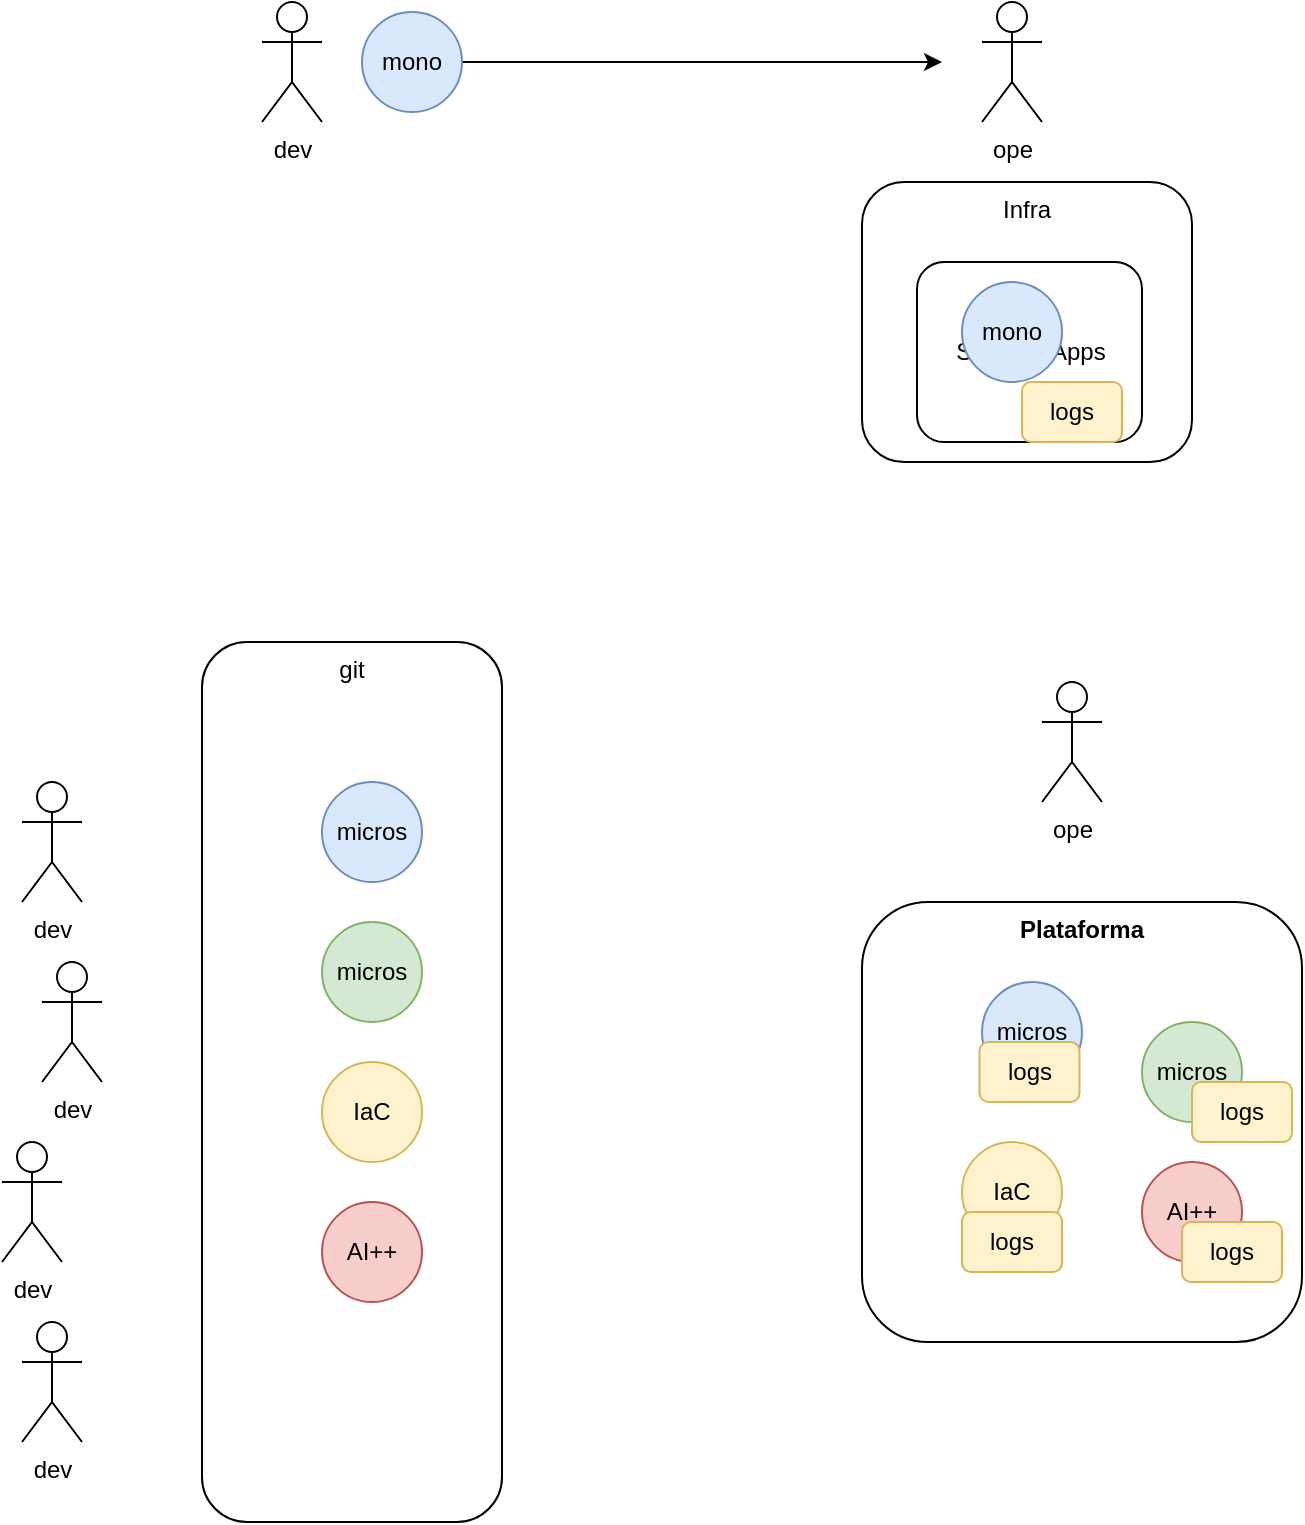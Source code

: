 <mxfile version="26.2.15" pages="13">
  <diagram name="Page-1" id="yVP_gv3sLhePpZLO955o">
    <mxGraphModel dx="1580" dy="1175" grid="1" gridSize="10" guides="1" tooltips="1" connect="1" arrows="1" fold="1" page="0" pageScale="1" pageWidth="850" pageHeight="1100" math="0" shadow="0">
      <root>
        <mxCell id="0" />
        <mxCell id="1" parent="0" />
        <mxCell id="8CzHIDvYWgmwf8LtuflY-5" value="git" style="rounded=1;whiteSpace=wrap;html=1;verticalAlign=top;" vertex="1" parent="1">
          <mxGeometry x="160" y="190" width="150" height="440" as="geometry" />
        </mxCell>
        <mxCell id="nyi9rEeoSRMiviONzeLO-2" value="dev" style="shape=umlActor;verticalLabelPosition=bottom;verticalAlign=top;html=1;outlineConnect=0;" parent="1" vertex="1">
          <mxGeometry x="70" y="260" width="30" height="60" as="geometry" />
        </mxCell>
        <mxCell id="nyi9rEeoSRMiviONzeLO-3" value="ope" style="shape=umlActor;verticalLabelPosition=bottom;verticalAlign=top;html=1;outlineConnect=0;" parent="1" vertex="1">
          <mxGeometry x="580" y="210" width="30" height="60" as="geometry" />
        </mxCell>
        <mxCell id="nyi9rEeoSRMiviONzeLO-1" value="micros" style="ellipse;whiteSpace=wrap;html=1;aspect=fixed;fillColor=#dae8fc;strokeColor=#6c8ebf;" parent="1" vertex="1">
          <mxGeometry x="220" y="260" width="50" height="50" as="geometry" />
        </mxCell>
        <mxCell id="nyi9rEeoSRMiviONzeLO-8" value="dev" style="shape=umlActor;verticalLabelPosition=bottom;verticalAlign=top;html=1;outlineConnect=0;" parent="1" vertex="1">
          <mxGeometry x="80" y="350" width="30" height="60" as="geometry" />
        </mxCell>
        <mxCell id="nyi9rEeoSRMiviONzeLO-9" value="micros" style="ellipse;whiteSpace=wrap;html=1;aspect=fixed;fillColor=#d5e8d4;strokeColor=#82b366;" parent="1" vertex="1">
          <mxGeometry x="220" y="330" width="50" height="50" as="geometry" />
        </mxCell>
        <mxCell id="nyi9rEeoSRMiviONzeLO-10" value="dev" style="shape=umlActor;verticalLabelPosition=bottom;verticalAlign=top;html=1;outlineConnect=0;" parent="1" vertex="1">
          <mxGeometry x="60" y="440" width="30" height="60" as="geometry" />
        </mxCell>
        <mxCell id="nyi9rEeoSRMiviONzeLO-11" value="IaC" style="ellipse;whiteSpace=wrap;html=1;aspect=fixed;fillColor=#fff2cc;strokeColor=#d6b656;" parent="1" vertex="1">
          <mxGeometry x="220" y="400" width="50" height="50" as="geometry" />
        </mxCell>
        <mxCell id="nyi9rEeoSRMiviONzeLO-12" value="dev" style="shape=umlActor;verticalLabelPosition=bottom;verticalAlign=top;html=1;outlineConnect=0;" parent="1" vertex="1">
          <mxGeometry x="70" y="530" width="30" height="60" as="geometry" />
        </mxCell>
        <mxCell id="nyi9rEeoSRMiviONzeLO-13" value="AI++" style="ellipse;whiteSpace=wrap;html=1;aspect=fixed;fillColor=#f8cecc;strokeColor=#b85450;" parent="1" vertex="1">
          <mxGeometry x="220" y="470" width="50" height="50" as="geometry" />
        </mxCell>
        <mxCell id="nyi9rEeoSRMiviONzeLO-14" value="Plataforma" style="rounded=1;whiteSpace=wrap;html=1;verticalAlign=top;fontStyle=1" parent="1" vertex="1">
          <mxGeometry x="490" y="320" width="220" height="220" as="geometry" />
        </mxCell>
        <mxCell id="nyi9rEeoSRMiviONzeLO-15" value="micros" style="ellipse;whiteSpace=wrap;html=1;aspect=fixed;fillColor=#dae8fc;strokeColor=#6c8ebf;" parent="1" vertex="1">
          <mxGeometry x="550" y="360" width="50" height="50" as="geometry" />
        </mxCell>
        <mxCell id="nyi9rEeoSRMiviONzeLO-16" value="micros" style="ellipse;whiteSpace=wrap;html=1;aspect=fixed;fillColor=#d5e8d4;strokeColor=#82b366;" parent="1" vertex="1">
          <mxGeometry x="630" y="380" width="50" height="50" as="geometry" />
        </mxCell>
        <mxCell id="nyi9rEeoSRMiviONzeLO-17" value="IaC" style="ellipse;whiteSpace=wrap;html=1;aspect=fixed;fillColor=#fff2cc;strokeColor=#d6b656;" parent="1" vertex="1">
          <mxGeometry x="540" y="440" width="50" height="50" as="geometry" />
        </mxCell>
        <mxCell id="nyi9rEeoSRMiviONzeLO-18" value="AI++" style="ellipse;whiteSpace=wrap;html=1;aspect=fixed;fillColor=#f8cecc;strokeColor=#b85450;" parent="1" vertex="1">
          <mxGeometry x="630" y="450" width="50" height="50" as="geometry" />
        </mxCell>
        <mxCell id="nyi9rEeoSRMiviONzeLO-19" value="dev" style="shape=umlActor;verticalLabelPosition=bottom;verticalAlign=top;html=1;outlineConnect=0;" parent="1" vertex="1">
          <mxGeometry x="190" y="-130" width="30" height="60" as="geometry" />
        </mxCell>
        <mxCell id="nyi9rEeoSRMiviONzeLO-20" value="ope" style="shape=umlActor;verticalLabelPosition=bottom;verticalAlign=top;html=1;outlineConnect=0;" parent="1" vertex="1">
          <mxGeometry x="550" y="-130" width="30" height="60" as="geometry" />
        </mxCell>
        <mxCell id="nyi9rEeoSRMiviONzeLO-22" style="edgeStyle=orthogonalEdgeStyle;rounded=0;orthogonalLoop=1;jettySize=auto;html=1;" parent="1" source="nyi9rEeoSRMiviONzeLO-21" edge="1">
          <mxGeometry relative="1" as="geometry">
            <mxPoint x="530" y="-100" as="targetPoint" />
          </mxGeometry>
        </mxCell>
        <mxCell id="nyi9rEeoSRMiviONzeLO-21" value="mono" style="ellipse;whiteSpace=wrap;html=1;aspect=fixed;fillColor=#dae8fc;strokeColor=#6c8ebf;" parent="1" vertex="1">
          <mxGeometry x="240" y="-125" width="50" height="50" as="geometry" />
        </mxCell>
        <mxCell id="nGL0Y8FwUdcpnMfmdTrB-1" value="Infra" style="rounded=1;whiteSpace=wrap;html=1;verticalAlign=top;" parent="1" vertex="1">
          <mxGeometry x="490" y="-40" width="165" height="140" as="geometry" />
        </mxCell>
        <mxCell id="nGL0Y8FwUdcpnMfmdTrB-2" value="Servidor Apps" style="rounded=1;whiteSpace=wrap;html=1;" parent="1" vertex="1">
          <mxGeometry x="517.5" width="112.5" height="90" as="geometry" />
        </mxCell>
        <mxCell id="nGL0Y8FwUdcpnMfmdTrB-3" value="logs" style="rounded=1;whiteSpace=wrap;html=1;fillColor=#fff2cc;strokeColor=#d6b656;" parent="1" vertex="1">
          <mxGeometry x="570" y="60" width="50" height="30" as="geometry" />
        </mxCell>
        <mxCell id="nGL0Y8FwUdcpnMfmdTrB-4" value="mono" style="ellipse;whiteSpace=wrap;html=1;aspect=fixed;fillColor=#dae8fc;strokeColor=#6c8ebf;" parent="1" vertex="1">
          <mxGeometry x="540" y="10" width="50" height="50" as="geometry" />
        </mxCell>
        <mxCell id="nGL0Y8FwUdcpnMfmdTrB-5" value="logs" style="rounded=1;whiteSpace=wrap;html=1;fillColor=#fff2cc;strokeColor=#d6b656;" parent="1" vertex="1">
          <mxGeometry x="548.75" y="390" width="50" height="30" as="geometry" />
        </mxCell>
        <mxCell id="nGL0Y8FwUdcpnMfmdTrB-6" value="logs" style="rounded=1;whiteSpace=wrap;html=1;fillColor=#fff2cc;strokeColor=#d6b656;" parent="1" vertex="1">
          <mxGeometry x="655" y="410" width="50" height="30" as="geometry" />
        </mxCell>
        <mxCell id="nGL0Y8FwUdcpnMfmdTrB-7" value="logs" style="rounded=1;whiteSpace=wrap;html=1;fillColor=#fff2cc;strokeColor=#d6b656;" parent="1" vertex="1">
          <mxGeometry x="650" y="480" width="50" height="30" as="geometry" />
        </mxCell>
        <mxCell id="nGL0Y8FwUdcpnMfmdTrB-8" value="logs" style="rounded=1;whiteSpace=wrap;html=1;fillColor=#fff2cc;strokeColor=#d6b656;" parent="1" vertex="1">
          <mxGeometry x="540" y="475" width="50" height="30" as="geometry" />
        </mxCell>
      </root>
    </mxGraphModel>
  </diagram>
  <diagram id="YhM3JcqOcSr6t0v3bNaz" name="Page-2">
    <mxGraphModel dx="2380" dy="1175" grid="1" gridSize="10" guides="1" tooltips="1" connect="1" arrows="1" fold="1" page="0" pageScale="1" pageWidth="850" pageHeight="1100" math="0" shadow="0">
      <root>
        <mxCell id="0" />
        <mxCell id="1" parent="0" />
        <mxCell id="xzVaPVt6SaL8DjHy6Hok-14" value="" style="rounded=1;whiteSpace=wrap;html=1;" vertex="1" parent="1">
          <mxGeometry x="-530" y="-35" width="250" height="245" as="geometry" />
        </mxCell>
        <mxCell id="xzVaPVt6SaL8DjHy6Hok-18" style="edgeStyle=orthogonalEdgeStyle;rounded=0;orthogonalLoop=1;jettySize=auto;html=1;" edge="1" parent="1" source="xzVaPVt6SaL8DjHy6Hok-8" target="xzVaPVt6SaL8DjHy6Hok-16">
          <mxGeometry relative="1" as="geometry" />
        </mxCell>
        <mxCell id="xzVaPVt6SaL8DjHy6Hok-27" style="edgeStyle=orthogonalEdgeStyle;rounded=0;orthogonalLoop=1;jettySize=auto;html=1;" edge="1" parent="1" source="xzVaPVt6SaL8DjHy6Hok-8">
          <mxGeometry relative="1" as="geometry">
            <mxPoint x="240" y="55" as="targetPoint" />
          </mxGeometry>
        </mxCell>
        <mxCell id="xzVaPVt6SaL8DjHy6Hok-8" value="Pipeline" style="rounded=1;whiteSpace=wrap;html=1;fillColor=#d5e8d4;strokeColor=#82b366;verticalAlign=top;" vertex="1" parent="1">
          <mxGeometry x="-220" y="-10" width="390" height="130" as="geometry" />
        </mxCell>
        <mxCell id="xzVaPVt6SaL8DjHy6Hok-3" style="edgeStyle=orthogonalEdgeStyle;rounded=0;orthogonalLoop=1;jettySize=auto;html=1;strokeWidth=3;" edge="1" parent="1" source="xzVaPVt6SaL8DjHy6Hok-1" target="xzVaPVt6SaL8DjHy6Hok-2">
          <mxGeometry relative="1" as="geometry" />
        </mxCell>
        <mxCell id="xzVaPVt6SaL8DjHy6Hok-11" style="edgeStyle=orthogonalEdgeStyle;rounded=0;orthogonalLoop=1;jettySize=auto;html=1;entryX=1;entryY=0.5;entryDx=0;entryDy=0;exitX=0.5;exitY=1;exitDx=0;exitDy=0;" edge="1" parent="1" source="xzVaPVt6SaL8DjHy6Hok-1" target="xzVaPVt6SaL8DjHy6Hok-9">
          <mxGeometry relative="1" as="geometry" />
        </mxCell>
        <mxCell id="xzVaPVt6SaL8DjHy6Hok-1" value="code" style="ellipse;whiteSpace=wrap;html=1;aspect=fixed;" vertex="1" parent="1">
          <mxGeometry x="-380" y="20" width="80" height="80" as="geometry" />
        </mxCell>
        <mxCell id="xzVaPVt6SaL8DjHy6Hok-5" style="edgeStyle=orthogonalEdgeStyle;rounded=0;orthogonalLoop=1;jettySize=auto;html=1;entryX=0;entryY=0.5;entryDx=0;entryDy=0;" edge="1" parent="1" source="xzVaPVt6SaL8DjHy6Hok-2" target="xzVaPVt6SaL8DjHy6Hok-4">
          <mxGeometry relative="1" as="geometry" />
        </mxCell>
        <mxCell id="xzVaPVt6SaL8DjHy6Hok-7" style="edgeStyle=orthogonalEdgeStyle;rounded=0;orthogonalLoop=1;jettySize=auto;html=1;entryX=0;entryY=0.5;entryDx=0;entryDy=0;exitX=1;exitY=0.5;exitDx=0;exitDy=0;" edge="1" parent="1" source="xzVaPVt6SaL8DjHy6Hok-4" target="xzVaPVt6SaL8DjHy6Hok-6">
          <mxGeometry relative="1" as="geometry" />
        </mxCell>
        <mxCell id="xzVaPVt6SaL8DjHy6Hok-2" value="compila" style="ellipse;whiteSpace=wrap;html=1;aspect=fixed;" vertex="1" parent="1">
          <mxGeometry x="-200" y="20" width="80" height="80" as="geometry" />
        </mxCell>
        <mxCell id="xzVaPVt6SaL8DjHy6Hok-4" value="exe" style="ellipse;whiteSpace=wrap;html=1;aspect=fixed;" vertex="1" parent="1">
          <mxGeometry x="-70" y="20" width="80" height="80" as="geometry" />
        </mxCell>
        <mxCell id="xzVaPVt6SaL8DjHy6Hok-6" value="Test&lt;div&gt;Unit&lt;/div&gt;" style="ellipse;whiteSpace=wrap;html=1;aspect=fixed;" vertex="1" parent="1">
          <mxGeometry x="70" y="20" width="80" height="80" as="geometry" />
        </mxCell>
        <mxCell id="xzVaPVt6SaL8DjHy6Hok-12" style="edgeStyle=orthogonalEdgeStyle;rounded=0;orthogonalLoop=1;jettySize=auto;html=1;" edge="1" parent="1" source="xzVaPVt6SaL8DjHy6Hok-9" target="xzVaPVt6SaL8DjHy6Hok-10">
          <mxGeometry relative="1" as="geometry" />
        </mxCell>
        <mxCell id="xzVaPVt6SaL8DjHy6Hok-9" value="compilación&lt;div&gt;Test Unit&lt;/div&gt;" style="ellipse;whiteSpace=wrap;html=1;aspect=fixed;" vertex="1" parent="1">
          <mxGeometry x="-445" y="140" width="60" height="60" as="geometry" />
        </mxCell>
        <mxCell id="xzVaPVt6SaL8DjHy6Hok-10" value="dev" style="shape=umlActor;verticalLabelPosition=top;verticalAlign=bottom;html=1;outlineConnect=0;labelPosition=center;align=center;" vertex="1" parent="1">
          <mxGeometry x="-430" y="25" width="30" height="60" as="geometry" />
        </mxCell>
        <mxCell id="xzVaPVt6SaL8DjHy6Hok-13" value="Sonarlint&lt;div&gt;Snix&lt;/div&gt;" style="ellipse;whiteSpace=wrap;html=1;aspect=fixed;" vertex="1" parent="1">
          <mxGeometry x="-520" y="80" width="80" height="80" as="geometry" />
        </mxCell>
        <mxCell id="xzVaPVt6SaL8DjHy6Hok-15" value="dependecy&lt;div&gt;check&lt;/div&gt;" style="ellipse;whiteSpace=wrap;html=1;aspect=fixed;" vertex="1" parent="1">
          <mxGeometry x="-520" y="15" width="80" height="80" as="geometry" />
        </mxCell>
        <mxCell id="xzVaPVt6SaL8DjHy6Hok-16" value="SonarCloud" style="ellipse;shape=cloud;whiteSpace=wrap;html=1;" vertex="1" parent="1">
          <mxGeometry x="50" y="-200" width="120" height="80" as="geometry" />
        </mxCell>
        <mxCell id="xzVaPVt6SaL8DjHy6Hok-17" value="&lt;span style=&quot;text-wrap-mode: wrap; background-color: rgb(236, 236, 236);&quot;&gt;Sonarqube&lt;/span&gt;" style="image;html=1;image=img/lib/clip_art/computers/Server_Tower_128x128.png" vertex="1" parent="1">
          <mxGeometry x="170" y="-190" width="80" height="80" as="geometry" />
        </mxCell>
        <mxCell id="xzVaPVt6SaL8DjHy6Hok-19" value="SAST" style="ellipse;whiteSpace=wrap;html=1;aspect=fixed;" vertex="1" parent="1">
          <mxGeometry x="20" y="70" width="80" height="80" as="geometry" />
        </mxCell>
        <mxCell id="xzVaPVt6SaL8DjHy6Hok-21" value="reporte" style="shape=card;whiteSpace=wrap;html=1;" vertex="1" parent="1">
          <mxGeometry x="110" y="-240" width="70" height="80" as="geometry" />
        </mxCell>
        <mxCell id="xzVaPVt6SaL8DjHy6Hok-22" value="reporte" style="shape=card;whiteSpace=wrap;html=1;" vertex="1" parent="1">
          <mxGeometry x="120" y="-230" width="70" height="80" as="geometry" />
        </mxCell>
        <mxCell id="xzVaPVt6SaL8DjHy6Hok-23" value="reporte" style="shape=card;whiteSpace=wrap;html=1;" vertex="1" parent="1">
          <mxGeometry x="130" y="-220" width="70" height="80" as="geometry" />
        </mxCell>
        <mxCell id="xzVaPVt6SaL8DjHy6Hok-24" value="reporte" style="shape=card;whiteSpace=wrap;html=1;" vertex="1" parent="1">
          <mxGeometry x="140" y="-210" width="70" height="80" as="geometry" />
        </mxCell>
        <mxCell id="xzVaPVt6SaL8DjHy6Hok-25" value="reporte" style="shape=card;whiteSpace=wrap;html=1;" vertex="1" parent="1">
          <mxGeometry x="150" y="-200" width="70" height="80" as="geometry" />
        </mxCell>
        <mxCell id="xzVaPVt6SaL8DjHy6Hok-26" value="entregable" style="shape=cube;whiteSpace=wrap;html=1;boundedLbl=1;backgroundOutline=1;darkOpacity=0.05;darkOpacity2=0.1;" vertex="1" parent="1">
          <mxGeometry x="240" y="15" width="120" height="80" as="geometry" />
        </mxCell>
        <mxCell id="5C2M1nC0Y4zhlVURvSj1-1" value="xml&lt;div&gt;json&lt;/div&gt;" style="rounded=1;whiteSpace=wrap;html=1;" vertex="1" parent="1">
          <mxGeometry x="200" y="-175" width="70" height="45" as="geometry" />
        </mxCell>
        <mxCell id="5C2M1nC0Y4zhlVURvSj1-2" value="git" style="rounded=1;whiteSpace=wrap;html=1;" vertex="1" parent="1">
          <mxGeometry x="-150" y="-290" width="120" height="60" as="geometry" />
        </mxCell>
        <mxCell id="5C2M1nC0Y4zhlVURvSj1-3" value="https" style="edgeStyle=orthogonalEdgeStyle;rounded=0;orthogonalLoop=1;jettySize=auto;html=1;entryX=0.609;entryY=0.966;entryDx=0;entryDy=0;entryPerimeter=0;" edge="1" parent="1" source="xzVaPVt6SaL8DjHy6Hok-16" target="5C2M1nC0Y4zhlVURvSj1-2">
          <mxGeometry relative="1" as="geometry" />
        </mxCell>
        <mxCell id="5C2M1nC0Y4zhlVURvSj1-4" value="webhook" style="edgeStyle=orthogonalEdgeStyle;rounded=0;orthogonalLoop=1;jettySize=auto;html=1;entryX=0;entryY=0;entryDx=30;entryDy=0;entryPerimeter=0;" edge="1" parent="1" source="5C2M1nC0Y4zhlVURvSj1-2" target="xzVaPVt6SaL8DjHy6Hok-21">
          <mxGeometry relative="1" as="geometry" />
        </mxCell>
      </root>
    </mxGraphModel>
  </diagram>
  <diagram id="AUmwkiO9ACv4q8-y5_Vc" name="Page-3">
    <mxGraphModel dx="2380" dy="1175" grid="1" gridSize="10" guides="1" tooltips="1" connect="1" arrows="1" fold="1" page="0" pageScale="1" pageWidth="850" pageHeight="1100" math="0" shadow="0">
      <root>
        <mxCell id="0" />
        <mxCell id="1" parent="0" />
        <mxCell id="MElKvjSfom6uIDXfu898-3" value="db=dev" style="edgeStyle=orthogonalEdgeStyle;rounded=0;orthogonalLoop=1;jettySize=auto;html=1;" edge="1" parent="1" source="FCDD3vP2ojhFNnPbcPV1-40" target="FCDD3vP2ojhFNnPbcPV1-44">
          <mxGeometry relative="1" as="geometry" />
        </mxCell>
        <mxCell id="FCDD3vP2ojhFNnPbcPV1-40" value="Registry" style="rounded=1;whiteSpace=wrap;html=1;verticalAlign=top;" parent="1" vertex="1">
          <mxGeometry x="-50" y="820" width="120" height="210" as="geometry" />
        </mxCell>
        <mxCell id="FCDD3vP2ojhFNnPbcPV1-39" value="Imagen&lt;div&gt;&lt;div&gt;db=?&lt;/div&gt;&lt;/div&gt;" style="ellipse;whiteSpace=wrap;html=1;aspect=fixed;fillColor=#dae8fc;strokeColor=#6c8ebf;" parent="1" vertex="1">
          <mxGeometry x="-30" y="890" width="80" height="80" as="geometry" />
        </mxCell>
        <mxCell id="FCDD3vP2ojhFNnPbcPV1-17" value="CD" style="rounded=1;whiteSpace=wrap;html=1;verticalAlign=top;" parent="1" vertex="1">
          <mxGeometry x="-60" y="-30" width="440" height="260" as="geometry" />
        </mxCell>
        <mxCell id="FCDD3vP2ojhFNnPbcPV1-16" value="CI" style="rounded=1;whiteSpace=wrap;html=1;verticalAlign=top;" parent="1" vertex="1">
          <mxGeometry x="-330" y="-20" width="250" height="180" as="geometry" />
        </mxCell>
        <mxCell id="FCDD3vP2ojhFNnPbcPV1-3" style="edgeStyle=orthogonalEdgeStyle;rounded=0;orthogonalLoop=1;jettySize=auto;html=1;" parent="1" source="FCDD3vP2ojhFNnPbcPV1-13" target="FCDD3vP2ojhFNnPbcPV1-2" edge="1">
          <mxGeometry relative="1" as="geometry" />
        </mxCell>
        <mxCell id="FCDD3vP2ojhFNnPbcPV1-1" value="code" style="ellipse;whiteSpace=wrap;html=1;aspect=fixed;" parent="1" vertex="1">
          <mxGeometry x="-310" y="30" width="80" height="80" as="geometry" />
        </mxCell>
        <mxCell id="FCDD3vP2ojhFNnPbcPV1-8" style="edgeStyle=orthogonalEdgeStyle;rounded=0;orthogonalLoop=1;jettySize=auto;html=1;entryX=0;entryY=0.5;entryDx=0;entryDy=0;" parent="1" source="FCDD3vP2ojhFNnPbcPV1-2" target="FCDD3vP2ojhFNnPbcPV1-5" edge="1">
          <mxGeometry relative="1" as="geometry" />
        </mxCell>
        <mxCell id="FCDD3vP2ojhFNnPbcPV1-2" value="Deployment" style="ellipse;whiteSpace=wrap;html=1;aspect=fixed;" parent="1" vertex="1">
          <mxGeometry x="-20" y="30" width="80" height="80" as="geometry" />
        </mxCell>
        <mxCell id="FCDD3vP2ojhFNnPbcPV1-4" value="tomcat&lt;div&gt;dev&lt;/div&gt;" style="rounded=1;whiteSpace=wrap;html=1;" parent="1" vertex="1">
          <mxGeometry x="200" y="-20" width="120" height="60" as="geometry" />
        </mxCell>
        <mxCell id="FCDD3vP2ojhFNnPbcPV1-5" value="tomcat&lt;div&gt;qa&lt;/div&gt;" style="rounded=1;whiteSpace=wrap;html=1;" parent="1" vertex="1">
          <mxGeometry x="200" y="60" width="120" height="60" as="geometry" />
        </mxCell>
        <mxCell id="FCDD3vP2ojhFNnPbcPV1-6" value="tomcat&lt;div&gt;prd&lt;/div&gt;" style="rounded=1;whiteSpace=wrap;html=1;" parent="1" vertex="1">
          <mxGeometry x="200" y="140" width="120" height="60" as="geometry" />
        </mxCell>
        <mxCell id="FCDD3vP2ojhFNnPbcPV1-7" style="edgeStyle=orthogonalEdgeStyle;rounded=0;orthogonalLoop=1;jettySize=auto;html=1;entryX=-0.032;entryY=0.443;entryDx=0;entryDy=0;entryPerimeter=0;" parent="1" source="FCDD3vP2ojhFNnPbcPV1-2" target="FCDD3vP2ojhFNnPbcPV1-4" edge="1">
          <mxGeometry relative="1" as="geometry" />
        </mxCell>
        <mxCell id="FCDD3vP2ojhFNnPbcPV1-9" style="edgeStyle=orthogonalEdgeStyle;rounded=0;orthogonalLoop=1;jettySize=auto;html=1;entryX=0.002;entryY=0.581;entryDx=0;entryDy=0;entryPerimeter=0;" parent="1" source="FCDD3vP2ojhFNnPbcPV1-2" target="FCDD3vP2ojhFNnPbcPV1-6" edge="1">
          <mxGeometry relative="1" as="geometry" />
        </mxCell>
        <mxCell id="FCDD3vP2ojhFNnPbcPV1-15" value="" style="edgeStyle=orthogonalEdgeStyle;rounded=0;orthogonalLoop=1;jettySize=auto;html=1;" parent="1" source="FCDD3vP2ojhFNnPbcPV1-1" target="FCDD3vP2ojhFNnPbcPV1-13" edge="1">
          <mxGeometry relative="1" as="geometry">
            <mxPoint x="-230" y="70" as="sourcePoint" />
            <mxPoint x="-20" y="70" as="targetPoint" />
          </mxGeometry>
        </mxCell>
        <mxCell id="FCDD3vP2ojhFNnPbcPV1-13" value="war" style="ellipse;whiteSpace=wrap;html=1;aspect=fixed;" parent="1" vertex="1">
          <mxGeometry x="-170" y="30" width="80" height="80" as="geometry" />
        </mxCell>
        <mxCell id="FCDD3vP2ojhFNnPbcPV1-18" value="CD" style="rounded=1;whiteSpace=wrap;html=1;verticalAlign=top;" parent="1" vertex="1">
          <mxGeometry x="40" y="280" width="320" height="260" as="geometry" />
        </mxCell>
        <mxCell id="FCDD3vP2ojhFNnPbcPV1-19" value="CI" style="rounded=1;whiteSpace=wrap;html=1;verticalAlign=top;" parent="1" vertex="1">
          <mxGeometry x="-350" y="290" width="380" height="180" as="geometry" />
        </mxCell>
        <mxCell id="FCDD3vP2ojhFNnPbcPV1-20" style="edgeStyle=orthogonalEdgeStyle;rounded=0;orthogonalLoop=1;jettySize=auto;html=1;" parent="1" source="FCDD3vP2ojhFNnPbcPV1-30" target="FCDD3vP2ojhFNnPbcPV1-23" edge="1">
          <mxGeometry relative="1" as="geometry" />
        </mxCell>
        <mxCell id="FCDD3vP2ojhFNnPbcPV1-21" value="code" style="ellipse;whiteSpace=wrap;html=1;aspect=fixed;" parent="1" vertex="1">
          <mxGeometry x="-330" y="340" width="80" height="80" as="geometry" />
        </mxCell>
        <mxCell id="FCDD3vP2ojhFNnPbcPV1-22" style="edgeStyle=orthogonalEdgeStyle;rounded=0;orthogonalLoop=1;jettySize=auto;html=1;entryX=0;entryY=0.5;entryDx=0;entryDy=0;" parent="1" source="FCDD3vP2ojhFNnPbcPV1-23" target="FCDD3vP2ojhFNnPbcPV1-25" edge="1">
          <mxGeometry relative="1" as="geometry" />
        </mxCell>
        <mxCell id="FCDD3vP2ojhFNnPbcPV1-23" value="imagen" style="ellipse;whiteSpace=wrap;html=1;aspect=fixed;" parent="1" vertex="1">
          <mxGeometry x="-60" y="340" width="80" height="80" as="geometry" />
        </mxCell>
        <mxCell id="FCDD3vP2ojhFNnPbcPV1-24" value="tomcat&lt;div&gt;dev&lt;/div&gt;" style="rounded=1;whiteSpace=wrap;html=1;" parent="1" vertex="1">
          <mxGeometry x="180" y="290" width="120" height="60" as="geometry" />
        </mxCell>
        <mxCell id="FCDD3vP2ojhFNnPbcPV1-25" value="tomcat&lt;div&gt;qa&lt;/div&gt;" style="rounded=1;whiteSpace=wrap;html=1;" parent="1" vertex="1">
          <mxGeometry x="180" y="370" width="120" height="60" as="geometry" />
        </mxCell>
        <mxCell id="FCDD3vP2ojhFNnPbcPV1-26" value="tomcat&lt;div&gt;prd&lt;/div&gt;" style="rounded=1;whiteSpace=wrap;html=1;" parent="1" vertex="1">
          <mxGeometry x="180" y="450" width="120" height="60" as="geometry" />
        </mxCell>
        <mxCell id="FCDD3vP2ojhFNnPbcPV1-27" style="edgeStyle=orthogonalEdgeStyle;rounded=0;orthogonalLoop=1;jettySize=auto;html=1;entryX=-0.032;entryY=0.443;entryDx=0;entryDy=0;entryPerimeter=0;" parent="1" source="FCDD3vP2ojhFNnPbcPV1-23" target="FCDD3vP2ojhFNnPbcPV1-24" edge="1">
          <mxGeometry relative="1" as="geometry" />
        </mxCell>
        <mxCell id="FCDD3vP2ojhFNnPbcPV1-28" style="edgeStyle=orthogonalEdgeStyle;rounded=0;orthogonalLoop=1;jettySize=auto;html=1;entryX=0.002;entryY=0.581;entryDx=0;entryDy=0;entryPerimeter=0;" parent="1" source="FCDD3vP2ojhFNnPbcPV1-23" target="FCDD3vP2ojhFNnPbcPV1-26" edge="1">
          <mxGeometry relative="1" as="geometry" />
        </mxCell>
        <mxCell id="FCDD3vP2ojhFNnPbcPV1-29" value="" style="edgeStyle=orthogonalEdgeStyle;rounded=0;orthogonalLoop=1;jettySize=auto;html=1;" parent="1" source="FCDD3vP2ojhFNnPbcPV1-21" target="FCDD3vP2ojhFNnPbcPV1-30" edge="1">
          <mxGeometry relative="1" as="geometry">
            <mxPoint x="-250" y="380" as="sourcePoint" />
            <mxPoint x="-40" y="380" as="targetPoint" />
          </mxGeometry>
        </mxCell>
        <mxCell id="FCDD3vP2ojhFNnPbcPV1-30" value="jar" style="ellipse;whiteSpace=wrap;html=1;aspect=fixed;" parent="1" vertex="1">
          <mxGeometry x="-190" y="340" width="80" height="80" as="geometry" />
        </mxCell>
        <mxCell id="FCDD3vP2ojhFNnPbcPV1-31" value="Deploy" style="ellipse;whiteSpace=wrap;html=1;aspect=fixed;" parent="1" vertex="1">
          <mxGeometry x="50" y="340" width="80" height="80" as="geometry" />
        </mxCell>
        <mxCell id="FCDD3vP2ojhFNnPbcPV1-32" value="code&lt;div&gt;db=dev&lt;/div&gt;" style="ellipse;whiteSpace=wrap;html=1;aspect=fixed;" parent="1" vertex="1">
          <mxGeometry x="-390" y="740" width="80" height="80" as="geometry" />
        </mxCell>
        <mxCell id="FCDD3vP2ojhFNnPbcPV1-33" value="Actor" style="shape=umlActor;verticalLabelPosition=bottom;verticalAlign=top;html=1;outlineConnect=0;" parent="1" vertex="1">
          <mxGeometry x="-440" y="740" width="30" height="60" as="geometry" />
        </mxCell>
        <mxCell id="FCDD3vP2ojhFNnPbcPV1-34" value="DEV" style="shape=cylinder3;whiteSpace=wrap;html=1;boundedLbl=1;backgroundOutline=1;size=15;" parent="1" vertex="1">
          <mxGeometry x="-200" y="740" width="60" height="80" as="geometry" />
        </mxCell>
        <mxCell id="FCDD3vP2ojhFNnPbcPV1-35" style="edgeStyle=orthogonalEdgeStyle;rounded=0;orthogonalLoop=1;jettySize=auto;html=1;entryX=0;entryY=0.5;entryDx=0;entryDy=0;entryPerimeter=0;" parent="1" source="FCDD3vP2ojhFNnPbcPV1-32" target="FCDD3vP2ojhFNnPbcPV1-34" edge="1">
          <mxGeometry relative="1" as="geometry" />
        </mxCell>
        <mxCell id="FCDD3vP2ojhFNnPbcPV1-41" style="edgeStyle=orthogonalEdgeStyle;rounded=0;orthogonalLoop=1;jettySize=auto;html=1;entryX=0;entryY=0.5;entryDx=0;entryDy=0;" parent="1" source="FCDD3vP2ojhFNnPbcPV1-36" target="FCDD3vP2ojhFNnPbcPV1-37" edge="1">
          <mxGeometry relative="1" as="geometry" />
        </mxCell>
        <mxCell id="FCDD3vP2ojhFNnPbcPV1-36" value="code&lt;div&gt;db=?&lt;/div&gt;" style="ellipse;whiteSpace=wrap;html=1;aspect=fixed;fillColor=#dae8fc;strokeColor=#6c8ebf;" parent="1" vertex="1">
          <mxGeometry x="-450" y="890" width="80" height="80" as="geometry" />
        </mxCell>
        <mxCell id="FCDD3vP2ojhFNnPbcPV1-42" style="edgeStyle=orthogonalEdgeStyle;rounded=0;orthogonalLoop=1;jettySize=auto;html=1;" parent="1" source="FCDD3vP2ojhFNnPbcPV1-37" target="FCDD3vP2ojhFNnPbcPV1-38" edge="1">
          <mxGeometry relative="1" as="geometry" />
        </mxCell>
        <mxCell id="FCDD3vP2ojhFNnPbcPV1-37" value="build" style="ellipse;whiteSpace=wrap;html=1;aspect=fixed;" parent="1" vertex="1">
          <mxGeometry x="-330" y="890" width="80" height="80" as="geometry" />
        </mxCell>
        <mxCell id="FCDD3vP2ojhFNnPbcPV1-43" style="edgeStyle=orthogonalEdgeStyle;rounded=0;orthogonalLoop=1;jettySize=auto;html=1;" parent="1" source="FCDD3vP2ojhFNnPbcPV1-38" target="FCDD3vP2ojhFNnPbcPV1-39" edge="1">
          <mxGeometry relative="1" as="geometry" />
        </mxCell>
        <mxCell id="FCDD3vP2ojhFNnPbcPV1-38" value="SAST" style="ellipse;whiteSpace=wrap;html=1;aspect=fixed;" parent="1" vertex="1">
          <mxGeometry x="-200" y="890" width="80" height="80" as="geometry" />
        </mxCell>
        <mxCell id="FCDD3vP2ojhFNnPbcPV1-44" value="Ambiente&lt;div&gt;prd&lt;/div&gt;" style="rounded=1;whiteSpace=wrap;html=1;verticalAlign=top;" parent="1" vertex="1">
          <mxGeometry x="160" y="825" width="120" height="210" as="geometry" />
        </mxCell>
        <mxCell id="MElKvjSfom6uIDXfu898-1" value="DEV" style="shape=cylinder3;whiteSpace=wrap;html=1;boundedLbl=1;backgroundOutline=1;size=15;" vertex="1" parent="1">
          <mxGeometry x="340" y="885" width="60" height="80" as="geometry" />
        </mxCell>
        <mxCell id="MElKvjSfom6uIDXfu898-2" style="edgeStyle=orthogonalEdgeStyle;rounded=0;orthogonalLoop=1;jettySize=auto;html=1;entryX=0.005;entryY=0.563;entryDx=0;entryDy=0;entryPerimeter=0;" edge="1" parent="1" target="MElKvjSfom6uIDXfu898-1">
          <mxGeometry relative="1" as="geometry">
            <mxPoint x="260.0" y="930.04" as="sourcePoint" />
          </mxGeometry>
        </mxCell>
        <mxCell id="MElKvjSfom6uIDXfu898-4" value="container&lt;div&gt;&lt;div&gt;db=dev&lt;/div&gt;&lt;/div&gt;" style="ellipse;whiteSpace=wrap;html=1;aspect=fixed;" vertex="1" parent="1">
          <mxGeometry x="180" y="890" width="80" height="80" as="geometry" />
        </mxCell>
        <mxCell id="MElKvjSfom6uIDXfu898-6" value="db=prd" style="edgeStyle=orthogonalEdgeStyle;rounded=0;orthogonalLoop=1;jettySize=auto;html=1;exitX=0.5;exitY=1;exitDx=0;exitDy=0;entryX=0;entryY=0.5;entryDx=0;entryDy=0;" edge="1" source="FCDD3vP2ojhFNnPbcPV1-40" target="MElKvjSfom6uIDXfu898-15" parent="1">
          <mxGeometry relative="1" as="geometry">
            <mxPoint x="70" y="1155" as="sourcePoint" />
          </mxGeometry>
        </mxCell>
        <mxCell id="MElKvjSfom6uIDXfu898-15" value="Ambiente&lt;div&gt;prd&lt;/div&gt;" style="rounded=1;whiteSpace=wrap;html=1;verticalAlign=top;" vertex="1" parent="1">
          <mxGeometry x="160" y="1055" width="120" height="210" as="geometry" />
        </mxCell>
        <mxCell id="MElKvjSfom6uIDXfu898-16" value="PRD" style="shape=cylinder3;whiteSpace=wrap;html=1;boundedLbl=1;backgroundOutline=1;size=15;" vertex="1" parent="1">
          <mxGeometry x="340" y="1115" width="60" height="80" as="geometry" />
        </mxCell>
        <mxCell id="MElKvjSfom6uIDXfu898-17" style="edgeStyle=orthogonalEdgeStyle;rounded=0;orthogonalLoop=1;jettySize=auto;html=1;entryX=0.005;entryY=0.563;entryDx=0;entryDy=0;entryPerimeter=0;" edge="1" target="MElKvjSfom6uIDXfu898-16" parent="1">
          <mxGeometry relative="1" as="geometry">
            <mxPoint x="260.0" y="1160.04" as="sourcePoint" />
          </mxGeometry>
        </mxCell>
        <mxCell id="MElKvjSfom6uIDXfu898-18" value="container&lt;div&gt;&lt;div&gt;db=prd&lt;/div&gt;&lt;/div&gt;" style="ellipse;whiteSpace=wrap;html=1;aspect=fixed;" vertex="1" parent="1">
          <mxGeometry x="180" y="1120" width="80" height="80" as="geometry" />
        </mxCell>
      </root>
    </mxGraphModel>
  </diagram>
  <diagram id="ebY0CJS_WnHnWBblagda" name="Page-4">
    <mxGraphModel dx="1708" dy="641" grid="1" gridSize="10" guides="1" tooltips="1" connect="1" arrows="1" fold="1" page="0" pageScale="1" pageWidth="850" pageHeight="1100" math="0" shadow="0">
      <root>
        <mxCell id="0" />
        <mxCell id="1" parent="0" />
        <mxCell id="fIxT82tOvJ9T2svIpSBB-24" value="suscription&lt;div&gt;azure&lt;/div&gt;" style="ellipse;shape=cloud;whiteSpace=wrap;html=1;fillColor=#fff2cc;strokeColor=#d6b656;" vertex="1" parent="1">
          <mxGeometry x="-90" y="680" width="380" height="320" as="geometry" />
        </mxCell>
        <mxCell id="fIxT82tOvJ9T2svIpSBB-3" value="github / gitlab" style="rounded=1;whiteSpace=wrap;html=1;verticalAlign=top;fontStyle=1" vertex="1" parent="1">
          <mxGeometry x="-30" y="160" width="200" height="230" as="geometry" />
        </mxCell>
        <mxCell id="fIxT82tOvJ9T2svIpSBB-1" value="Version" style="rounded=1;whiteSpace=wrap;html=1;" vertex="1" parent="1">
          <mxGeometry x="10" y="210" width="120" height="60" as="geometry" />
        </mxCell>
        <mxCell id="fIxT82tOvJ9T2svIpSBB-2" value="Pipelines" style="rounded=1;whiteSpace=wrap;html=1;" vertex="1" parent="1">
          <mxGeometry x="10" y="280" width="120" height="60" as="geometry" />
        </mxCell>
        <mxCell id="fIxT82tOvJ9T2svIpSBB-6" style="edgeStyle=orthogonalEdgeStyle;rounded=0;orthogonalLoop=1;jettySize=auto;html=1;" edge="1" parent="1" source="fIxT82tOvJ9T2svIpSBB-4" target="fIxT82tOvJ9T2svIpSBB-5">
          <mxGeometry relative="1" as="geometry" />
        </mxCell>
        <mxCell id="fIxT82tOvJ9T2svIpSBB-4" value="pluggins" style="ellipse;whiteSpace=wrap;html=1;aspect=fixed;" vertex="1" parent="1">
          <mxGeometry x="150" y="240" width="60" height="60" as="geometry" />
        </mxCell>
        <mxCell id="fIxT82tOvJ9T2svIpSBB-5" value="tech" style="ellipse;shape=cloud;whiteSpace=wrap;html=1;" vertex="1" parent="1">
          <mxGeometry x="280" y="230" width="120" height="80" as="geometry" />
        </mxCell>
        <mxCell id="fIxT82tOvJ9T2svIpSBB-14" style="edgeStyle=orthogonalEdgeStyle;rounded=0;orthogonalLoop=1;jettySize=auto;html=1;exitX=1;exitY=0.25;exitDx=0;exitDy=0;strokeWidth=4;" edge="1" parent="1" source="fIxT82tOvJ9T2svIpSBB-7" target="fIxT82tOvJ9T2svIpSBB-13">
          <mxGeometry relative="1" as="geometry" />
        </mxCell>
        <mxCell id="fIxT82tOvJ9T2svIpSBB-7" value="Azure Devops" style="rounded=1;whiteSpace=wrap;html=1;verticalAlign=top;fontStyle=1" vertex="1" parent="1">
          <mxGeometry x="-30" y="430" width="200" height="230" as="geometry" />
        </mxCell>
        <mxCell id="fIxT82tOvJ9T2svIpSBB-8" value="Version" style="rounded=1;whiteSpace=wrap;html=1;" vertex="1" parent="1">
          <mxGeometry x="10" y="480" width="120" height="60" as="geometry" />
        </mxCell>
        <mxCell id="fIxT82tOvJ9T2svIpSBB-9" value="Pipelines" style="rounded=1;whiteSpace=wrap;html=1;" vertex="1" parent="1">
          <mxGeometry x="10" y="550" width="120" height="60" as="geometry" />
        </mxCell>
        <mxCell id="fIxT82tOvJ9T2svIpSBB-10" style="edgeStyle=orthogonalEdgeStyle;rounded=0;orthogonalLoop=1;jettySize=auto;html=1;" edge="1" source="fIxT82tOvJ9T2svIpSBB-11" target="fIxT82tOvJ9T2svIpSBB-12" parent="1">
          <mxGeometry relative="1" as="geometry" />
        </mxCell>
        <mxCell id="fIxT82tOvJ9T2svIpSBB-11" value="pluggins" style="ellipse;whiteSpace=wrap;html=1;aspect=fixed;" vertex="1" parent="1">
          <mxGeometry x="150" y="560" width="60" height="60" as="geometry" />
        </mxCell>
        <mxCell id="fIxT82tOvJ9T2svIpSBB-12" value="tech" style="ellipse;shape=cloud;whiteSpace=wrap;html=1;" vertex="1" parent="1">
          <mxGeometry x="280" y="550" width="120" height="80" as="geometry" />
        </mxCell>
        <mxCell id="fIxT82tOvJ9T2svIpSBB-13" value="suscription&lt;div&gt;azure&lt;/div&gt;" style="ellipse;shape=cloud;whiteSpace=wrap;html=1;fillColor=#fff2cc;strokeColor=#d6b656;" vertex="1" parent="1">
          <mxGeometry x="320" y="433" width="140" height="107" as="geometry" />
        </mxCell>
        <mxCell id="fIxT82tOvJ9T2svIpSBB-18" value="Code / pipelines&lt;div&gt;aws y gcp&lt;/div&gt;" style="rounded=1;whiteSpace=wrap;html=1;verticalAlign=top;fontStyle=1" vertex="1" parent="1">
          <mxGeometry y="740" width="160" height="190" as="geometry" />
        </mxCell>
        <mxCell id="fIxT82tOvJ9T2svIpSBB-19" value="Version" style="rounded=1;whiteSpace=wrap;html=1;" vertex="1" parent="1">
          <mxGeometry x="20" y="790" width="120" height="60" as="geometry" />
        </mxCell>
        <mxCell id="fIxT82tOvJ9T2svIpSBB-20" value="Pipelines" style="rounded=1;whiteSpace=wrap;html=1;" vertex="1" parent="1">
          <mxGeometry x="20" y="860" width="120" height="60" as="geometry" />
        </mxCell>
        <mxCell id="fIxT82tOvJ9T2svIpSBB-21" style="edgeStyle=orthogonalEdgeStyle;rounded=0;orthogonalLoop=1;jettySize=auto;html=1;entryX=0.878;entryY=0.264;entryDx=0;entryDy=0;entryPerimeter=0;" edge="1" source="fIxT82tOvJ9T2svIpSBB-22" target="fIxT82tOvJ9T2svIpSBB-24" parent="1">
          <mxGeometry relative="1" as="geometry">
            <mxPoint x="280" y="880" as="targetPoint" />
            <Array as="points">
              <mxPoint x="330" y="870" />
              <mxPoint x="330" y="765" />
            </Array>
          </mxGeometry>
        </mxCell>
        <mxCell id="fIxT82tOvJ9T2svIpSBB-22" value="pluggins" style="ellipse;whiteSpace=wrap;html=1;aspect=fixed;" vertex="1" parent="1">
          <mxGeometry x="150" y="850" width="60" height="60" as="geometry" />
        </mxCell>
        <mxCell id="fIxT82tOvJ9T2svIpSBB-26" value="fabricas" style="shape=umlActor;verticalLabelPosition=bottom;verticalAlign=top;html=1;outlineConnect=0;" vertex="1" parent="1">
          <mxGeometry x="-90" y="230" width="30" height="60" as="geometry" />
        </mxCell>
        <mxCell id="fIxT82tOvJ9T2svIpSBB-27" value="operaciones" style="shape=umlActor;verticalLabelPosition=bottom;verticalAlign=top;html=1;outlineConnect=0;" vertex="1" parent="1">
          <mxGeometry x="410" y="230" width="30" height="60" as="geometry" />
        </mxCell>
        <mxCell id="fIxT82tOvJ9T2svIpSBB-28" value="fabricas" style="shape=umlActor;verticalLabelPosition=bottom;verticalAlign=top;html=1;outlineConnect=0;" vertex="1" parent="1">
          <mxGeometry x="-100" y="500" width="30" height="60" as="geometry" />
        </mxCell>
        <mxCell id="fIxT82tOvJ9T2svIpSBB-29" value="fabricas" style="shape=umlActor;verticalLabelPosition=bottom;verticalAlign=top;html=1;outlineConnect=0;" vertex="1" parent="1">
          <mxGeometry x="-130" y="790" width="30" height="60" as="geometry" />
        </mxCell>
      </root>
    </mxGraphModel>
  </diagram>
  <diagram id="bcRY3vo2AYmdtsfGpufq" name="Page-5">
    <mxGraphModel dx="1580" dy="775" grid="1" gridSize="10" guides="1" tooltips="1" connect="1" arrows="1" fold="1" page="0" pageScale="1" pageWidth="850" pageHeight="1100" math="0" shadow="0">
      <root>
        <mxCell id="0" />
        <mxCell id="1" parent="0" />
        <mxCell id="oEfXVCTTkcCKUjC_EH2b-17" value="&lt;span style=&quot;font-weight: 700;&quot;&gt;Sitio B&lt;/span&gt;" style="rounded=1;whiteSpace=wrap;html=1;verticalAlign=top;arcSize=7;" vertex="1" parent="1">
          <mxGeometry x="720" y="530" width="440" height="310" as="geometry" />
        </mxCell>
        <mxCell id="oEfXVCTTkcCKUjC_EH2b-16" value="Sitio A" style="rounded=1;whiteSpace=wrap;html=1;arcSize=10;verticalAlign=top;fontStyle=1" vertex="1" parent="1">
          <mxGeometry x="330" y="130" width="490" height="380" as="geometry" />
        </mxCell>
        <mxCell id="oEfXVCTTkcCKUjC_EH2b-20" style="edgeStyle=orthogonalEdgeStyle;rounded=0;orthogonalLoop=1;jettySize=auto;html=1;entryX=1;entryY=0.5;entryDx=0;entryDy=0;" edge="1" parent="1" source="oEfXVCTTkcCKUjC_EH2b-11" target="oEfXVCTTkcCKUjC_EH2b-1">
          <mxGeometry relative="1" as="geometry" />
        </mxCell>
        <mxCell id="oEfXVCTTkcCKUjC_EH2b-11" value="Jenkins&lt;div&gt;slave=label&lt;/div&gt;" style="rounded=1;whiteSpace=wrap;html=1;verticalAlign=top;fontStyle=1" vertex="1" parent="1">
          <mxGeometry x="590" y="220" width="180" height="210" as="geometry" />
        </mxCell>
        <mxCell id="oEfXVCTTkcCKUjC_EH2b-1" value="Maestro&lt;div&gt;Jenkins&lt;/div&gt;" style="rounded=1;whiteSpace=wrap;html=1;verticalAlign=top;fontStyle=1;fillColor=#d5e8d4;gradientColor=#97d077;strokeColor=#82b366;" vertex="1" parent="1">
          <mxGeometry x="390" y="180" width="160" height="170" as="geometry" />
        </mxCell>
        <mxCell id="oEfXVCTTkcCKUjC_EH2b-2" value="&lt;div&gt;Pipeline&lt;/div&gt;yaml / groovy" style="rounded=1;whiteSpace=wrap;html=1;" vertex="1" parent="1">
          <mxGeometry x="140" y="267.5" width="120" height="60" as="geometry" />
        </mxCell>
        <mxCell id="oEfXVCTTkcCKUjC_EH2b-5" style="edgeStyle=orthogonalEdgeStyle;rounded=0;orthogonalLoop=1;jettySize=auto;html=1;" edge="1" parent="1" source="oEfXVCTTkcCKUjC_EH2b-4" target="oEfXVCTTkcCKUjC_EH2b-2">
          <mxGeometry relative="1" as="geometry" />
        </mxCell>
        <mxCell id="oEfXVCTTkcCKUjC_EH2b-8" value="run" style="edgeStyle=orthogonalEdgeStyle;rounded=0;orthogonalLoop=1;jettySize=auto;html=1;entryX=0.5;entryY=0;entryDx=0;entryDy=0;dashed=1;" edge="1" parent="1" source="oEfXVCTTkcCKUjC_EH2b-4" target="oEfXVCTTkcCKUjC_EH2b-7">
          <mxGeometry relative="1" as="geometry" />
        </mxCell>
        <mxCell id="oEfXVCTTkcCKUjC_EH2b-4" value="pipeline" style="rounded=1;whiteSpace=wrap;html=1;" vertex="1" parent="1">
          <mxGeometry x="425" y="275" width="80" height="45" as="geometry" />
        </mxCell>
        <mxCell id="oEfXVCTTkcCKUjC_EH2b-6" value="user / var / boards / pluggins" style="rounded=1;whiteSpace=wrap;html=1;" vertex="1" parent="1">
          <mxGeometry x="400" y="227.5" width="120" height="40" as="geometry" />
        </mxCell>
        <mxCell id="oEfXVCTTkcCKUjC_EH2b-9" value="Server" style="rounded=1;whiteSpace=wrap;html=1;" vertex="1" parent="1">
          <mxGeometry x="390" y="350" width="160" height="60" as="geometry" />
        </mxCell>
        <mxCell id="oEfXVCTTkcCKUjC_EH2b-27" style="edgeStyle=orthogonalEdgeStyle;rounded=0;orthogonalLoop=1;jettySize=auto;html=1;entryX=0;entryY=0.5;entryDx=0;entryDy=0;" edge="1" parent="1" source="oEfXVCTTkcCKUjC_EH2b-7" target="oEfXVCTTkcCKUjC_EH2b-26">
          <mxGeometry relative="1" as="geometry" />
        </mxCell>
        <mxCell id="oEfXVCTTkcCKUjC_EH2b-30" style="edgeStyle=orthogonalEdgeStyle;rounded=0;orthogonalLoop=1;jettySize=auto;html=1;" edge="1" parent="1" source="oEfXVCTTkcCKUjC_EH2b-7" target="oEfXVCTTkcCKUjC_EH2b-28">
          <mxGeometry relative="1" as="geometry" />
        </mxCell>
        <mxCell id="oEfXVCTTkcCKUjC_EH2b-7" value="steps&lt;br&gt;&lt;div&gt;commandos -&amp;gt; SO&lt;/div&gt;" style="rounded=1;whiteSpace=wrap;html=1;fillColor=#f8cecc;strokeColor=#b85450;" vertex="1" parent="1">
          <mxGeometry x="625" y="340" width="110" height="60" as="geometry" />
        </mxCell>
        <mxCell id="oEfXVCTTkcCKUjC_EH2b-12" value="Server" style="rounded=1;whiteSpace=wrap;html=1;" vertex="1" parent="1">
          <mxGeometry x="600" y="410" width="160" height="60" as="geometry" />
        </mxCell>
        <mxCell id="oEfXVCTTkcCKUjC_EH2b-22" value="5000" style="edgeStyle=orthogonalEdgeStyle;rounded=0;orthogonalLoop=1;jettySize=auto;html=1;" edge="1" parent="1" source="oEfXVCTTkcCKUjC_EH2b-13" target="oEfXVCTTkcCKUjC_EH2b-9">
          <mxGeometry relative="1" as="geometry" />
        </mxCell>
        <mxCell id="oEfXVCTTkcCKUjC_EH2b-13" value="Jenkins&lt;div&gt;slave=label&lt;/div&gt;" style="rounded=1;whiteSpace=wrap;html=1;verticalAlign=top;fontStyle=1" vertex="1" parent="1">
          <mxGeometry x="780" y="580" width="160" height="210" as="geometry" />
        </mxCell>
        <mxCell id="oEfXVCTTkcCKUjC_EH2b-14" value="Server" style="rounded=1;whiteSpace=wrap;html=1;" vertex="1" parent="1">
          <mxGeometry x="780" y="750" width="160" height="60" as="geometry" />
        </mxCell>
        <mxCell id="oEfXVCTTkcCKUjC_EH2b-18" value="agente.exe" style="rounded=1;whiteSpace=wrap;html=1;fillColor=#1ba1e2;fontColor=#ffffff;strokeColor=#006EAF;" vertex="1" parent="1">
          <mxGeometry x="690" y="270" width="70" height="40" as="geometry" />
        </mxCell>
        <mxCell id="oEfXVCTTkcCKUjC_EH2b-21" value="agente.exe" style="rounded=1;whiteSpace=wrap;html=1;fillColor=#1ba1e2;fontColor=#ffffff;strokeColor=#006EAF;" vertex="1" parent="1">
          <mxGeometry x="860" y="630" width="70" height="40" as="geometry" />
        </mxCell>
        <mxCell id="oEfXVCTTkcCKUjC_EH2b-23" value="users" style="shape=umlActor;verticalLabelPosition=bottom;verticalAlign=top;html=1;outlineConnect=0;" vertex="1" parent="1">
          <mxGeometry x="230" y="182" width="30" height="60" as="geometry" />
        </mxCell>
        <mxCell id="oEfXVCTTkcCKUjC_EH2b-24" style="edgeStyle=orthogonalEdgeStyle;rounded=0;orthogonalLoop=1;jettySize=auto;html=1;entryX=-0.016;entryY=0.186;entryDx=0;entryDy=0;entryPerimeter=0;" edge="1" parent="1" source="oEfXVCTTkcCKUjC_EH2b-23" target="oEfXVCTTkcCKUjC_EH2b-1">
          <mxGeometry relative="1" as="geometry" />
        </mxCell>
        <mxCell id="oEfXVCTTkcCKUjC_EH2b-25" value="hilos" style="rounded=1;whiteSpace=wrap;html=1;" vertex="1" parent="1">
          <mxGeometry x="720" y="197" width="40" height="45" as="geometry" />
        </mxCell>
        <mxCell id="oEfXVCTTkcCKUjC_EH2b-26" value="git" style="rounded=1;whiteSpace=wrap;html=1;" vertex="1" parent="1">
          <mxGeometry x="930" y="280" width="120" height="80" as="geometry" />
        </mxCell>
        <mxCell id="oEfXVCTTkcCKUjC_EH2b-28" value="sonar" style="rounded=1;whiteSpace=wrap;html=1;" vertex="1" parent="1">
          <mxGeometry x="930" y="380" width="120" height="80" as="geometry" />
        </mxCell>
        <mxCell id="oEfXVCTTkcCKUjC_EH2b-31" value="Target" style="sketch=0;aspect=fixed;pointerEvents=1;shadow=0;dashed=0;html=1;strokeColor=none;labelPosition=center;verticalLabelPosition=bottom;verticalAlign=top;align=center;fillColor=#00188D;shape=mxgraph.mscae.enterprise.cluster_server" vertex="1" parent="1">
          <mxGeometry x="1040" y="660" width="40" height="50" as="geometry" />
        </mxCell>
        <mxCell id="oEfXVCTTkcCKUjC_EH2b-32" style="edgeStyle=orthogonalEdgeStyle;rounded=0;orthogonalLoop=1;jettySize=auto;html=1;entryX=0;entryY=0.5;entryDx=0;entryDy=0;entryPerimeter=0;" edge="1" parent="1" source="oEfXVCTTkcCKUjC_EH2b-13" target="oEfXVCTTkcCKUjC_EH2b-31">
          <mxGeometry relative="1" as="geometry" />
        </mxCell>
        <mxCell id="oEfXVCTTkcCKUjC_EH2b-33" value="ssh" style="edgeStyle=orthogonalEdgeStyle;rounded=0;orthogonalLoop=1;jettySize=auto;html=1;entryX=-0.005;entryY=0.357;entryDx=0;entryDy=0;entryPerimeter=0;exitX=0.75;exitY=1;exitDx=0;exitDy=0;" edge="1" parent="1" source="oEfXVCTTkcCKUjC_EH2b-9" target="oEfXVCTTkcCKUjC_EH2b-13">
          <mxGeometry relative="1" as="geometry" />
        </mxCell>
        <mxCell id="oEfXVCTTkcCKUjC_EH2b-34" value="steps&lt;br&gt;&lt;div&gt;commandos -&amp;gt; SO&lt;/div&gt;" style="rounded=1;whiteSpace=wrap;html=1;fillColor=#f8cecc;strokeColor=#b85450;" vertex="1" parent="1">
          <mxGeometry x="805" y="680" width="110" height="60" as="geometry" />
        </mxCell>
        <mxCell id="oEfXVCTTkcCKUjC_EH2b-35" value="tools" style="rounded=1;whiteSpace=wrap;html=1;fillColor=#e3c800;fontColor=#000000;strokeColor=#B09500;" vertex="1" parent="1">
          <mxGeometry x="720" y="420" width="40" height="40" as="geometry" />
        </mxCell>
        <mxCell id="oEfXVCTTkcCKUjC_EH2b-36" value="&lt;span style=&quot;font-weight: 700;&quot;&gt;Opermises / Cloud&lt;/span&gt;" style="rounded=1;whiteSpace=wrap;html=1;verticalAlign=top;arcSize=7;" vertex="1" parent="1">
          <mxGeometry x="690" y="1320" width="440" height="490" as="geometry" />
        </mxCell>
        <mxCell id="oEfXVCTTkcCKUjC_EH2b-37" value="Github / Gitlab /Azur Devops" style="rounded=1;whiteSpace=wrap;html=1;arcSize=3;verticalAlign=top;fontStyle=1" vertex="1" parent="1">
          <mxGeometry x="300" y="890" width="490" height="410" as="geometry" />
        </mxCell>
        <mxCell id="oEfXVCTTkcCKUjC_EH2b-38" style="edgeStyle=orthogonalEdgeStyle;rounded=0;orthogonalLoop=1;jettySize=auto;html=1;entryX=0.995;entryY=0.559;entryDx=0;entryDy=0;entryPerimeter=0;" edge="1" source="oEfXVCTTkcCKUjC_EH2b-39" target="oEfXVCTTkcCKUjC_EH2b-40" parent="1">
          <mxGeometry relative="1" as="geometry">
            <mxPoint x="530" y="1038" as="targetPoint" />
          </mxGeometry>
        </mxCell>
        <mxCell id="oEfXVCTTkcCKUjC_EH2b-39" value="&lt;div&gt;slave=label&lt;/div&gt;" style="rounded=1;whiteSpace=wrap;html=1;verticalAlign=top;fontStyle=1;fillColor=#647687;strokeColor=#314354;fontColor=#ffffff;" vertex="1" parent="1">
          <mxGeometry x="570" y="993" width="180" height="210" as="geometry" />
        </mxCell>
        <mxCell id="oEfXVCTTkcCKUjC_EH2b-74" style="edgeStyle=orthogonalEdgeStyle;rounded=0;orthogonalLoop=1;jettySize=auto;html=1;entryX=0;entryY=0.5;entryDx=0;entryDy=0;exitX=0.25;exitY=1;exitDx=0;exitDy=0;" edge="1" parent="1" source="oEfXVCTTkcCKUjC_EH2b-46" target="oEfXVCTTkcCKUjC_EH2b-70">
          <mxGeometry relative="1" as="geometry" />
        </mxCell>
        <mxCell id="oEfXVCTTkcCKUjC_EH2b-40" value="Maestro" style="rounded=1;whiteSpace=wrap;html=1;verticalAlign=top;fontStyle=1" vertex="1" parent="1">
          <mxGeometry x="360" y="970" width="160" height="170" as="geometry" />
        </mxCell>
        <mxCell id="oEfXVCTTkcCKUjC_EH2b-41" value="&lt;div&gt;Pipeline&lt;/div&gt;yaml / groovy" style="rounded=1;whiteSpace=wrap;html=1;" vertex="1" parent="1">
          <mxGeometry x="110" y="1057.5" width="120" height="60" as="geometry" />
        </mxCell>
        <mxCell id="oEfXVCTTkcCKUjC_EH2b-42" style="edgeStyle=orthogonalEdgeStyle;rounded=0;orthogonalLoop=1;jettySize=auto;html=1;" edge="1" source="oEfXVCTTkcCKUjC_EH2b-44" target="oEfXVCTTkcCKUjC_EH2b-41" parent="1">
          <mxGeometry relative="1" as="geometry" />
        </mxCell>
        <mxCell id="oEfXVCTTkcCKUjC_EH2b-43" value="run" style="edgeStyle=orthogonalEdgeStyle;rounded=0;orthogonalLoop=1;jettySize=auto;html=1;entryX=0.5;entryY=0;entryDx=0;entryDy=0;dashed=1;" edge="1" source="oEfXVCTTkcCKUjC_EH2b-44" target="oEfXVCTTkcCKUjC_EH2b-49" parent="1">
          <mxGeometry relative="1" as="geometry" />
        </mxCell>
        <mxCell id="oEfXVCTTkcCKUjC_EH2b-44" value="pipeline" style="rounded=1;whiteSpace=wrap;html=1;" vertex="1" parent="1">
          <mxGeometry x="395" y="1065" width="80" height="45" as="geometry" />
        </mxCell>
        <mxCell id="oEfXVCTTkcCKUjC_EH2b-45" value="user / var / boards / pluggins" style="rounded=1;whiteSpace=wrap;html=1;" vertex="1" parent="1">
          <mxGeometry x="390" y="1017.5" width="120" height="40" as="geometry" />
        </mxCell>
        <mxCell id="oEfXVCTTkcCKUjC_EH2b-46" value="Server" style="rounded=1;whiteSpace=wrap;html=1;" vertex="1" parent="1">
          <mxGeometry x="360" y="1140" width="160" height="60" as="geometry" />
        </mxCell>
        <mxCell id="oEfXVCTTkcCKUjC_EH2b-47" style="edgeStyle=orthogonalEdgeStyle;rounded=0;orthogonalLoop=1;jettySize=auto;html=1;entryX=0;entryY=0.5;entryDx=0;entryDy=0;" edge="1" source="oEfXVCTTkcCKUjC_EH2b-49" target="oEfXVCTTkcCKUjC_EH2b-59" parent="1">
          <mxGeometry relative="1" as="geometry" />
        </mxCell>
        <mxCell id="oEfXVCTTkcCKUjC_EH2b-48" style="edgeStyle=orthogonalEdgeStyle;rounded=0;orthogonalLoop=1;jettySize=auto;html=1;" edge="1" source="oEfXVCTTkcCKUjC_EH2b-49" target="oEfXVCTTkcCKUjC_EH2b-60" parent="1">
          <mxGeometry relative="1" as="geometry" />
        </mxCell>
        <mxCell id="oEfXVCTTkcCKUjC_EH2b-49" value="steps&lt;br&gt;&lt;div&gt;commandos -&amp;gt; SO&lt;/div&gt;" style="rounded=1;whiteSpace=wrap;html=1;fillColor=#f8cecc;strokeColor=#b85450;" vertex="1" parent="1">
          <mxGeometry x="605" y="1113" width="110" height="60" as="geometry" />
        </mxCell>
        <mxCell id="oEfXVCTTkcCKUjC_EH2b-50" value="Server" style="rounded=1;whiteSpace=wrap;html=1;" vertex="1" parent="1">
          <mxGeometry x="580" y="1183" width="160" height="60" as="geometry" />
        </mxCell>
        <mxCell id="oEfXVCTTkcCKUjC_EH2b-51" value="https://443" style="edgeStyle=orthogonalEdgeStyle;rounded=0;orthogonalLoop=1;jettySize=auto;html=1;" edge="1" source="oEfXVCTTkcCKUjC_EH2b-52" target="oEfXVCTTkcCKUjC_EH2b-46" parent="1">
          <mxGeometry relative="1" as="geometry" />
        </mxCell>
        <mxCell id="oEfXVCTTkcCKUjC_EH2b-52" value="&lt;div&gt;slave=label&lt;/div&gt;" style="rounded=1;whiteSpace=wrap;html=1;verticalAlign=top;fontStyle=1;fillColor=#d5e8d4;gradientColor=#97d077;strokeColor=#82b366;" vertex="1" parent="1">
          <mxGeometry x="750" y="1370" width="160" height="210" as="geometry" />
        </mxCell>
        <mxCell id="oEfXVCTTkcCKUjC_EH2b-53" value="Server" style="rounded=1;whiteSpace=wrap;html=1;" vertex="1" parent="1">
          <mxGeometry x="750" y="1540" width="160" height="60" as="geometry" />
        </mxCell>
        <mxCell id="oEfXVCTTkcCKUjC_EH2b-54" value="agente.exe" style="rounded=1;whiteSpace=wrap;html=1;fillColor=#1ba1e2;fontColor=#ffffff;strokeColor=#006EAF;" vertex="1" parent="1">
          <mxGeometry x="670" y="1043" width="70" height="40" as="geometry" />
        </mxCell>
        <mxCell id="oEfXVCTTkcCKUjC_EH2b-55" value="agente.exe" style="rounded=1;whiteSpace=wrap;html=1;fillColor=#1ba1e2;fontColor=#ffffff;strokeColor=#006EAF;" vertex="1" parent="1">
          <mxGeometry x="830" y="1420" width="70" height="40" as="geometry" />
        </mxCell>
        <mxCell id="oEfXVCTTkcCKUjC_EH2b-56" value="users" style="shape=umlActor;verticalLabelPosition=bottom;verticalAlign=top;html=1;outlineConnect=0;" vertex="1" parent="1">
          <mxGeometry x="200" y="972" width="30" height="60" as="geometry" />
        </mxCell>
        <mxCell id="oEfXVCTTkcCKUjC_EH2b-57" style="edgeStyle=orthogonalEdgeStyle;rounded=0;orthogonalLoop=1;jettySize=auto;html=1;entryX=-0.016;entryY=0.186;entryDx=0;entryDy=0;entryPerimeter=0;" edge="1" source="oEfXVCTTkcCKUjC_EH2b-56" target="oEfXVCTTkcCKUjC_EH2b-40" parent="1">
          <mxGeometry relative="1" as="geometry" />
        </mxCell>
        <mxCell id="oEfXVCTTkcCKUjC_EH2b-58" value="hilos" style="rounded=1;whiteSpace=wrap;html=1;" vertex="1" parent="1">
          <mxGeometry x="700" y="970" width="40" height="45" as="geometry" />
        </mxCell>
        <mxCell id="oEfXVCTTkcCKUjC_EH2b-59" value="git" style="rounded=1;whiteSpace=wrap;html=1;" vertex="1" parent="1">
          <mxGeometry x="960" y="947.5" width="120" height="80" as="geometry" />
        </mxCell>
        <mxCell id="oEfXVCTTkcCKUjC_EH2b-60" value="sonar" style="rounded=1;whiteSpace=wrap;html=1;" vertex="1" parent="1">
          <mxGeometry x="960" y="1047.5" width="120" height="80" as="geometry" />
        </mxCell>
        <mxCell id="oEfXVCTTkcCKUjC_EH2b-61" value="Target" style="sketch=0;aspect=fixed;pointerEvents=1;shadow=0;dashed=0;html=1;strokeColor=none;labelPosition=center;verticalLabelPosition=bottom;verticalAlign=top;align=center;fillColor=#00188D;shape=mxgraph.mscae.enterprise.cluster_server" vertex="1" parent="1">
          <mxGeometry x="1010" y="1450" width="40" height="50" as="geometry" />
        </mxCell>
        <mxCell id="oEfXVCTTkcCKUjC_EH2b-62" style="edgeStyle=orthogonalEdgeStyle;rounded=0;orthogonalLoop=1;jettySize=auto;html=1;entryX=0;entryY=0.5;entryDx=0;entryDy=0;entryPerimeter=0;" edge="1" source="oEfXVCTTkcCKUjC_EH2b-52" target="oEfXVCTTkcCKUjC_EH2b-61" parent="1">
          <mxGeometry relative="1" as="geometry" />
        </mxCell>
        <mxCell id="oEfXVCTTkcCKUjC_EH2b-64" value="steps&lt;br&gt;&lt;div&gt;commandos -&amp;gt; SO&lt;/div&gt;" style="rounded=1;whiteSpace=wrap;html=1;fillColor=#f8cecc;strokeColor=#b85450;" vertex="1" parent="1">
          <mxGeometry x="775" y="1470" width="110" height="60" as="geometry" />
        </mxCell>
        <mxCell id="oEfXVCTTkcCKUjC_EH2b-65" value="tools" style="rounded=1;whiteSpace=wrap;html=1;fillColor=#e3c800;fontColor=#000000;strokeColor=#B09500;" vertex="1" parent="1">
          <mxGeometry x="705" y="1193" width="40" height="40" as="geometry" />
        </mxCell>
        <mxCell id="oEfXVCTTkcCKUjC_EH2b-66" value="pool&lt;div&gt;sistemas operativos&lt;/div&gt;" style="rounded=1;whiteSpace=wrap;html=1;" vertex="1" parent="1">
          <mxGeometry x="700" y="870" width="120" height="60" as="geometry" />
        </mxCell>
        <mxCell id="oEfXVCTTkcCKUjC_EH2b-67" style="edgeStyle=orthogonalEdgeStyle;rounded=0;orthogonalLoop=1;jettySize=auto;html=1;entryX=0.5;entryY=0;entryDx=0;entryDy=0;entryPerimeter=0;" edge="1" parent="1" source="oEfXVCTTkcCKUjC_EH2b-68" target="oEfXVCTTkcCKUjC_EH2b-61">
          <mxGeometry relative="1" as="geometry" />
        </mxCell>
        <mxCell id="oEfXVCTTkcCKUjC_EH2b-69" value="" style="edgeStyle=orthogonalEdgeStyle;rounded=0;orthogonalLoop=1;jettySize=auto;html=1;entryX=0.5;entryY=0;entryDx=0;entryDy=0;entryPerimeter=0;" edge="1" parent="1" source="oEfXVCTTkcCKUjC_EH2b-49" target="oEfXVCTTkcCKUjC_EH2b-68">
          <mxGeometry relative="1" as="geometry">
            <mxPoint x="715" y="1143" as="sourcePoint" />
            <mxPoint x="1030" y="1450" as="targetPoint" />
          </mxGeometry>
        </mxCell>
        <mxCell id="oEfXVCTTkcCKUjC_EH2b-68" value="FW" style="ellipse;whiteSpace=wrap;html=1;aspect=fixed;" vertex="1" parent="1">
          <mxGeometry x="1000" y="1290" width="60" height="60" as="geometry" />
        </mxCell>
        <mxCell id="oEfXVCTTkcCKUjC_EH2b-70" value="&lt;div&gt;K8s&lt;/div&gt;" style="rounded=1;whiteSpace=wrap;html=1;verticalAlign=top;fontStyle=1;fillColor=#f5f5f5;gradientColor=#b3b3b3;strokeColor=#666666;" vertex="1" parent="1">
          <mxGeometry x="750" y="1630" width="285" height="130" as="geometry" />
        </mxCell>
        <mxCell id="oEfXVCTTkcCKUjC_EH2b-71" value="A" style="ellipse;whiteSpace=wrap;html=1;aspect=fixed;fillColor=#d5e8d4;gradientColor=#97d077;strokeColor=#82b366;" vertex="1" parent="1">
          <mxGeometry x="790" y="1662.5" width="65" height="65" as="geometry" />
        </mxCell>
        <mxCell id="oEfXVCTTkcCKUjC_EH2b-75" value="MCP" style="rounded=1;whiteSpace=wrap;html=1;" vertex="1" parent="1">
          <mxGeometry x="1230" y="1127.5" width="140" height="139.5" as="geometry" />
        </mxCell>
        <mxCell id="oEfXVCTTkcCKUjC_EH2b-76" value="tools" style="rounded=1;whiteSpace=wrap;html=1;fillColor=#e3c800;fontColor=#000000;strokeColor=#B09500;" vertex="1" parent="1">
          <mxGeometry x="1350" y="1165" width="40" height="40" as="geometry" />
        </mxCell>
        <mxCell id="xlmOTAombb7xu9wF4aAd-1" value="registry" style="ellipse;shape=cloud;whiteSpace=wrap;html=1;" vertex="1" parent="1">
          <mxGeometry x="1160" y="870" width="120" height="80" as="geometry" />
        </mxCell>
        <mxCell id="xlmOTAombb7xu9wF4aAd-2" style="edgeStyle=orthogonalEdgeStyle;rounded=0;orthogonalLoop=1;jettySize=auto;html=1;entryX=0.55;entryY=0.95;entryDx=0;entryDy=0;entryPerimeter=0;" edge="1" parent="1" source="oEfXVCTTkcCKUjC_EH2b-39" target="xlmOTAombb7xu9wF4aAd-1">
          <mxGeometry relative="1" as="geometry" />
        </mxCell>
      </root>
    </mxGraphModel>
  </diagram>
  <diagram id="oHCtfjuF2Eqc0q2dDbS8" name="Page-6">
    <mxGraphModel dx="1580" dy="775" grid="1" gridSize="10" guides="1" tooltips="1" connect="1" arrows="1" fold="1" page="0" pageScale="1" pageWidth="850" pageHeight="1100" math="0" shadow="0">
      <root>
        <mxCell id="0" />
        <mxCell id="1" parent="0" />
        <mxCell id="5VxuuKt8KRQEYXxu3n7r-8" value="pipeline" style="rounded=1;whiteSpace=wrap;html=1;verticalAlign=top;" vertex="1" parent="1">
          <mxGeometry x="680" y="310" width="250" height="150" as="geometry" />
        </mxCell>
        <mxCell id="5VxuuKt8KRQEYXxu3n7r-5" value="git" style="rounded=1;whiteSpace=wrap;html=1;verticalAlign=top;" vertex="1" parent="1">
          <mxGeometry x="400" y="250" width="250" height="250" as="geometry" />
        </mxCell>
        <mxCell id="5VxuuKt8KRQEYXxu3n7r-3" value="PC" style="rounded=1;whiteSpace=wrap;html=1;verticalAlign=top;" vertex="1" parent="1">
          <mxGeometry x="35" y="250" width="265" height="160" as="geometry" />
        </mxCell>
        <mxCell id="5VxuuKt8KRQEYXxu3n7r-1" value="dev" style="shape=umlActor;verticalLabelPosition=bottom;verticalAlign=top;html=1;outlineConnect=0;" vertex="1" parent="1">
          <mxGeometry x="80" y="290" width="30" height="60" as="geometry" />
        </mxCell>
        <mxCell id="5VxuuKt8KRQEYXxu3n7r-6" style="edgeStyle=orthogonalEdgeStyle;rounded=0;orthogonalLoop=1;jettySize=auto;html=1;entryX=0;entryY=0.5;entryDx=0;entryDy=0;" edge="1" parent="1" source="5VxuuKt8KRQEYXxu3n7r-2" target="5VxuuKt8KRQEYXxu3n7r-4">
          <mxGeometry relative="1" as="geometry" />
        </mxCell>
        <mxCell id="5VxuuKt8KRQEYXxu3n7r-15" style="edgeStyle=orthogonalEdgeStyle;rounded=0;orthogonalLoop=1;jettySize=auto;html=1;" edge="1" parent="1" source="5VxuuKt8KRQEYXxu3n7r-2" target="5VxuuKt8KRQEYXxu3n7r-14">
          <mxGeometry relative="1" as="geometry" />
        </mxCell>
        <mxCell id="5VxuuKt8KRQEYXxu3n7r-2" value="IDE" style="rounded=1;whiteSpace=wrap;html=1;" vertex="1" parent="1">
          <mxGeometry x="130" y="300" width="120" height="60" as="geometry" />
        </mxCell>
        <mxCell id="5VxuuKt8KRQEYXxu3n7r-4" value="feature" style="rounded=1;whiteSpace=wrap;html=1;" vertex="1" parent="1">
          <mxGeometry x="472.5" y="300" width="120" height="60" as="geometry" />
        </mxCell>
        <mxCell id="5VxuuKt8KRQEYXxu3n7r-7" value="sonarqube" style="shape=cube;whiteSpace=wrap;html=1;boundedLbl=1;backgroundOutline=1;darkOpacity=0.05;darkOpacity2=0.1;size=10;" vertex="1" parent="1">
          <mxGeometry x="740" y="60" width="120" height="80" as="geometry" />
        </mxCell>
        <mxCell id="5VxuuKt8KRQEYXxu3n7r-9" style="edgeStyle=orthogonalEdgeStyle;rounded=0;orthogonalLoop=1;jettySize=auto;html=1;entryX=0;entryY=0;entryDx=65;entryDy=80;entryPerimeter=0;" edge="1" parent="1" source="5VxuuKt8KRQEYXxu3n7r-8" target="5VxuuKt8KRQEYXxu3n7r-7">
          <mxGeometry relative="1" as="geometry" />
        </mxCell>
        <mxCell id="5VxuuKt8KRQEYXxu3n7r-10" value="trigger" style="rounded=1;whiteSpace=wrap;html=1;" vertex="1" parent="1">
          <mxGeometry x="740" y="360" width="120" height="60" as="geometry" />
        </mxCell>
        <mxCell id="5VxuuKt8KRQEYXxu3n7r-13" value="plugsn&lt;div&gt;sonar&lt;/div&gt;" style="shape=cube;whiteSpace=wrap;html=1;boundedLbl=1;backgroundOutline=1;darkOpacity=0.05;darkOpacity2=0.1;size=10;" vertex="1" parent="1">
          <mxGeometry x="155" y="350" width="70" height="50" as="geometry" />
        </mxCell>
        <mxCell id="5VxuuKt8KRQEYXxu3n7r-14" value="gtihub&lt;div&gt;copilot&lt;/div&gt;" style="ellipse;shape=cloud;whiteSpace=wrap;html=1;" vertex="1" parent="1">
          <mxGeometry x="130" y="40" width="120" height="80" as="geometry" />
        </mxCell>
        <mxCell id="5VxuuKt8KRQEYXxu3n7r-17" value="reporte" style="rounded=1;whiteSpace=wrap;html=1;" vertex="1" parent="1">
          <mxGeometry x="230" y="340" width="60" height="50" as="geometry" />
        </mxCell>
        <mxCell id="5VxuuKt8KRQEYXxu3n7r-20" style="edgeStyle=orthogonalEdgeStyle;rounded=0;orthogonalLoop=1;jettySize=auto;html=1;entryX=0;entryY=0.5;entryDx=0;entryDy=0;" edge="1" parent="1" source="5VxuuKt8KRQEYXxu3n7r-18" target="5VxuuKt8KRQEYXxu3n7r-10">
          <mxGeometry relative="1" as="geometry" />
        </mxCell>
        <mxCell id="5VxuuKt8KRQEYXxu3n7r-18" value="develop" style="rounded=1;whiteSpace=wrap;html=1;" vertex="1" parent="1">
          <mxGeometry x="472.5" y="400" width="120" height="60" as="geometry" />
        </mxCell>
        <mxCell id="5VxuuKt8KRQEYXxu3n7r-19" value="PR" style="edgeStyle=orthogonalEdgeStyle;rounded=0;orthogonalLoop=1;jettySize=auto;html=1;entryX=0.5;entryY=0;entryDx=0;entryDy=0;" edge="1" parent="1" source="5VxuuKt8KRQEYXxu3n7r-4" target="5VxuuKt8KRQEYXxu3n7r-18">
          <mxGeometry relative="1" as="geometry">
            <mxPoint x="530" y="390" as="targetPoint" />
          </mxGeometry>
        </mxCell>
        <mxCell id="5VxuuKt8KRQEYXxu3n7r-21" value="trigger" style="rounded=1;whiteSpace=wrap;html=1;" vertex="1" parent="1">
          <mxGeometry x="1340" y="400" width="120" height="60" as="geometry" />
        </mxCell>
        <mxCell id="5VxuuKt8KRQEYXxu3n7r-22" value="reporte" style="rounded=1;whiteSpace=wrap;html=1;" vertex="1" parent="1">
          <mxGeometry x="830" y="380" width="60" height="50" as="geometry" />
        </mxCell>
        <mxCell id="5VxuuKt8KRQEYXxu3n7r-23" value="reporte" style="rounded=1;whiteSpace=wrap;html=1;" vertex="1" parent="1">
          <mxGeometry x="840" y="80" width="60" height="50" as="geometry" />
        </mxCell>
      </root>
    </mxGraphModel>
  </diagram>
  <diagram id="y6_nSuDCY1TDwjcznUpe" name="Page-7">
    <mxGraphModel dx="1980" dy="1175" grid="1" gridSize="10" guides="1" tooltips="1" connect="1" arrows="1" fold="1" page="0" pageScale="1" pageWidth="850" pageHeight="1100" math="0" shadow="0">
      <root>
        <mxCell id="0" />
        <mxCell id="1" parent="0" />
        <mxCell id="0qWZGmImp61vS8mr1HHy-2" value="codigo" style="ellipse;whiteSpace=wrap;html=1;aspect=fixed;fillColor=#d5e8d4;gradientColor=#97d077;strokeColor=#82b366;" vertex="1" parent="1">
          <mxGeometry x="-20" y="-90" width="80" height="80" as="geometry" />
        </mxCell>
        <mxCell id="0qWZGmImp61vS8mr1HHy-3" value="img" style="ellipse;whiteSpace=wrap;html=1;aspect=fixed;fillColor=#d5e8d4;gradientColor=#97d077;strokeColor=#82b366;" vertex="1" parent="1">
          <mxGeometry x="430" y="-90" width="80" height="80" as="geometry" />
        </mxCell>
        <mxCell id="0qWZGmImp61vS8mr1HHy-4" value="CI" style="shape=step;perimeter=stepPerimeter;whiteSpace=wrap;html=1;fixedSize=1;" vertex="1" parent="1">
          <mxGeometry x="130" y="-90" width="250" height="80" as="geometry" />
        </mxCell>
        <mxCell id="0qWZGmImp61vS8mr1HHy-5" value="manifiesto" style="ellipse;whiteSpace=wrap;html=1;aspect=fixed;fillColor=#f8cecc;gradientColor=#ea6b66;strokeColor=#b85450;" vertex="1" parent="1">
          <mxGeometry x="-20" y="30" width="80" height="80" as="geometry" />
        </mxCell>
        <mxCell id="0qWZGmImp61vS8mr1HHy-6" value="workload" style="ellipse;whiteSpace=wrap;html=1;aspect=fixed;fillColor=#f8cecc;gradientColor=#ea6b66;strokeColor=#b85450;" vertex="1" parent="1">
          <mxGeometry x="430" y="30" width="80" height="80" as="geometry" />
        </mxCell>
        <mxCell id="0qWZGmImp61vS8mr1HHy-7" value="CD" style="shape=step;perimeter=stepPerimeter;whiteSpace=wrap;html=1;fixedSize=1;" vertex="1" parent="1">
          <mxGeometry x="130" y="30" width="250" height="80" as="geometry" />
        </mxCell>
        <mxCell id="0qWZGmImp61vS8mr1HHy-8" value="codigo" style="ellipse;whiteSpace=wrap;html=1;aspect=fixed;fillColor=#d5e8d4;gradientColor=#97d077;strokeColor=#82b366;" vertex="1" parent="1">
          <mxGeometry x="-60" y="270" width="80" height="80" as="geometry" />
        </mxCell>
        <mxCell id="0qWZGmImp61vS8mr1HHy-9" value="img" style="ellipse;whiteSpace=wrap;html=1;aspect=fixed;fillColor=#d5e8d4;gradientColor=#97d077;strokeColor=#82b366;" vertex="1" parent="1">
          <mxGeometry x="390" y="290" width="80" height="80" as="geometry" />
        </mxCell>
        <mxCell id="0qWZGmImp61vS8mr1HHy-10" value="CI" style="shape=step;perimeter=stepPerimeter;whiteSpace=wrap;html=1;fixedSize=1;" vertex="1" parent="1">
          <mxGeometry x="90" y="290" width="250" height="80" as="geometry" />
        </mxCell>
        <mxCell id="0qWZGmImp61vS8mr1HHy-11" value="workload" style="ellipse;whiteSpace=wrap;html=1;aspect=fixed;fillColor=#f8cecc;gradientColor=#ea6b66;strokeColor=#b85450;" vertex="1" parent="1">
          <mxGeometry x="800" y="280" width="80" height="80" as="geometry" />
        </mxCell>
        <mxCell id="0qWZGmImp61vS8mr1HHy-12" value="CD" style="shape=step;perimeter=stepPerimeter;whiteSpace=wrap;html=1;fixedSize=1;" vertex="1" parent="1">
          <mxGeometry x="500" y="280" width="250" height="80" as="geometry" />
        </mxCell>
        <mxCell id="0qWZGmImp61vS8mr1HHy-15" value="manifiesto" style="ellipse;whiteSpace=wrap;html=1;aspect=fixed;fillColor=#f8cecc;gradientColor=#ea6b66;strokeColor=#b85450;" vertex="1" parent="1">
          <mxGeometry x="-60" y="340" width="80" height="80" as="geometry" />
        </mxCell>
        <mxCell id="0qWZGmImp61vS8mr1HHy-16" value="img" style="ellipse;whiteSpace=wrap;html=1;aspect=fixed;fillColor=#f8cecc;gradientColor=#ea6b66;strokeColor=#b85450;" vertex="1" parent="1">
          <mxGeometry x="400" y="330" width="80" height="80" as="geometry" />
        </mxCell>
        <mxCell id="0qWZGmImp61vS8mr1HHy-17" value="img" style="ellipse;whiteSpace=wrap;html=1;aspect=fixed;fillColor=#f8cecc;gradientColor=#ea6b66;strokeColor=#b85450;" vertex="1" parent="1">
          <mxGeometry x="400" y="390" width="80" height="80" as="geometry" />
        </mxCell>
        <mxCell id="0qWZGmImp61vS8mr1HHy-19" value="manifiesto" style="ellipse;whiteSpace=wrap;html=1;aspect=fixed;fillColor=#f8cecc;gradientColor=#ea6b66;strokeColor=#b85450;" vertex="1" parent="1">
          <mxGeometry x="800" y="330" width="80" height="80" as="geometry" />
        </mxCell>
        <mxCell id="0qWZGmImp61vS8mr1HHy-20" value="seguridad" style="ellipse;shape=cloud;whiteSpace=wrap;html=1;" vertex="1" parent="1">
          <mxGeometry x="195" y="-140" width="120" height="80" as="geometry" />
        </mxCell>
      </root>
    </mxGraphModel>
  </diagram>
  <diagram id="SBir9G2kqYhzM0CC9NSd" name="Page-8">
    <mxGraphModel dx="1708" dy="1041" grid="1" gridSize="10" guides="1" tooltips="1" connect="1" arrows="1" fold="1" page="0" pageScale="1" pageWidth="850" pageHeight="1100" math="0" shadow="0">
      <root>
        <mxCell id="0" />
        <mxCell id="1" parent="0" />
        <mxCell id="Qy92wxm6VZuZXNY-D6eY-56" value="" style="rounded=1;whiteSpace=wrap;html=1;" vertex="1" parent="1">
          <mxGeometry x="10" y="690" width="310" height="160" as="geometry" />
        </mxCell>
        <mxCell id="Qy92wxm6VZuZXNY-D6eY-51" value="git" style="rounded=1;whiteSpace=wrap;html=1;verticalAlign=top;" vertex="1" parent="1">
          <mxGeometry x="-215" y="690" width="195" height="160" as="geometry" />
        </mxCell>
        <mxCell id="Qy92wxm6VZuZXNY-D6eY-50" value="" style="rounded=1;whiteSpace=wrap;html=1;" vertex="1" parent="1">
          <mxGeometry x="55" y="450" width="450" height="160" as="geometry" />
        </mxCell>
        <mxCell id="Qy92wxm6VZuZXNY-D6eY-49" value="" style="rounded=1;whiteSpace=wrap;html=1;" vertex="1" parent="1">
          <mxGeometry x="-220" y="450" width="250" height="160" as="geometry" />
        </mxCell>
        <mxCell id="Qy92wxm6VZuZXNY-D6eY-3" style="edgeStyle=orthogonalEdgeStyle;rounded=0;orthogonalLoop=1;jettySize=auto;html=1;entryX=0;entryY=0.5;entryDx=0;entryDy=0;" edge="1" parent="1" source="Qy92wxm6VZuZXNY-D6eY-1" target="Qy92wxm6VZuZXNY-D6eY-2">
          <mxGeometry relative="1" as="geometry" />
        </mxCell>
        <mxCell id="Qy92wxm6VZuZXNY-D6eY-1" value="codigo" style="ellipse;whiteSpace=wrap;html=1;aspect=fixed;fillColor=#1ba1e2;fontColor=#ffffff;strokeColor=#006EAF;" vertex="1" parent="1">
          <mxGeometry x="-180" y="-40" width="80" height="80" as="geometry" />
        </mxCell>
        <mxCell id="Qy92wxm6VZuZXNY-D6eY-2" value="exe" style="ellipse;whiteSpace=wrap;html=1;aspect=fixed;" vertex="1" parent="1">
          <mxGeometry x="100" y="-40" width="80" height="80" as="geometry" />
        </mxCell>
        <mxCell id="Qy92wxm6VZuZXNY-D6eY-4" value="LT" style="shape=umlActor;verticalLabelPosition=bottom;verticalAlign=top;html=1;outlineConnect=0;" vertex="1" parent="1">
          <mxGeometry x="-110" y="-100" width="20" height="40" as="geometry" />
        </mxCell>
        <mxCell id="Qy92wxm6VZuZXNY-D6eY-5" value="estructura" style="ellipse;whiteSpace=wrap;html=1;aspect=fixed;fillColor=#1ba1e2;fontColor=#ffffff;strokeColor=#006EAF;" vertex="1" parent="1">
          <mxGeometry x="-170" y="10" width="60" height="60" as="geometry" />
        </mxCell>
        <mxCell id="Qy92wxm6VZuZXNY-D6eY-6" value="lib" style="ellipse;whiteSpace=wrap;html=1;aspect=fixed;fillColor=#1ba1e2;fontColor=#ffffff;strokeColor=#006EAF;" vertex="1" parent="1">
          <mxGeometry x="-130" y="20" width="60" height="60" as="geometry" />
        </mxCell>
        <mxCell id="Qy92wxm6VZuZXNY-D6eY-7" value="prac" style="ellipse;whiteSpace=wrap;html=1;aspect=fixed;fillColor=#1ba1e2;fontColor=#ffffff;strokeColor=#006EAF;" vertex="1" parent="1">
          <mxGeometry x="-220" y="20" width="60" height="60" as="geometry" />
        </mxCell>
        <mxCell id="Qy92wxm6VZuZXNY-D6eY-8" value="lib inhouse" style="ellipse;whiteSpace=wrap;html=1;aspect=fixed;fillColor=#1ba1e2;fontColor=#ffffff;strokeColor=#006EAF;" vertex="1" parent="1">
          <mxGeometry x="-170" y="60" width="60" height="60" as="geometry" />
        </mxCell>
        <mxCell id="Qy92wxm6VZuZXNY-D6eY-21" value="sec" style="shape=umlActor;verticalLabelPosition=bottom;verticalAlign=top;html=1;outlineConnect=0;" vertex="1" parent="1">
          <mxGeometry x="210" y="-70" width="20" height="40" as="geometry" />
        </mxCell>
        <mxCell id="Qy92wxm6VZuZXNY-D6eY-22" value="arquetipo" style="ellipse;whiteSpace=wrap;html=1;aspect=fixed;verticalAlign=top;" vertex="1" parent="1">
          <mxGeometry x="-140" y="190" width="80" height="80" as="geometry" />
        </mxCell>
        <mxCell id="Qy92wxm6VZuZXNY-D6eY-23" value="casca" style="ellipse;whiteSpace=wrap;html=1;aspect=fixed;fillColor=#1ba1e2;fontColor=#ffffff;strokeColor=#006EAF;" vertex="1" parent="1">
          <mxGeometry x="-120" y="220" width="40" height="40" as="geometry" />
        </mxCell>
        <mxCell id="Qy92wxm6VZuZXNY-D6eY-28" value="logica" style="whiteSpace=wrap;html=1;aspect=fixed;" vertex="1" parent="1">
          <mxGeometry x="-160" y="-50" width="40" height="40" as="geometry" />
        </mxCell>
        <mxCell id="Qy92wxm6VZuZXNY-D6eY-30" style="edgeStyle=orthogonalEdgeStyle;rounded=0;orthogonalLoop=1;jettySize=auto;html=1;" edge="1" parent="1" source="Qy92wxm6VZuZXNY-D6eY-29" target="Qy92wxm6VZuZXNY-D6eY-22">
          <mxGeometry relative="1" as="geometry" />
        </mxCell>
        <mxCell id="Qy92wxm6VZuZXNY-D6eY-29" value="nuevo prj" style="ellipse;whiteSpace=wrap;html=1;aspect=fixed;" vertex="1" parent="1">
          <mxGeometry x="30" y="190" width="80" height="80" as="geometry" />
        </mxCell>
        <mxCell id="Qy92wxm6VZuZXNY-D6eY-31" value="casca" style="ellipse;whiteSpace=wrap;html=1;aspect=fixed;fillColor=#1ba1e2;fontColor=#ffffff;strokeColor=#006EAF;" vertex="1" parent="1">
          <mxGeometry x="50" y="240" width="40" height="40" as="geometry" />
        </mxCell>
        <mxCell id="Qy92wxm6VZuZXNY-D6eY-32" value="logica" style="whiteSpace=wrap;html=1;aspect=fixed;fillColor=#e3c800;fontColor=#000000;strokeColor=#B09500;" vertex="1" parent="1">
          <mxGeometry x="50" y="170" width="40" height="40" as="geometry" />
        </mxCell>
        <mxCell id="Qy92wxm6VZuZXNY-D6eY-33" value="arq" style="shape=umlActor;verticalLabelPosition=bottom;verticalAlign=top;html=1;outlineConnect=0;" vertex="1" parent="1">
          <mxGeometry x="-260" y="90" width="30" height="60" as="geometry" />
        </mxCell>
        <mxCell id="Qy92wxm6VZuZXNY-D6eY-34" style="edgeStyle=orthogonalEdgeStyle;rounded=0;orthogonalLoop=1;jettySize=auto;html=1;entryX=0.451;entryY=0.022;entryDx=0;entryDy=0;entryPerimeter=0;" edge="1" parent="1" source="Qy92wxm6VZuZXNY-D6eY-8" target="Qy92wxm6VZuZXNY-D6eY-22">
          <mxGeometry relative="1" as="geometry" />
        </mxCell>
        <mxCell id="Qy92wxm6VZuZXNY-D6eY-35" value="pipeline" style="ellipse;whiteSpace=wrap;html=1;aspect=fixed;fillColor=#d80073;fontColor=#ffffff;strokeColor=#A50040;" vertex="1" parent="1">
          <mxGeometry x="-90" y="10" width="50" height="50" as="geometry" />
        </mxCell>
        <mxCell id="Qy92wxm6VZuZXNY-D6eY-37" value="" style="ellipse;whiteSpace=wrap;html=1;aspect=fixed;fillColor=#d80073;fontColor=#ffffff;strokeColor=#A50040;" vertex="1" parent="1">
          <mxGeometry x="-100" y="240" width="20" height="20" as="geometry" />
        </mxCell>
        <mxCell id="Qy92wxm6VZuZXNY-D6eY-38" value="" style="ellipse;whiteSpace=wrap;html=1;aspect=fixed;fillColor=#d80073;fontColor=#ffffff;strokeColor=#A50040;" vertex="1" parent="1">
          <mxGeometry x="80" y="260" width="20" height="20" as="geometry" />
        </mxCell>
        <mxCell id="Qy92wxm6VZuZXNY-D6eY-41" style="edgeStyle=orthogonalEdgeStyle;rounded=0;orthogonalLoop=1;jettySize=auto;html=1;entryX=0;entryY=0.5;entryDx=0;entryDy=0;fillColor=#1ba1e2;strokeColor=#006EAF;" edge="1" parent="1" source="Qy92wxm6VZuZXNY-D6eY-39" target="Qy92wxm6VZuZXNY-D6eY-40">
          <mxGeometry relative="1" as="geometry" />
        </mxCell>
        <mxCell id="Qy92wxm6VZuZXNY-D6eY-39" value="codigo&lt;div&gt;base&lt;/div&gt;" style="ellipse;whiteSpace=wrap;html=1;aspect=fixed;fillColor=#1ba1e2;fontColor=#ffffff;strokeColor=#006EAF;" vertex="1" parent="1">
          <mxGeometry x="-200" y="480" width="80" height="80" as="geometry" />
        </mxCell>
        <mxCell id="Qy92wxm6VZuZXNY-D6eY-53" style="rounded=0;orthogonalLoop=1;jettySize=auto;html=1;entryX=1;entryY=0;entryDx=0;entryDy=0;" edge="1" parent="1" source="Qy92wxm6VZuZXNY-D6eY-40" target="Qy92wxm6VZuZXNY-D6eY-52">
          <mxGeometry relative="1" as="geometry" />
        </mxCell>
        <mxCell id="Qy92wxm6VZuZXNY-D6eY-40" value="platilla&lt;div&gt;arquetipo&lt;/div&gt;&lt;div&gt;cascaron&lt;/div&gt;" style="ellipse;whiteSpace=wrap;html=1;aspect=fixed;fillColor=#1ba1e2;fontColor=#ffffff;strokeColor=#006EAF;" vertex="1" parent="1">
          <mxGeometry x="-80" y="480" width="80" height="80" as="geometry" />
        </mxCell>
        <mxCell id="Qy92wxm6VZuZXNY-D6eY-43" style="edgeStyle=orthogonalEdgeStyle;rounded=0;orthogonalLoop=1;jettySize=auto;html=1;" edge="1" parent="1" source="Qy92wxm6VZuZXNY-D6eY-42" target="Qy92wxm6VZuZXNY-D6eY-40">
          <mxGeometry relative="1" as="geometry" />
        </mxCell>
        <mxCell id="Qy92wxm6VZuZXNY-D6eY-45" style="edgeStyle=orthogonalEdgeStyle;rounded=0;orthogonalLoop=1;jettySize=auto;html=1;" edge="1" parent="1" source="Qy92wxm6VZuZXNY-D6eY-42" target="Qy92wxm6VZuZXNY-D6eY-44">
          <mxGeometry relative="1" as="geometry" />
        </mxCell>
        <mxCell id="Qy92wxm6VZuZXNY-D6eY-42" value="nuevo&lt;div&gt;codigo&lt;/div&gt;" style="ellipse;whiteSpace=wrap;html=1;aspect=fixed;" vertex="1" parent="1">
          <mxGeometry x="90" y="480" width="80" height="80" as="geometry" />
        </mxCell>
        <mxCell id="Qy92wxm6VZuZXNY-D6eY-44" value="repo" style="ellipse;whiteSpace=wrap;html=1;aspect=fixed;" vertex="1" parent="1">
          <mxGeometry x="240" y="480" width="80" height="80" as="geometry" />
        </mxCell>
        <mxCell id="Qy92wxm6VZuZXNY-D6eY-47" style="edgeStyle=orthogonalEdgeStyle;rounded=0;orthogonalLoop=1;jettySize=auto;html=1;entryX=1;entryY=0.5;entryDx=0;entryDy=0;" edge="1" parent="1" source="Qy92wxm6VZuZXNY-D6eY-46" target="Qy92wxm6VZuZXNY-D6eY-44">
          <mxGeometry relative="1" as="geometry" />
        </mxCell>
        <mxCell id="Qy92wxm6VZuZXNY-D6eY-46" value="nuevo&lt;div&gt;codigo&lt;/div&gt;" style="ellipse;whiteSpace=wrap;html=1;aspect=fixed;" vertex="1" parent="1">
          <mxGeometry x="400" y="480" width="80" height="80" as="geometry" />
        </mxCell>
        <mxCell id="Qy92wxm6VZuZXNY-D6eY-48" value="logica" style="whiteSpace=wrap;html=1;aspect=fixed;" vertex="1" parent="1">
          <mxGeometry x="450" y="500" width="40" height="40" as="geometry" />
        </mxCell>
        <mxCell id="Qy92wxm6VZuZXNY-D6eY-52" value="repo&lt;div&gt;template&lt;/div&gt;" style="ellipse;whiteSpace=wrap;html=1;aspect=fixed;" vertex="1" parent="1">
          <mxGeometry x="-160" y="730" width="80" height="80" as="geometry" />
        </mxCell>
        <mxCell id="Qy92wxm6VZuZXNY-D6eY-55" style="edgeStyle=orthogonalEdgeStyle;rounded=0;orthogonalLoop=1;jettySize=auto;html=1;" edge="1" parent="1" source="Qy92wxm6VZuZXNY-D6eY-54" target="Qy92wxm6VZuZXNY-D6eY-52">
          <mxGeometry relative="1" as="geometry" />
        </mxCell>
        <mxCell id="Qy92wxm6VZuZXNY-D6eY-54" value="repo" style="ellipse;whiteSpace=wrap;html=1;aspect=fixed;" vertex="1" parent="1">
          <mxGeometry x="40" y="730" width="80" height="80" as="geometry" />
        </mxCell>
        <mxCell id="Qy92wxm6VZuZXNY-D6eY-59" style="edgeStyle=orthogonalEdgeStyle;rounded=0;orthogonalLoop=1;jettySize=auto;html=1;" edge="1" parent="1" source="Qy92wxm6VZuZXNY-D6eY-57" target="Qy92wxm6VZuZXNY-D6eY-54">
          <mxGeometry relative="1" as="geometry" />
        </mxCell>
        <mxCell id="Qy92wxm6VZuZXNY-D6eY-57" value="nuevo&lt;div&gt;codigo&lt;/div&gt;" style="ellipse;whiteSpace=wrap;html=1;aspect=fixed;" vertex="1" parent="1">
          <mxGeometry x="180" y="730" width="80" height="80" as="geometry" />
        </mxCell>
        <mxCell id="Qy92wxm6VZuZXNY-D6eY-58" value="logica" style="whiteSpace=wrap;html=1;aspect=fixed;" vertex="1" parent="1">
          <mxGeometry x="230" y="750" width="40" height="40" as="geometry" />
        </mxCell>
        <mxCell id="Qy92wxm6VZuZXNY-D6eY-60" value="tools:&lt;div&gt;cookiecutter&amp;nbsp;&lt;/div&gt;" style="text;html=1;align=center;verticalAlign=middle;whiteSpace=wrap;rounded=0;fillColor=#008a00;fontColor=#ffffff;strokeColor=#005700;" vertex="1" parent="1">
          <mxGeometry x="-200" y="430" width="60" height="30" as="geometry" />
        </mxCell>
        <mxCell id="Qy92wxm6VZuZXNY-D6eY-63" style="edgeStyle=orthogonalEdgeStyle;rounded=0;orthogonalLoop=1;jettySize=auto;html=1;entryX=0.5;entryY=1;entryDx=0;entryDy=0;" edge="1" parent="1" source="Qy92wxm6VZuZXNY-D6eY-62" target="Qy92wxm6VZuZXNY-D6eY-52">
          <mxGeometry relative="1" as="geometry" />
        </mxCell>
        <mxCell id="Qy92wxm6VZuZXNY-D6eY-62" value="IDP" style="rounded=1;whiteSpace=wrap;html=1;verticalAlign=top;" vertex="1" parent="1">
          <mxGeometry x="-70" y="880" width="120" height="100" as="geometry" />
        </mxCell>
        <mxCell id="Qy92wxm6VZuZXNY-D6eY-64" style="edgeStyle=orthogonalEdgeStyle;rounded=0;orthogonalLoop=1;jettySize=auto;html=1;entryX=0.572;entryY=0.966;entryDx=0;entryDy=0;entryPerimeter=0;exitX=1;exitY=0.5;exitDx=0;exitDy=0;" edge="1" parent="1" source="Qy92wxm6VZuZXNY-D6eY-62" target="Qy92wxm6VZuZXNY-D6eY-54">
          <mxGeometry relative="1" as="geometry" />
        </mxCell>
        <mxCell id="Qy92wxm6VZuZXNY-D6eY-65" value="dev" style="shape=umlActor;verticalLabelPosition=bottom;verticalAlign=top;html=1;outlineConnect=0;" vertex="1" parent="1">
          <mxGeometry x="-20" y="990" width="30" height="60" as="geometry" />
        </mxCell>
        <mxCell id="Qy92wxm6VZuZXNY-D6eY-66" value="arq" style="shape=umlActor;verticalLabelPosition=bottom;verticalAlign=top;html=1;outlineConnect=0;" vertex="1" parent="1">
          <mxGeometry x="-100" y="360" width="30" height="60" as="geometry" />
        </mxCell>
        <mxCell id="Qy92wxm6VZuZXNY-D6eY-67" value="dev" style="shape=umlActor;verticalLabelPosition=bottom;verticalAlign=top;html=1;outlineConnect=0;" vertex="1" parent="1">
          <mxGeometry x="425" y="360" width="30" height="60" as="geometry" />
        </mxCell>
        <mxCell id="Qy92wxm6VZuZXNY-D6eY-68" value="ope" style="shape=umlActor;verticalLabelPosition=bottom;verticalAlign=top;html=1;outlineConnect=0;" vertex="1" parent="1">
          <mxGeometry x="170" y="360" width="30" height="60" as="geometry" />
        </mxCell>
        <mxCell id="Qy92wxm6VZuZXNY-D6eY-70" value="arq" style="shape=umlActor;verticalLabelPosition=bottom;verticalAlign=top;html=1;outlineConnect=0;" vertex="1" parent="1">
          <mxGeometry x="-220" y="650" width="30" height="60" as="geometry" />
        </mxCell>
        <mxCell id="Qy92wxm6VZuZXNY-D6eY-71" value="ope" style="shape=umlActor;verticalLabelPosition=bottom;verticalAlign=top;html=1;outlineConnect=0;" vertex="1" parent="1">
          <mxGeometry x="140" y="640" width="30" height="60" as="geometry" />
        </mxCell>
        <mxCell id="Qy92wxm6VZuZXNY-D6eY-72" value="dev" style="shape=umlActor;verticalLabelPosition=bottom;verticalAlign=top;html=1;outlineConnect=0;" vertex="1" parent="1">
          <mxGeometry x="350" y="710" width="30" height="60" as="geometry" />
        </mxCell>
        <mxCell id="Qy92wxm6VZuZXNY-D6eY-73" value="auto ser" style="rounded=0;whiteSpace=wrap;html=1;" vertex="1" parent="1">
          <mxGeometry x="-50" y="920" width="80" height="40" as="geometry" />
        </mxCell>
        <mxCell id="Qy92wxm6VZuZXNY-D6eY-74" value="Platform Engeniering" style="text;html=1;align=center;verticalAlign=middle;whiteSpace=wrap;rounded=0;" vertex="1" parent="1">
          <mxGeometry x="150" y="950" width="90" height="30" as="geometry" />
        </mxCell>
      </root>
    </mxGraphModel>
  </diagram>
  <diagram id="LXqRGmIDCAmrexJK82oa" name="Page-9">
    <mxGraphModel dx="1980" dy="1175" grid="1" gridSize="10" guides="1" tooltips="1" connect="1" arrows="1" fold="1" page="0" pageScale="1" pageWidth="850" pageHeight="1100" math="0" shadow="0">
      <root>
        <mxCell id="0" />
        <mxCell id="1" parent="0" />
        <mxCell id="SX5MJpSFFNybrzKDRk8e-43" value="Registry" style="rounded=1;whiteSpace=wrap;html=1;verticalAlign=top;fontStyle=1" vertex="1" parent="1">
          <mxGeometry x="560" y="1007.5" width="120" height="512.5" as="geometry" />
        </mxCell>
        <mxCell id="SX5MJpSFFNybrzKDRk8e-16" value="Artifactory" style="rounded=1;whiteSpace=wrap;html=1;verticalAlign=top;fontStyle=1" vertex="1" parent="1">
          <mxGeometry x="420" y="885" width="120" height="145" as="geometry" />
        </mxCell>
        <mxCell id="avSlyqVykAO60Y-3BP_O-51" value="Linea Comando" style="rounded=1;whiteSpace=wrap;html=1;verticalAlign=top;fillColor=#f5f5f5;fontColor=#333333;strokeColor=#666666;fontStyle=1;arcSize=8;" parent="1" vertex="1">
          <mxGeometry x="360" y="180" width="780" height="330" as="geometry" />
        </mxCell>
        <mxCell id="Ixzmf8Et2zCBjCC-d0hu-21" value="registry local" style="rounded=1;whiteSpace=wrap;html=1;verticalAlign=bottom;" parent="1" vertex="1">
          <mxGeometry x="970" y="265" width="120" height="175" as="geometry" />
        </mxCell>
        <mxCell id="Zg4bneQaC1w1PQRNhkGz-6" value="server" style="rounded=1;whiteSpace=wrap;html=1;verticalAlign=top;" parent="1" vertex="1">
          <mxGeometry x="1445" y="260" width="140" height="140" as="geometry" />
        </mxCell>
        <mxCell id="avSlyqVykAO60Y-3BP_O-50" value="browser" style="rounded=1;whiteSpace=wrap;html=1;verticalAlign=top;fontStyle=1" parent="1" vertex="1">
          <mxGeometry x="40" y="530" width="340" height="260" as="geometry" />
        </mxCell>
        <mxCell id="avSlyqVykAO60Y-3BP_O-48" value="IDE" style="rounded=1;whiteSpace=wrap;html=1;verticalAlign=top;fontStyle=1;arcSize=6;" parent="1" vertex="1">
          <mxGeometry x="68.75" y="180" width="281.25" height="330" as="geometry" />
        </mxCell>
        <mxCell id="avSlyqVykAO60Y-3BP_O-47" value="browser" style="rounded=1;whiteSpace=wrap;html=1;verticalAlign=top;fontStyle=1;arcSize=8;" parent="1" vertex="1">
          <mxGeometry x="-100" y="180" width="160" height="330" as="geometry" />
        </mxCell>
        <mxCell id="avSlyqVykAO60Y-3BP_O-5" style="edgeStyle=orthogonalEdgeStyle;rounded=0;orthogonalLoop=1;jettySize=auto;html=1;entryX=0;entryY=0.5;entryDx=0;entryDy=0;" parent="1" source="avSlyqVykAO60Y-3BP_O-1" target="avSlyqVykAO60Y-3BP_O-2" edge="1">
          <mxGeometry relative="1" as="geometry" />
        </mxCell>
        <mxCell id="avSlyqVykAO60Y-3BP_O-1" value="arquetipo&lt;div&gt;web&lt;/div&gt;" style="ellipse;whiteSpace=wrap;html=1;aspect=fixed;fillColor=#d5e8d4;strokeColor=#82b366;" parent="1" vertex="1">
          <mxGeometry x="-50" y="300" width="80" height="80" as="geometry" />
        </mxCell>
        <mxCell id="avSlyqVykAO60Y-3BP_O-6" style="edgeStyle=orthogonalEdgeStyle;rounded=0;orthogonalLoop=1;jettySize=auto;html=1;" parent="1" source="avSlyqVykAO60Y-3BP_O-2" target="avSlyqVykAO60Y-3BP_O-3" edge="1">
          <mxGeometry relative="1" as="geometry" />
        </mxCell>
        <mxCell id="avSlyqVykAO60Y-3BP_O-2" value="codigo&lt;div&gt;base&lt;/div&gt;" style="ellipse;whiteSpace=wrap;html=1;aspect=fixed;fillColor=#d5e8d4;strokeColor=#82b366;" parent="1" vertex="1">
          <mxGeometry x="98" y="300" width="80" height="80" as="geometry" />
        </mxCell>
        <mxCell id="avSlyqVykAO60Y-3BP_O-7" style="edgeStyle=orthogonalEdgeStyle;rounded=0;orthogonalLoop=1;jettySize=auto;html=1;entryX=0;entryY=0.5;entryDx=0;entryDy=0;" parent="1" source="avSlyqVykAO60Y-3BP_O-3" target="avSlyqVykAO60Y-3BP_O-4" edge="1">
          <mxGeometry relative="1" as="geometry" />
        </mxCell>
        <mxCell id="avSlyqVykAO60Y-3BP_O-3" value="repo" style="ellipse;whiteSpace=wrap;html=1;aspect=fixed;fillColor=#d5e8d4;strokeColor=#82b366;" parent="1" vertex="1">
          <mxGeometry x="228" y="300" width="80" height="80" as="geometry" />
        </mxCell>
        <mxCell id="avSlyqVykAO60Y-3BP_O-37" style="edgeStyle=orthogonalEdgeStyle;rounded=0;orthogonalLoop=1;jettySize=auto;html=1;" parent="1" source="avSlyqVykAO60Y-3BP_O-4" target="avSlyqVykAO60Y-3BP_O-36" edge="1">
          <mxGeometry relative="1" as="geometry" />
        </mxCell>
        <mxCell id="avSlyqVykAO60Y-3BP_O-4" value="build" style="ellipse;whiteSpace=wrap;html=1;aspect=fixed;fillColor=#d5e8d4;strokeColor=#82b366;" parent="1" vertex="1">
          <mxGeometry x="375" y="300" width="80" height="80" as="geometry" />
        </mxCell>
        <mxCell id="avSlyqVykAO60Y-3BP_O-8" value="springboot&lt;div&gt;java21&lt;/div&gt;&lt;div&gt;sb 3.5&lt;/div&gt;" style="rounded=1;whiteSpace=wrap;html=1;" parent="1" vertex="1">
          <mxGeometry x="-50" y="370" width="90" height="60" as="geometry" />
        </mxCell>
        <mxCell id="avSlyqVykAO60Y-3BP_O-9" value="RestControlller&lt;div&gt;Tomcat 8080&lt;/div&gt;" style="rounded=1;whiteSpace=wrap;html=1;" parent="1" vertex="1">
          <mxGeometry x="86.75" y="370" width="102.5" height="60" as="geometry" />
        </mxCell>
        <mxCell id="avSlyqVykAO60Y-3BP_O-10" value="&lt;div&gt;git&lt;/div&gt;commit&lt;div&gt;push&lt;/div&gt;" style="rounded=1;whiteSpace=wrap;html=1;" parent="1" vertex="1">
          <mxGeometry x="216.75" y="370" width="102.5" height="60" as="geometry" />
        </mxCell>
        <mxCell id="avSlyqVykAO60Y-3BP_O-49" style="edgeStyle=orthogonalEdgeStyle;rounded=0;orthogonalLoop=1;jettySize=auto;html=1;entryX=0.5;entryY=1;entryDx=0;entryDy=0;" parent="1" source="avSlyqVykAO60Y-3BP_O-27" target="avSlyqVykAO60Y-3BP_O-10" edge="1">
          <mxGeometry relative="1" as="geometry" />
        </mxCell>
        <mxCell id="avSlyqVykAO60Y-3BP_O-27" value="repo&lt;div&gt;template&lt;/div&gt;" style="ellipse;whiteSpace=wrap;html=1;aspect=fixed;fillColor=#d5e8d4;strokeColor=#82b366;" parent="1" vertex="1">
          <mxGeometry x="228" y="580" width="80" height="80" as="geometry" />
        </mxCell>
        <mxCell id="avSlyqVykAO60Y-3BP_O-30" value="springboot&lt;div&gt;java21&lt;/div&gt;&lt;div&gt;sb 3.5&lt;/div&gt;" style="rounded=1;whiteSpace=wrap;html=1;" parent="1" vertex="1">
          <mxGeometry x="178" y="650" width="90" height="60" as="geometry" />
        </mxCell>
        <mxCell id="avSlyqVykAO60Y-3BP_O-31" value="RestControlller&lt;div&gt;Tomcat 8080&lt;/div&gt;" style="rounded=1;whiteSpace=wrap;html=1;" parent="1" vertex="1">
          <mxGeometry x="86.75" y="670" width="102.5" height="60" as="geometry" />
        </mxCell>
        <mxCell id="avSlyqVykAO60Y-3BP_O-32" value="Hexagonal&lt;div&gt;lib&lt;/div&gt;&lt;div&gt;estructuras&lt;/div&gt;" style="rounded=1;whiteSpace=wrap;html=1;" parent="1" vertex="1">
          <mxGeometry x="205.5" y="700" width="102.5" height="60" as="geometry" />
        </mxCell>
        <mxCell id="avSlyqVykAO60Y-3BP_O-33" value="jdk21&lt;div&gt;maven&lt;/div&gt;" style="rounded=1;whiteSpace=wrap;html=1;" parent="1" vertex="1">
          <mxGeometry x="370" y="370" width="90" height="40" as="geometry" />
        </mxCell>
        <mxCell id="avSlyqVykAO60Y-3BP_O-45" style="edgeStyle=orthogonalEdgeStyle;rounded=0;orthogonalLoop=1;jettySize=auto;html=1;" parent="1" source="avSlyqVykAO60Y-3BP_O-36" target="avSlyqVykAO60Y-3BP_O-44" edge="1">
          <mxGeometry relative="1" as="geometry" />
        </mxCell>
        <mxCell id="avSlyqVykAO60Y-3BP_O-36" value="jar" style="ellipse;whiteSpace=wrap;html=1;aspect=fixed;fillColor=#d5e8d4;strokeColor=#82b366;" parent="1" vertex="1">
          <mxGeometry x="510" y="300" width="80" height="80" as="geometry" />
        </mxCell>
        <mxCell id="avSlyqVykAO60Y-3BP_O-38" value="Files" style="rounded=1;whiteSpace=wrap;html=1;" parent="1" vertex="1">
          <mxGeometry x="380" y="230" width="70" height="50" as="geometry" />
        </mxCell>
        <mxCell id="avSlyqVykAO60Y-3BP_O-39" style="edgeStyle=orthogonalEdgeStyle;rounded=0;orthogonalLoop=1;jettySize=auto;html=1;entryX=0.509;entryY=0.055;entryDx=0;entryDy=0;entryPerimeter=0;" parent="1" source="avSlyqVykAO60Y-3BP_O-38" target="avSlyqVykAO60Y-3BP_O-36" edge="1">
          <mxGeometry relative="1" as="geometry" />
        </mxCell>
        <mxCell id="avSlyqVykAO60Y-3BP_O-41" value="&lt;div&gt;internet&lt;/div&gt;maven" style="ellipse;shape=cloud;whiteSpace=wrap;html=1;" parent="1" vertex="1">
          <mxGeometry x="350" y="20" width="120" height="80" as="geometry" />
        </mxCell>
        <mxCell id="avSlyqVykAO60Y-3BP_O-42" style="edgeStyle=orthogonalEdgeStyle;rounded=0;orthogonalLoop=1;jettySize=auto;html=1;entryX=0.55;entryY=0.95;entryDx=0;entryDy=0;entryPerimeter=0;" parent="1" source="avSlyqVykAO60Y-3BP_O-38" target="avSlyqVykAO60Y-3BP_O-41" edge="1">
          <mxGeometry relative="1" as="geometry" />
        </mxCell>
        <mxCell id="avSlyqVykAO60Y-3BP_O-43" value="nombre repo&lt;div&gt;version&lt;/div&gt;" style="rounded=1;whiteSpace=wrap;html=1;" parent="1" vertex="1">
          <mxGeometry x="510" y="360" width="100" height="40" as="geometry" />
        </mxCell>
        <mxCell id="Ixzmf8Et2zCBjCC-d0hu-4" style="edgeStyle=orthogonalEdgeStyle;rounded=0;orthogonalLoop=1;jettySize=auto;html=1;" parent="1" source="avSlyqVykAO60Y-3BP_O-44" target="Ixzmf8Et2zCBjCC-d0hu-3" edge="1">
          <mxGeometry relative="1" as="geometry" />
        </mxCell>
        <mxCell id="avSlyqVykAO60Y-3BP_O-44" value="run" style="ellipse;whiteSpace=wrap;html=1;aspect=fixed;fillColor=#d5e8d4;strokeColor=#82b366;" parent="1" vertex="1">
          <mxGeometry x="660" y="300" width="80" height="80" as="geometry" />
        </mxCell>
        <mxCell id="avSlyqVykAO60Y-3BP_O-46" value="comando&lt;div&gt;java -jar&lt;/div&gt;" style="rounded=1;whiteSpace=wrap;html=1;" parent="1" vertex="1">
          <mxGeometry x="650" y="360" width="100" height="40" as="geometry" />
        </mxCell>
        <mxCell id="avSlyqVykAO60Y-3BP_O-52" value="pluggins" style="rounded=1;whiteSpace=wrap;html=1;fillColor=#fff2cc;strokeColor=#d6b656;" parent="1" vertex="1">
          <mxGeometry x="86" y="210" width="92" height="40" as="geometry" />
        </mxCell>
        <mxCell id="avSlyqVykAO60Y-3BP_O-53" value="tools" style="rounded=1;whiteSpace=wrap;html=1;fillColor=#fff2cc;strokeColor=#d6b656;" parent="1" vertex="1">
          <mxGeometry x="510" y="460" width="120" height="40" as="geometry" />
        </mxCell>
        <mxCell id="avSlyqVykAO60Y-3BP_O-54" value="tools" style="rounded=1;whiteSpace=wrap;html=1;fillColor=#fff2cc;strokeColor=#d6b656;" parent="1" vertex="1">
          <mxGeometry x="208" y="210" width="120" height="40" as="geometry" />
        </mxCell>
        <mxCell id="scDZXLOWg--WpCY08YjJ-1" value="server.port=8080" style="rounded=1;whiteSpace=wrap;html=1;" parent="1" vertex="1">
          <mxGeometry x="280" y="650" width="100" height="40" as="geometry" />
        </mxCell>
        <mxCell id="Zg4bneQaC1w1PQRNhkGz-1" value="Archive&lt;div&gt;Artifactory&lt;/div&gt;" style="rounded=1;whiteSpace=wrap;html=1;verticalAlign=top;fontStyle=1" parent="1" vertex="1">
          <mxGeometry x="580" y="-160" width="150" height="250" as="geometry" />
        </mxCell>
        <mxCell id="Zg4bneQaC1w1PQRNhkGz-2" style="edgeStyle=orthogonalEdgeStyle;rounded=0;orthogonalLoop=1;jettySize=auto;html=1;exitX=1;exitY=0;exitDx=0;exitDy=0;" parent="1" source="avSlyqVykAO60Y-3BP_O-36" target="Zg4bneQaC1w1PQRNhkGz-1" edge="1">
          <mxGeometry relative="1" as="geometry">
            <mxPoint x="760" y="345" as="sourcePoint" />
          </mxGeometry>
        </mxCell>
        <mxCell id="Zg4bneQaC1w1PQRNhkGz-3" value="jar --&amp;gt; v1" style="rounded=1;whiteSpace=wrap;html=1;" parent="1" vertex="1">
          <mxGeometry x="620" y="-100" width="70" height="40" as="geometry" />
        </mxCell>
        <mxCell id="Zg4bneQaC1w1PQRNhkGz-4" value="operaciones" style="shape=umlActor;verticalLabelPosition=bottom;verticalAlign=top;html=1;outlineConnect=0;" parent="1" vertex="1">
          <mxGeometry x="1360" y="300" width="30" height="60" as="geometry" />
        </mxCell>
        <mxCell id="Zg4bneQaC1w1PQRNhkGz-7" value="jar --&amp;gt; v2" style="rounded=1;whiteSpace=wrap;html=1;fillColor=#d5e8d4;strokeColor=#82b366;" parent="1" vertex="1">
          <mxGeometry x="620" y="-60" width="70" height="40" as="geometry" />
        </mxCell>
        <mxCell id="Zg4bneQaC1w1PQRNhkGz-8" value="jar --&amp;gt; v3" style="rounded=1;whiteSpace=wrap;html=1;" parent="1" vertex="1">
          <mxGeometry x="620" y="-20" width="70" height="40" as="geometry" />
        </mxCell>
        <mxCell id="Zg4bneQaC1w1PQRNhkGz-9" value="jar --&amp;gt; v4" style="rounded=1;whiteSpace=wrap;html=1;fillColor=#f8cecc;strokeColor=#b85450;" parent="1" vertex="1">
          <mxGeometry x="620" y="20" width="70" height="40" as="geometry" />
        </mxCell>
        <mxCell id="Zg4bneQaC1w1PQRNhkGz-10" value="jar --&amp;gt; v2" style="rounded=1;whiteSpace=wrap;html=1;fillColor=#d5e8d4;strokeColor=#82b366;" parent="1" vertex="1">
          <mxGeometry x="1490" y="310" width="70" height="40" as="geometry" />
        </mxCell>
        <mxCell id="Ixzmf8Et2zCBjCC-d0hu-6" style="edgeStyle=orthogonalEdgeStyle;rounded=0;orthogonalLoop=1;jettySize=auto;html=1;" parent="1" source="Ixzmf8Et2zCBjCC-d0hu-3" target="Ixzmf8Et2zCBjCC-d0hu-5" edge="1">
          <mxGeometry relative="1" as="geometry" />
        </mxCell>
        <mxCell id="Ixzmf8Et2zCBjCC-d0hu-3" value="Build&lt;div&gt;imagen&lt;/div&gt;" style="ellipse;whiteSpace=wrap;html=1;aspect=fixed;fillColor=#d5e8d4;strokeColor=#82b366;" parent="1" vertex="1">
          <mxGeometry x="830" y="300" width="80" height="80" as="geometry" />
        </mxCell>
        <mxCell id="Ixzmf8Et2zCBjCC-d0hu-10" style="edgeStyle=orthogonalEdgeStyle;rounded=0;orthogonalLoop=1;jettySize=auto;html=1;" parent="1" source="Ixzmf8Et2zCBjCC-d0hu-5" target="Ixzmf8Et2zCBjCC-d0hu-9" edge="1">
          <mxGeometry relative="1" as="geometry" />
        </mxCell>
        <mxCell id="Ixzmf8Et2zCBjCC-d0hu-16" value="download" style="edgeStyle=orthogonalEdgeStyle;rounded=0;orthogonalLoop=1;jettySize=auto;html=1;dashed=1;" parent="1" source="Ixzmf8Et2zCBjCC-d0hu-5" target="Ixzmf8Et2zCBjCC-d0hu-15" edge="1">
          <mxGeometry relative="1" as="geometry">
            <Array as="points">
              <mxPoint x="1230" y="340" />
            </Array>
          </mxGeometry>
        </mxCell>
        <mxCell id="Ixzmf8Et2zCBjCC-d0hu-5" value="imagen" style="ellipse;whiteSpace=wrap;html=1;aspect=fixed;fillColor=#d5e8d4;strokeColor=#82b366;" parent="1" vertex="1">
          <mxGeometry x="990" y="300" width="80" height="80" as="geometry" />
        </mxCell>
        <mxCell id="Ixzmf8Et2zCBjCC-d0hu-7" value="Dockerfile&lt;div&gt;docker /&amp;nbsp;&lt;span style=&quot;background-color: transparent; color: light-dark(rgb(0, 0, 0), rgb(255, 255, 255));&quot;&gt;podman / dbuild&lt;/span&gt;&lt;/div&gt;&lt;div&gt;&lt;span style=&quot;background-color: transparent; color: light-dark(rgb(0, 0, 0), rgb(255, 255, 255));&quot;&gt;comando&lt;/span&gt;&lt;/div&gt;" style="rounded=1;whiteSpace=wrap;html=1;" parent="1" vertex="1">
          <mxGeometry x="820" y="370" width="100" height="60" as="geometry" />
        </mxCell>
        <mxCell id="Ixzmf8Et2zCBjCC-d0hu-9" value="Container&lt;div&gt;Registry&lt;/div&gt;" style="rounded=1;whiteSpace=wrap;html=1;verticalAlign=top;fontStyle=1" parent="1" vertex="1">
          <mxGeometry x="955" y="-160" width="150" height="250" as="geometry" />
        </mxCell>
        <mxCell id="Ixzmf8Et2zCBjCC-d0hu-11" value="img --&amp;gt; tag1" style="rounded=1;whiteSpace=wrap;html=1;" parent="1" vertex="1">
          <mxGeometry x="995" y="-115" width="70" height="40" as="geometry" />
        </mxCell>
        <mxCell id="Ixzmf8Et2zCBjCC-d0hu-12" value="img --&amp;gt; tag2" style="rounded=1;whiteSpace=wrap;html=1;fillColor=#d5e8d4;strokeColor=#82b366;" parent="1" vertex="1">
          <mxGeometry x="995" y="-75" width="70" height="40" as="geometry" />
        </mxCell>
        <mxCell id="Ixzmf8Et2zCBjCC-d0hu-13" value="img --&amp;gt; tag3" style="rounded=1;whiteSpace=wrap;html=1;" parent="1" vertex="1">
          <mxGeometry x="995" y="-35" width="70" height="40" as="geometry" />
        </mxCell>
        <mxCell id="Ixzmf8Et2zCBjCC-d0hu-14" value="img --&amp;gt; tag4" style="rounded=1;whiteSpace=wrap;html=1;fillColor=#f8cecc;strokeColor=#b85450;" parent="1" vertex="1">
          <mxGeometry x="995" y="5" width="70" height="40" as="geometry" />
        </mxCell>
        <mxCell id="Ixzmf8Et2zCBjCC-d0hu-15" value="dockerhub" style="ellipse;shape=cloud;whiteSpace=wrap;html=1;" parent="1" vertex="1">
          <mxGeometry x="1065" y="-100" width="120" height="80" as="geometry" />
        </mxCell>
        <mxCell id="Ixzmf8Et2zCBjCC-d0hu-23" value="&lt;div&gt;github&lt;/div&gt;" style="ellipse;shape=cloud;whiteSpace=wrap;html=1;" parent="1" vertex="1">
          <mxGeometry x="197.25" width="120" height="80" as="geometry" />
        </mxCell>
        <mxCell id="Ixzmf8Et2zCBjCC-d0hu-24" style="edgeStyle=orthogonalEdgeStyle;rounded=0;orthogonalLoop=1;jettySize=auto;html=1;entryX=0.583;entryY=1.021;entryDx=0;entryDy=0;entryPerimeter=0;" parent="1" source="avSlyqVykAO60Y-3BP_O-3" target="Ixzmf8Et2zCBjCC-d0hu-23" edge="1">
          <mxGeometry relative="1" as="geometry" />
        </mxCell>
        <mxCell id="SX5MJpSFFNybrzKDRk8e-24" value="dowload" style="edgeStyle=orthogonalEdgeStyle;rounded=0;orthogonalLoop=1;jettySize=auto;html=1;" edge="1" parent="1" source="SX5MJpSFFNybrzKDRk8e-1" target="SX5MJpSFFNybrzKDRk8e-28">
          <mxGeometry relative="1" as="geometry">
            <mxPoint x="-160" y="1165" as="targetPoint" />
          </mxGeometry>
        </mxCell>
        <mxCell id="SX5MJpSFFNybrzKDRk8e-1" value="codigo" style="ellipse;whiteSpace=wrap;html=1;aspect=fixed;" vertex="1" parent="1">
          <mxGeometry x="98" y="1050" width="80" height="80" as="geometry" />
        </mxCell>
        <mxCell id="SX5MJpSFFNybrzKDRk8e-25" style="rounded=0;orthogonalLoop=1;jettySize=auto;html=1;" edge="1" parent="1" source="SX5MJpSFFNybrzKDRk8e-2" target="SX5MJpSFFNybrzKDRk8e-16">
          <mxGeometry relative="1" as="geometry" />
        </mxCell>
        <mxCell id="SX5MJpSFFNybrzKDRk8e-2" value="logs v1" style="rounded=1;whiteSpace=wrap;html=1;fillColor=#d5e8d4;strokeColor=#82b366;" vertex="1" parent="1">
          <mxGeometry x="155.5" y="1050" width="50" height="30" as="geometry" />
        </mxCell>
        <mxCell id="SX5MJpSFFNybrzKDRk8e-3" value="codigo" style="ellipse;whiteSpace=wrap;html=1;aspect=fixed;" vertex="1" parent="1">
          <mxGeometry x="92.38" y="1160" width="80" height="80" as="geometry" />
        </mxCell>
        <mxCell id="SX5MJpSFFNybrzKDRk8e-26" style="edgeStyle=orthogonalEdgeStyle;rounded=0;orthogonalLoop=1;jettySize=auto;html=1;" edge="1" parent="1" source="SX5MJpSFFNybrzKDRk8e-4" target="SX5MJpSFFNybrzKDRk8e-16">
          <mxGeometry relative="1" as="geometry" />
        </mxCell>
        <mxCell id="SX5MJpSFFNybrzKDRk8e-4" value="logs v1" style="rounded=1;whiteSpace=wrap;html=1;fillColor=#d5e8d4;strokeColor=#82b366;" vertex="1" parent="1">
          <mxGeometry x="133.63" y="1220" width="50" height="30" as="geometry" />
        </mxCell>
        <mxCell id="SX5MJpSFFNybrzKDRk8e-5" value="codigo" style="ellipse;whiteSpace=wrap;html=1;aspect=fixed;" vertex="1" parent="1">
          <mxGeometry x="92.37" y="1280" width="80" height="80" as="geometry" />
        </mxCell>
        <mxCell id="SX5MJpSFFNybrzKDRk8e-27" style="edgeStyle=orthogonalEdgeStyle;rounded=0;orthogonalLoop=1;jettySize=auto;html=1;entryX=0.25;entryY=1;entryDx=0;entryDy=0;" edge="1" parent="1" source="SX5MJpSFFNybrzKDRk8e-6" target="SX5MJpSFFNybrzKDRk8e-16">
          <mxGeometry relative="1" as="geometry" />
        </mxCell>
        <mxCell id="SX5MJpSFFNybrzKDRk8e-6" value="logs v1" style="rounded=1;whiteSpace=wrap;html=1;fillColor=#d5e8d4;strokeColor=#82b366;" vertex="1" parent="1">
          <mxGeometry x="133.62" y="1340" width="50" height="30" as="geometry" />
        </mxCell>
        <mxCell id="SX5MJpSFFNybrzKDRk8e-7" value="Actor" style="shape=umlActor;verticalLabelPosition=bottom;verticalAlign=top;html=1;outlineConnect=0;" vertex="1" parent="1">
          <mxGeometry x="10" y="1060" width="30" height="60" as="geometry" />
        </mxCell>
        <mxCell id="SX5MJpSFFNybrzKDRk8e-8" value="Actor" style="shape=umlActor;verticalLabelPosition=bottom;verticalAlign=top;html=1;outlineConnect=0;" vertex="1" parent="1">
          <mxGeometry x="10" y="1180" width="30" height="60" as="geometry" />
        </mxCell>
        <mxCell id="SX5MJpSFFNybrzKDRk8e-9" value="Actor" style="shape=umlActor;verticalLabelPosition=bottom;verticalAlign=top;html=1;outlineConnect=0;" vertex="1" parent="1">
          <mxGeometry x="10" y="1290" width="30" height="60" as="geometry" />
        </mxCell>
        <mxCell id="SX5MJpSFFNybrzKDRk8e-10" value="lib&lt;div&gt;logs&lt;/div&gt;" style="ellipse;whiteSpace=wrap;html=1;aspect=fixed;" vertex="1" parent="1">
          <mxGeometry x="103.62" y="930" width="80" height="80" as="geometry" />
        </mxCell>
        <mxCell id="SX5MJpSFFNybrzKDRk8e-11" value="Actor" style="shape=umlActor;verticalLabelPosition=bottom;verticalAlign=top;html=1;outlineConnect=0;" vertex="1" parent="1">
          <mxGeometry x="10" y="930" width="30" height="60" as="geometry" />
        </mxCell>
        <mxCell id="SX5MJpSFFNybrzKDRk8e-13" style="edgeStyle=orthogonalEdgeStyle;rounded=0;orthogonalLoop=1;jettySize=auto;html=1;" edge="1" parent="1" source="SX5MJpSFFNybrzKDRk8e-12" target="SX5MJpSFFNybrzKDRk8e-10">
          <mxGeometry relative="1" as="geometry" />
        </mxCell>
        <mxCell id="SX5MJpSFFNybrzKDRk8e-15" style="edgeStyle=orthogonalEdgeStyle;rounded=0;orthogonalLoop=1;jettySize=auto;html=1;" edge="1" parent="1" source="SX5MJpSFFNybrzKDRk8e-12" target="SX5MJpSFFNybrzKDRk8e-14">
          <mxGeometry relative="1" as="geometry" />
        </mxCell>
        <mxCell id="SX5MJpSFFNybrzKDRk8e-12" value="CI-lib" style="ellipse;whiteSpace=wrap;html=1;aspect=fixed;fillColor=#fff2cc;strokeColor=#d6b656;" vertex="1" parent="1">
          <mxGeometry x="270" y="930" width="80" height="80" as="geometry" />
        </mxCell>
        <mxCell id="SX5MJpSFFNybrzKDRk8e-14" value="log.jar v1" style="ellipse;whiteSpace=wrap;html=1;aspect=fixed;" vertex="1" parent="1">
          <mxGeometry x="440" y="930" width="80" height="80" as="geometry" />
        </mxCell>
        <mxCell id="SX5MJpSFFNybrzKDRk8e-28" value="maven" style="ellipse;shape=cloud;whiteSpace=wrap;html=1;" vertex="1" parent="1">
          <mxGeometry x="-260" y="1080" width="120" height="80" as="geometry" />
        </mxCell>
        <mxCell id="SX5MJpSFFNybrzKDRk8e-29" style="edgeStyle=orthogonalEdgeStyle;rounded=0;orthogonalLoop=1;jettySize=auto;html=1;entryX=0.96;entryY=0.7;entryDx=0;entryDy=0;entryPerimeter=0;" edge="1" parent="1" source="SX5MJpSFFNybrzKDRk8e-3" target="SX5MJpSFFNybrzKDRk8e-28">
          <mxGeometry relative="1" as="geometry" />
        </mxCell>
        <mxCell id="SX5MJpSFFNybrzKDRk8e-30" style="edgeStyle=orthogonalEdgeStyle;rounded=0;orthogonalLoop=1;jettySize=auto;html=1;entryX=0.55;entryY=0.95;entryDx=0;entryDy=0;entryPerimeter=0;" edge="1" parent="1" source="SX5MJpSFFNybrzKDRk8e-5" target="SX5MJpSFFNybrzKDRk8e-28">
          <mxGeometry relative="1" as="geometry" />
        </mxCell>
        <mxCell id="SX5MJpSFFNybrzKDRk8e-32" style="edgeStyle=orthogonalEdgeStyle;rounded=0;orthogonalLoop=1;jettySize=auto;html=1;" edge="1" parent="1" source="SX5MJpSFFNybrzKDRk8e-31" target="SX5MJpSFFNybrzKDRk8e-1">
          <mxGeometry relative="1" as="geometry" />
        </mxCell>
        <mxCell id="SX5MJpSFFNybrzKDRk8e-34" style="edgeStyle=orthogonalEdgeStyle;rounded=0;orthogonalLoop=1;jettySize=auto;html=1;entryX=0;entryY=0.5;entryDx=0;entryDy=0;" edge="1" parent="1" source="SX5MJpSFFNybrzKDRk8e-31" target="SX5MJpSFFNybrzKDRk8e-33">
          <mxGeometry relative="1" as="geometry" />
        </mxCell>
        <mxCell id="SX5MJpSFFNybrzKDRk8e-31" value="CI-micros" style="ellipse;whiteSpace=wrap;html=1;aspect=fixed;fillColor=#f8cecc;strokeColor=#b85450;" vertex="1" parent="1">
          <mxGeometry x="317.25" y="1060" width="80" height="80" as="geometry" />
        </mxCell>
        <mxCell id="SX5MJpSFFNybrzKDRk8e-33" value="imagen" style="ellipse;whiteSpace=wrap;html=1;aspect=fixed;" vertex="1" parent="1">
          <mxGeometry x="590" y="1070" width="80" height="80" as="geometry" />
        </mxCell>
        <mxCell id="SX5MJpSFFNybrzKDRk8e-35" style="edgeStyle=orthogonalEdgeStyle;rounded=0;orthogonalLoop=1;jettySize=auto;html=1;" edge="1" source="SX5MJpSFFNybrzKDRk8e-37" parent="1">
          <mxGeometry relative="1" as="geometry">
            <mxPoint x="178" y="1195" as="targetPoint" />
          </mxGeometry>
        </mxCell>
        <mxCell id="SX5MJpSFFNybrzKDRk8e-36" style="edgeStyle=orthogonalEdgeStyle;rounded=0;orthogonalLoop=1;jettySize=auto;html=1;entryX=0;entryY=0.5;entryDx=0;entryDy=0;" edge="1" source="SX5MJpSFFNybrzKDRk8e-37" target="SX5MJpSFFNybrzKDRk8e-38" parent="1">
          <mxGeometry relative="1" as="geometry" />
        </mxCell>
        <mxCell id="SX5MJpSFFNybrzKDRk8e-37" value="CI-micros" style="ellipse;whiteSpace=wrap;html=1;aspect=fixed;fillColor=#f8cecc;strokeColor=#b85450;" vertex="1" parent="1">
          <mxGeometry x="317.25" y="1165" width="80" height="80" as="geometry" />
        </mxCell>
        <mxCell id="SX5MJpSFFNybrzKDRk8e-38" value="imagen" style="ellipse;whiteSpace=wrap;html=1;aspect=fixed;" vertex="1" parent="1">
          <mxGeometry x="590" y="1175" width="80" height="80" as="geometry" />
        </mxCell>
        <mxCell id="SX5MJpSFFNybrzKDRk8e-39" style="edgeStyle=orthogonalEdgeStyle;rounded=0;orthogonalLoop=1;jettySize=auto;html=1;" edge="1" source="SX5MJpSFFNybrzKDRk8e-41" parent="1">
          <mxGeometry relative="1" as="geometry">
            <mxPoint x="178" y="1320" as="targetPoint" />
          </mxGeometry>
        </mxCell>
        <mxCell id="SX5MJpSFFNybrzKDRk8e-40" style="edgeStyle=orthogonalEdgeStyle;rounded=0;orthogonalLoop=1;jettySize=auto;html=1;entryX=0;entryY=0.5;entryDx=0;entryDy=0;" edge="1" source="SX5MJpSFFNybrzKDRk8e-41" target="SX5MJpSFFNybrzKDRk8e-42" parent="1">
          <mxGeometry relative="1" as="geometry" />
        </mxCell>
        <mxCell id="SX5MJpSFFNybrzKDRk8e-41" value="CI-micros" style="ellipse;whiteSpace=wrap;html=1;aspect=fixed;fillColor=#f8cecc;strokeColor=#b85450;" vertex="1" parent="1">
          <mxGeometry x="317.25" y="1290" width="80" height="80" as="geometry" />
        </mxCell>
        <mxCell id="SX5MJpSFFNybrzKDRk8e-42" value="imagen" style="ellipse;whiteSpace=wrap;html=1;aspect=fixed;" vertex="1" parent="1">
          <mxGeometry x="590" y="1300" width="80" height="80" as="geometry" />
        </mxCell>
        <mxCell id="SX5MJpSFFNybrzKDRk8e-44" value="codigo&lt;div&gt;front&lt;/div&gt;" style="ellipse;whiteSpace=wrap;html=1;aspect=fixed;" vertex="1" parent="1">
          <mxGeometry x="86.0" y="1440" width="80" height="80" as="geometry" />
        </mxCell>
        <mxCell id="SX5MJpSFFNybrzKDRk8e-47" style="edgeStyle=orthogonalEdgeStyle;rounded=0;orthogonalLoop=1;jettySize=auto;html=1;" edge="1" parent="1" source="SX5MJpSFFNybrzKDRk8e-45" target="SX5MJpSFFNybrzKDRk8e-44">
          <mxGeometry relative="1" as="geometry" />
        </mxCell>
        <mxCell id="SX5MJpSFFNybrzKDRk8e-49" style="rounded=0;orthogonalLoop=1;jettySize=auto;html=1;" edge="1" parent="1" source="SX5MJpSFFNybrzKDRk8e-45" target="SX5MJpSFFNybrzKDRk8e-48">
          <mxGeometry relative="1" as="geometry" />
        </mxCell>
        <mxCell id="SX5MJpSFFNybrzKDRk8e-51" style="edgeStyle=orthogonalEdgeStyle;rounded=0;orthogonalLoop=1;jettySize=auto;html=1;" edge="1" parent="1" source="SX5MJpSFFNybrzKDRk8e-45" target="SX5MJpSFFNybrzKDRk8e-50">
          <mxGeometry relative="1" as="geometry" />
        </mxCell>
        <mxCell id="SX5MJpSFFNybrzKDRk8e-45" value="CI-lib" style="ellipse;whiteSpace=wrap;html=1;aspect=fixed;fillColor=#d5e8d4;strokeColor=#82b366;" vertex="1" parent="1">
          <mxGeometry x="290" y="1440" width="80" height="80" as="geometry" />
        </mxCell>
        <mxCell id="SX5MJpSFFNybrzKDRk8e-48" value="cloud" style="ellipse;whiteSpace=wrap;html=1;aspect=fixed;" vertex="1" parent="1">
          <mxGeometry x="440" y="1620" width="80" height="80" as="geometry" />
        </mxCell>
        <mxCell id="SX5MJpSFFNybrzKDRk8e-50" value="imagen" style="ellipse;whiteSpace=wrap;html=1;aspect=fixed;" vertex="1" parent="1">
          <mxGeometry x="590" y="1420" width="80" height="80" as="geometry" />
        </mxCell>
      </root>
    </mxGraphModel>
  </diagram>
  <diagram name="Copy of Page-9" id="RjFVPvYJXePYLUGllhwr">
    <mxGraphModel dx="1708" dy="641" grid="1" gridSize="10" guides="1" tooltips="1" connect="1" arrows="1" fold="1" page="0" pageScale="1" pageWidth="850" pageHeight="1100" math="0" shadow="0">
      <root>
        <mxCell id="qflDNh2ziue7kb3EsFOl-0" />
        <mxCell id="qflDNh2ziue7kb3EsFOl-1" parent="qflDNh2ziue7kb3EsFOl-0" />
        <mxCell id="LdI1MXUywT9eirocxsv8-4" value="Archive&lt;div&gt;Artifactory&lt;/div&gt;" style="rounded=1;whiteSpace=wrap;html=1;verticalAlign=top;fontStyle=1" vertex="1" parent="qflDNh2ziue7kb3EsFOl-1">
          <mxGeometry x="1040" y="270" width="120" height="170" as="geometry" />
        </mxCell>
        <mxCell id="LdI1MXUywT9eirocxsv8-5" style="edgeStyle=orthogonalEdgeStyle;rounded=0;orthogonalLoop=1;jettySize=auto;html=1;" edge="1" parent="qflDNh2ziue7kb3EsFOl-1" source="qflDNh2ziue7kb3EsFOl-2" target="LdI1MXUywT9eirocxsv8-4">
          <mxGeometry relative="1" as="geometry" />
        </mxCell>
        <mxCell id="qflDNh2ziue7kb3EsFOl-2" value="Linea Comando" style="rounded=1;whiteSpace=wrap;html=1;verticalAlign=top;fillColor=#f5f5f5;strokeColor=#666666;fontStyle=1;arcSize=8;fontColor=#333333;" vertex="1" parent="qflDNh2ziue7kb3EsFOl-1">
          <mxGeometry x="360" y="180" width="620" height="330" as="geometry" />
        </mxCell>
        <mxCell id="qflDNh2ziue7kb3EsFOl-4" value="IDE" style="rounded=1;whiteSpace=wrap;html=1;verticalAlign=top;fontStyle=1;arcSize=6;" vertex="1" parent="qflDNh2ziue7kb3EsFOl-1">
          <mxGeometry x="68.75" y="180" width="281.25" height="330" as="geometry" />
        </mxCell>
        <mxCell id="qflDNh2ziue7kb3EsFOl-5" value="cli" style="rounded=1;whiteSpace=wrap;html=1;verticalAlign=top;fontStyle=1;arcSize=8;" vertex="1" parent="qflDNh2ziue7kb3EsFOl-1">
          <mxGeometry x="-100" y="180" width="160" height="330" as="geometry" />
        </mxCell>
        <mxCell id="qflDNh2ziue7kb3EsFOl-6" style="edgeStyle=orthogonalEdgeStyle;rounded=0;orthogonalLoop=1;jettySize=auto;html=1;entryX=0;entryY=0.5;entryDx=0;entryDy=0;" edge="1" parent="qflDNh2ziue7kb3EsFOl-1" source="qflDNh2ziue7kb3EsFOl-7" target="qflDNh2ziue7kb3EsFOl-9">
          <mxGeometry relative="1" as="geometry" />
        </mxCell>
        <mxCell id="qflDNh2ziue7kb3EsFOl-7" value="arquetipo&lt;div&gt;cli&lt;/div&gt;" style="ellipse;whiteSpace=wrap;html=1;aspect=fixed;fillColor=#d5e8d4;strokeColor=#82b366;" vertex="1" parent="qflDNh2ziue7kb3EsFOl-1">
          <mxGeometry x="-50" y="300" width="80" height="80" as="geometry" />
        </mxCell>
        <mxCell id="qflDNh2ziue7kb3EsFOl-8" style="edgeStyle=orthogonalEdgeStyle;rounded=0;orthogonalLoop=1;jettySize=auto;html=1;" edge="1" parent="qflDNh2ziue7kb3EsFOl-1" source="qflDNh2ziue7kb3EsFOl-9" target="qflDNh2ziue7kb3EsFOl-11">
          <mxGeometry relative="1" as="geometry" />
        </mxCell>
        <mxCell id="qflDNh2ziue7kb3EsFOl-9" value="codigo&lt;div&gt;base&lt;/div&gt;" style="ellipse;whiteSpace=wrap;html=1;aspect=fixed;fillColor=#d5e8d4;strokeColor=#82b366;" vertex="1" parent="qflDNh2ziue7kb3EsFOl-1">
          <mxGeometry x="98" y="300" width="80" height="80" as="geometry" />
        </mxCell>
        <mxCell id="qflDNh2ziue7kb3EsFOl-10" style="edgeStyle=orthogonalEdgeStyle;rounded=0;orthogonalLoop=1;jettySize=auto;html=1;entryX=0;entryY=0.5;entryDx=0;entryDy=0;" edge="1" parent="qflDNh2ziue7kb3EsFOl-1" source="qflDNh2ziue7kb3EsFOl-11" target="qflDNh2ziue7kb3EsFOl-13">
          <mxGeometry relative="1" as="geometry" />
        </mxCell>
        <mxCell id="qflDNh2ziue7kb3EsFOl-11" value="repo" style="ellipse;whiteSpace=wrap;html=1;aspect=fixed;fillColor=#d5e8d4;strokeColor=#82b366;" vertex="1" parent="qflDNh2ziue7kb3EsFOl-1">
          <mxGeometry x="228" y="300" width="80" height="80" as="geometry" />
        </mxCell>
        <mxCell id="qflDNh2ziue7kb3EsFOl-12" style="edgeStyle=orthogonalEdgeStyle;rounded=0;orthogonalLoop=1;jettySize=auto;html=1;" edge="1" parent="qflDNh2ziue7kb3EsFOl-1" source="qflDNh2ziue7kb3EsFOl-13" target="qflDNh2ziue7kb3EsFOl-24">
          <mxGeometry relative="1" as="geometry" />
        </mxCell>
        <mxCell id="qflDNh2ziue7kb3EsFOl-13" value="build" style="ellipse;whiteSpace=wrap;html=1;aspect=fixed;fillColor=#d5e8d4;strokeColor=#82b366;" vertex="1" parent="qflDNh2ziue7kb3EsFOl-1">
          <mxGeometry x="375" y="300" width="80" height="80" as="geometry" />
        </mxCell>
        <mxCell id="qflDNh2ziue7kb3EsFOl-14" value="dotnet 9" style="rounded=1;whiteSpace=wrap;html=1;" vertex="1" parent="qflDNh2ziue7kb3EsFOl-1">
          <mxGeometry x="-50" y="370" width="90" height="60" as="geometry" />
        </mxCell>
        <mxCell id="qflDNh2ziue7kb3EsFOl-15" value="&lt;div&gt;IIS ???&lt;/div&gt;" style="rounded=1;whiteSpace=wrap;html=1;" vertex="1" parent="qflDNh2ziue7kb3EsFOl-1">
          <mxGeometry x="86.75" y="370" width="102.5" height="60" as="geometry" />
        </mxCell>
        <mxCell id="qflDNh2ziue7kb3EsFOl-16" value="&lt;div&gt;git&lt;/div&gt;commit&lt;div&gt;push&lt;/div&gt;" style="rounded=1;whiteSpace=wrap;html=1;" vertex="1" parent="qflDNh2ziue7kb3EsFOl-1">
          <mxGeometry x="216.75" y="370" width="102.5" height="60" as="geometry" />
        </mxCell>
        <mxCell id="qflDNh2ziue7kb3EsFOl-22" value="dotnet 9&lt;div&gt;restore/build&lt;/div&gt;" style="rounded=1;whiteSpace=wrap;html=1;" vertex="1" parent="qflDNh2ziue7kb3EsFOl-1">
          <mxGeometry x="370" y="370" width="90" height="60" as="geometry" />
        </mxCell>
        <mxCell id="qflDNh2ziue7kb3EsFOl-23" style="edgeStyle=orthogonalEdgeStyle;rounded=0;orthogonalLoop=1;jettySize=auto;html=1;" edge="1" parent="qflDNh2ziue7kb3EsFOl-1" source="qflDNh2ziue7kb3EsFOl-24" target="qflDNh2ziue7kb3EsFOl-30">
          <mxGeometry relative="1" as="geometry" />
        </mxCell>
        <mxCell id="qflDNh2ziue7kb3EsFOl-24" value="out" style="ellipse;whiteSpace=wrap;html=1;aspect=fixed;fillColor=#d5e8d4;strokeColor=#82b366;" vertex="1" parent="qflDNh2ziue7kb3EsFOl-1">
          <mxGeometry x="510" y="300" width="80" height="80" as="geometry" />
        </mxCell>
        <mxCell id="qflDNh2ziue7kb3EsFOl-25" value="Files" style="rounded=1;whiteSpace=wrap;html=1;" vertex="1" parent="qflDNh2ziue7kb3EsFOl-1">
          <mxGeometry x="380" y="230" width="70" height="50" as="geometry" />
        </mxCell>
        <mxCell id="qflDNh2ziue7kb3EsFOl-26" style="edgeStyle=orthogonalEdgeStyle;rounded=0;orthogonalLoop=1;jettySize=auto;html=1;entryX=0.509;entryY=0.055;entryDx=0;entryDy=0;entryPerimeter=0;" edge="1" parent="qflDNh2ziue7kb3EsFOl-1" source="qflDNh2ziue7kb3EsFOl-25" target="qflDNh2ziue7kb3EsFOl-24">
          <mxGeometry relative="1" as="geometry" />
        </mxCell>
        <mxCell id="qflDNh2ziue7kb3EsFOl-27" value="&lt;div&gt;microsoft&lt;/div&gt;&lt;div&gt;nugget&lt;/div&gt;" style="ellipse;shape=cloud;whiteSpace=wrap;html=1;" vertex="1" parent="qflDNh2ziue7kb3EsFOl-1">
          <mxGeometry x="350" y="20" width="120" height="80" as="geometry" />
        </mxCell>
        <mxCell id="qflDNh2ziue7kb3EsFOl-28" style="edgeStyle=orthogonalEdgeStyle;rounded=0;orthogonalLoop=1;jettySize=auto;html=1;entryX=0.55;entryY=0.95;entryDx=0;entryDy=0;entryPerimeter=0;" edge="1" parent="qflDNh2ziue7kb3EsFOl-1" source="qflDNh2ziue7kb3EsFOl-25" target="qflDNh2ziue7kb3EsFOl-27">
          <mxGeometry relative="1" as="geometry" />
        </mxCell>
        <mxCell id="qflDNh2ziue7kb3EsFOl-29" value="archivos&lt;div&gt;dll&lt;/div&gt;" style="rounded=1;whiteSpace=wrap;html=1;" vertex="1" parent="qflDNh2ziue7kb3EsFOl-1">
          <mxGeometry x="510" y="360" width="100" height="40" as="geometry" />
        </mxCell>
        <mxCell id="hUilUMHA62SIvqWMG9DA-1" style="edgeStyle=orthogonalEdgeStyle;rounded=0;orthogonalLoop=1;jettySize=auto;html=1;" edge="1" parent="qflDNh2ziue7kb3EsFOl-1" source="qflDNh2ziue7kb3EsFOl-30" target="hUilUMHA62SIvqWMG9DA-0">
          <mxGeometry relative="1" as="geometry" />
        </mxCell>
        <mxCell id="qflDNh2ziue7kb3EsFOl-30" value="run" style="ellipse;whiteSpace=wrap;html=1;aspect=fixed;fillColor=#d5e8d4;strokeColor=#82b366;" vertex="1" parent="qflDNh2ziue7kb3EsFOl-1">
          <mxGeometry x="660" y="300" width="80" height="80" as="geometry" />
        </mxCell>
        <mxCell id="qflDNh2ziue7kb3EsFOl-31" value="comando&lt;div&gt;dotnet dll&lt;/div&gt;" style="rounded=1;whiteSpace=wrap;html=1;" vertex="1" parent="qflDNh2ziue7kb3EsFOl-1">
          <mxGeometry x="650" y="360" width="100" height="40" as="geometry" />
        </mxCell>
        <mxCell id="qflDNh2ziue7kb3EsFOl-32" value="pluggins" style="rounded=1;whiteSpace=wrap;html=1;fillColor=#fff2cc;strokeColor=#d6b656;" vertex="1" parent="qflDNh2ziue7kb3EsFOl-1">
          <mxGeometry x="86" y="210" width="92" height="40" as="geometry" />
        </mxCell>
        <mxCell id="qflDNh2ziue7kb3EsFOl-33" value="tools" style="rounded=1;whiteSpace=wrap;html=1;fillColor=#fff2cc;strokeColor=#d6b656;" vertex="1" parent="qflDNh2ziue7kb3EsFOl-1">
          <mxGeometry x="520" y="450" width="120" height="40" as="geometry" />
        </mxCell>
        <mxCell id="qflDNh2ziue7kb3EsFOl-34" value="tools" style="rounded=1;whiteSpace=wrap;html=1;fillColor=#fff2cc;strokeColor=#d6b656;" vertex="1" parent="qflDNh2ziue7kb3EsFOl-1">
          <mxGeometry x="208" y="210" width="120" height="40" as="geometry" />
        </mxCell>
        <mxCell id="Xv0IJAeomLVaFCL_zd0M-1" style="edgeStyle=orthogonalEdgeStyle;rounded=0;orthogonalLoop=1;jettySize=auto;html=1;" edge="1" parent="qflDNh2ziue7kb3EsFOl-1" source="Xv0IJAeomLVaFCL_zd0M-0" target="qflDNh2ziue7kb3EsFOl-4">
          <mxGeometry relative="1" as="geometry" />
        </mxCell>
        <mxCell id="Xv0IJAeomLVaFCL_zd0M-0" value="IA" style="ellipse;shape=cloud;whiteSpace=wrap;html=1;" vertex="1" parent="qflDNh2ziue7kb3EsFOl-1">
          <mxGeometry x="-70" y="60" width="120" height="80" as="geometry" />
        </mxCell>
        <mxCell id="Xv0IJAeomLVaFCL_zd0M-2" value="prompt" style="rounded=1;whiteSpace=wrap;html=1;" vertex="1" parent="qflDNh2ziue7kb3EsFOl-1">
          <mxGeometry x="-41" y="45" width="62" height="30" as="geometry" />
        </mxCell>
        <mxCell id="LdI1MXUywT9eirocxsv8-1" value="ci" style="shape=step;perimeter=stepPerimeter;whiteSpace=wrap;html=1;fixedSize=1;" vertex="1" parent="qflDNh2ziue7kb3EsFOl-1">
          <mxGeometry x="530" y="500" width="360" height="60" as="geometry" />
        </mxCell>
        <mxCell id="LdI1MXUywT9eirocxsv8-2" value="sonarlint" style="rounded=1;whiteSpace=wrap;html=1;fillColor=#fff2cc;strokeColor=#d6b656;" vertex="1" parent="qflDNh2ziue7kb3EsFOl-1">
          <mxGeometry x="110" y="240" width="92" height="40" as="geometry" />
        </mxCell>
        <mxCell id="LdI1MXUywT9eirocxsv8-3" value="DLL" style="rounded=1;whiteSpace=wrap;html=1;" vertex="1" parent="qflDNh2ziue7kb3EsFOl-1">
          <mxGeometry x="1065" y="350" width="70" height="40" as="geometry" />
        </mxCell>
        <mxCell id="hUilUMHA62SIvqWMG9DA-3" style="edgeStyle=orthogonalEdgeStyle;rounded=0;orthogonalLoop=1;jettySize=auto;html=1;" edge="1" parent="qflDNh2ziue7kb3EsFOl-1" source="hUilUMHA62SIvqWMG9DA-0" target="hUilUMHA62SIvqWMG9DA-2">
          <mxGeometry relative="1" as="geometry" />
        </mxCell>
        <mxCell id="hUilUMHA62SIvqWMG9DA-0" value="bulid&lt;div&gt;imagen&lt;/div&gt;" style="ellipse;whiteSpace=wrap;html=1;aspect=fixed;fillColor=#d5e8d4;strokeColor=#82b366;" vertex="1" parent="qflDNh2ziue7kb3EsFOl-1">
          <mxGeometry x="780" y="300" width="80" height="80" as="geometry" />
        </mxCell>
        <mxCell id="hUilUMHA62SIvqWMG9DA-2" value="&lt;div&gt;imagen&lt;/div&gt;" style="ellipse;whiteSpace=wrap;html=1;aspect=fixed;fillColor=#d5e8d4;strokeColor=#82b366;" vertex="1" parent="qflDNh2ziue7kb3EsFOl-1">
          <mxGeometry x="890" y="300" width="80" height="80" as="geometry" />
        </mxCell>
        <mxCell id="9Z3f8OPXyxJZ3FCIrpc1-0" value="Dockerfile&lt;div&gt;&lt;br&gt;&lt;/div&gt;&lt;div&gt;&lt;span style=&quot;background-color: transparent; color: light-dark(rgb(0, 0, 0), rgb(255, 255, 255));&quot;&gt;build runtime&lt;/span&gt;&lt;/div&gt;&lt;div&gt;&lt;br&gt;&lt;/div&gt;" style="rounded=1;whiteSpace=wrap;html=1;" vertex="1" parent="qflDNh2ziue7kb3EsFOl-1">
          <mxGeometry x="780" y="365" width="100" height="70" as="geometry" />
        </mxCell>
      </root>
    </mxGraphModel>
  </diagram>
  <diagram id="Zf96eGPrctIdU0TYDRw1" name="Page-11">
    <mxGraphModel dx="2049" dy="809" grid="1" gridSize="10" guides="1" tooltips="1" connect="1" arrows="1" fold="1" page="0" pageScale="1" pageWidth="850" pageHeight="1100" math="0" shadow="0">
      <root>
        <mxCell id="0" />
        <mxCell id="1" parent="0" />
        <mxCell id="768dBf6uNYrmpKE0KTOq-138" value="CI" style="rounded=1;whiteSpace=wrap;html=1;verticalAlign=top;" parent="1" vertex="1">
          <mxGeometry x="360" y="1280" width="550" height="180" as="geometry" />
        </mxCell>
        <mxCell id="768dBf6uNYrmpKE0KTOq-1" value="PC" style="rounded=1;whiteSpace=wrap;html=1;verticalAlign=top;arcSize=3;fontStyle=1" parent="1" vertex="1">
          <mxGeometry x="60" y="80" width="1430" height="560" as="geometry" />
        </mxCell>
        <mxCell id="768dBf6uNYrmpKE0KTOq-14" value="Docker" style="rounded=1;whiteSpace=wrap;html=1;verticalAlign=top;fontStyle=1;arcSize=3;fillColor=#f5f5f5;fontColor=#333333;strokeColor=#666666;" parent="1" vertex="1">
          <mxGeometry x="582" y="220" width="778" height="390" as="geometry" />
        </mxCell>
        <mxCell id="768dBf6uNYrmpKE0KTOq-2" value="VisualStudio" style="rounded=1;whiteSpace=wrap;html=1;verticalAlign=top;fontStyle=1" parent="1" vertex="1">
          <mxGeometry x="90" y="290" width="210" height="320" as="geometry" />
        </mxCell>
        <mxCell id="768dBf6uNYrmpKE0KTOq-11" style="edgeStyle=orthogonalEdgeStyle;rounded=0;orthogonalLoop=1;jettySize=auto;html=1;" parent="1" source="768dBf6uNYrmpKE0KTOq-3" target="768dBf6uNYrmpKE0KTOq-10" edge="1">
          <mxGeometry relative="1" as="geometry" />
        </mxCell>
        <mxCell id="768dBf6uNYrmpKE0KTOq-3" value="codigo&lt;div&gt;server=8888&lt;/div&gt;" style="rounded=1;whiteSpace=wrap;html=1;" parent="1" vertex="1">
          <mxGeometry x="130" y="450" width="120" height="60" as="geometry" />
        </mxCell>
        <mxCell id="768dBf6uNYrmpKE0KTOq-4" value="github" style="ellipse;shape=cloud;whiteSpace=wrap;html=1;" parent="1" vertex="1">
          <mxGeometry x="-110" y="440" width="120" height="80" as="geometry" />
        </mxCell>
        <mxCell id="768dBf6uNYrmpKE0KTOq-5" style="edgeStyle=orthogonalEdgeStyle;rounded=0;orthogonalLoop=1;jettySize=auto;html=1;entryX=0.875;entryY=0.5;entryDx=0;entryDy=0;entryPerimeter=0;" parent="1" source="768dBf6uNYrmpKE0KTOq-3" target="768dBf6uNYrmpKE0KTOq-4" edge="1">
          <mxGeometry relative="1" as="geometry" />
        </mxCell>
        <mxCell id="768dBf6uNYrmpKE0KTOq-6" value="JDK" style="rounded=1;whiteSpace=wrap;html=1;" parent="1" vertex="1">
          <mxGeometry x="130" y="520" width="120" height="60" as="geometry" />
        </mxCell>
        <mxCell id="768dBf6uNYrmpKE0KTOq-8" style="edgeStyle=orthogonalEdgeStyle;rounded=0;orthogonalLoop=1;jettySize=auto;html=1;entryX=0.5;entryY=1;entryDx=0;entryDy=0;" parent="1" source="768dBf6uNYrmpKE0KTOq-7" target="768dBf6uNYrmpKE0KTOq-9" edge="1">
          <mxGeometry relative="1" as="geometry" />
        </mxCell>
        <mxCell id="768dBf6uNYrmpKE0KTOq-7" value="run&lt;div&gt;8888&lt;/div&gt;" style="rounded=1;whiteSpace=wrap;html=1;fillColor=#dae8fc;strokeColor=#6c8ebf;" parent="1" vertex="1">
          <mxGeometry x="130" y="380" width="120" height="60" as="geometry" />
        </mxCell>
        <mxCell id="768dBf6uNYrmpKE0KTOq-9" value="IP&lt;div&gt;locahost&lt;/div&gt;" style="rounded=1;whiteSpace=wrap;html=1;fillColor=#dae8fc;strokeColor=#6c8ebf;" parent="1" vertex="1">
          <mxGeometry x="130" y="160" width="120" height="60" as="geometry" />
        </mxCell>
        <mxCell id="768dBf6uNYrmpKE0KTOq-13" style="edgeStyle=orthogonalEdgeStyle;rounded=0;orthogonalLoop=1;jettySize=auto;html=1;" parent="1" source="768dBf6uNYrmpKE0KTOq-10" target="768dBf6uNYrmpKE0KTOq-12" edge="1">
          <mxGeometry relative="1" as="geometry" />
        </mxCell>
        <mxCell id="768dBf6uNYrmpKE0KTOq-10" value="jar" style="rounded=1;whiteSpace=wrap;html=1;fillColor=#f8cecc;strokeColor=#b85450;" parent="1" vertex="1">
          <mxGeometry x="390" y="450" width="50" height="60" as="geometry" />
        </mxCell>
        <mxCell id="768dBf6uNYrmpKE0KTOq-16" value="run" style="edgeStyle=orthogonalEdgeStyle;rounded=0;orthogonalLoop=1;jettySize=auto;html=1;entryX=0.5;entryY=1;entryDx=0;entryDy=0;" parent="1" source="768dBf6uNYrmpKE0KTOq-12" target="768dBf6uNYrmpKE0KTOq-15" edge="1">
          <mxGeometry relative="1" as="geometry" />
        </mxCell>
        <mxCell id="768dBf6uNYrmpKE0KTOq-12" value="imagen" style="rounded=1;whiteSpace=wrap;html=1;" parent="1" vertex="1">
          <mxGeometry x="627" y="450" width="120" height="60" as="geometry" />
        </mxCell>
        <mxCell id="768dBf6uNYrmpKE0KTOq-15" value="contenedor&lt;div&gt;java&lt;/div&gt;" style="rounded=1;whiteSpace=wrap;html=1;verticalAlign=top;strokeWidth=3;fillColor=#dae8fc;strokeColor=#6c8ebf;" parent="1" vertex="1">
          <mxGeometry x="627" y="250" width="120" height="120" as="geometry" />
        </mxCell>
        <mxCell id="768dBf6uNYrmpKE0KTOq-17" value="jar" style="rounded=1;whiteSpace=wrap;html=1;fillColor=#f8cecc;strokeColor=#b85450;" parent="1" vertex="1">
          <mxGeometry x="697" y="490" width="50" height="30" as="geometry" />
        </mxCell>
        <mxCell id="768dBf6uNYrmpKE0KTOq-18" value="jar" style="rounded=1;whiteSpace=wrap;html=1;fillColor=#f8cecc;strokeColor=#b85450;" parent="1" vertex="1">
          <mxGeometry x="662" y="330" width="50" height="30" as="geometry" />
        </mxCell>
        <mxCell id="768dBf6uNYrmpKE0KTOq-19" value="8888" style="text;html=1;align=center;verticalAlign=middle;whiteSpace=wrap;rounded=0;fillColor=#fff2cc;strokeColor=#d6b656;" parent="1" vertex="1">
          <mxGeometry x="657" y="300" width="60" height="30" as="geometry" />
        </mxCell>
        <mxCell id="768dBf6uNYrmpKE0KTOq-22" style="edgeStyle=orthogonalEdgeStyle;rounded=0;orthogonalLoop=1;jettySize=auto;html=1;entryX=1;entryY=0.25;entryDx=0;entryDy=0;" parent="1" source="768dBf6uNYrmpKE0KTOq-21" target="768dBf6uNYrmpKE0KTOq-9" edge="1">
          <mxGeometry relative="1" as="geometry" />
        </mxCell>
        <mxCell id="768dBf6uNYrmpKE0KTOq-21" value="Browser&lt;div&gt;&lt;br&gt;&lt;/div&gt;&lt;div&gt;URL=http://localhost:8888&lt;/div&gt;" style="rounded=1;whiteSpace=wrap;html=1;" parent="1" vertex="1">
          <mxGeometry x="335" y="225" width="160" height="70" as="geometry" />
        </mxCell>
        <mxCell id="768dBf6uNYrmpKE0KTOq-24" value="net" style="rounded=1;whiteSpace=wrap;html=1;fillColor=#e1d5e7;strokeColor=#9673a6;" parent="1" vertex="1">
          <mxGeometry x="607" y="600" width="483" height="20" as="geometry" />
        </mxCell>
        <mxCell id="768dBf6uNYrmpKE0KTOq-27" style="edgeStyle=orthogonalEdgeStyle;rounded=0;orthogonalLoop=1;jettySize=auto;html=1;entryX=0.5;entryY=0;entryDx=0;entryDy=0;" parent="1" source="768dBf6uNYrmpKE0KTOq-26" target="768dBf6uNYrmpKE0KTOq-15" edge="1">
          <mxGeometry relative="1" as="geometry" />
        </mxCell>
        <mxCell id="768dBf6uNYrmpKE0KTOq-26" value="9090" style="rounded=0;whiteSpace=wrap;html=1;fillColor=#d5e8d4;strokeColor=#82b366;" parent="1" vertex="1">
          <mxGeometry x="657" y="150" width="60" height="40" as="geometry" />
        </mxCell>
        <mxCell id="768dBf6uNYrmpKE0KTOq-28" value="Browser&lt;div&gt;&lt;br&gt;&lt;/div&gt;&lt;div&gt;URL=http://localhost:9090&lt;/div&gt;" style="rounded=1;whiteSpace=wrap;html=1;" parent="1" vertex="1">
          <mxGeometry x="335" y="300" width="160" height="70" as="geometry" />
        </mxCell>
        <mxCell id="768dBf6uNYrmpKE0KTOq-48" value="contenedor&lt;div&gt;.net&lt;/div&gt;" style="rounded=1;whiteSpace=wrap;html=1;verticalAlign=top;strokeWidth=3;fillColor=#dae8fc;strokeColor=#6c8ebf;" parent="1" vertex="1">
          <mxGeometry x="777" y="250" width="120" height="120" as="geometry" />
        </mxCell>
        <mxCell id="768dBf6uNYrmpKE0KTOq-49" value="jar" style="rounded=1;whiteSpace=wrap;html=1;fillColor=#f8cecc;strokeColor=#b85450;" parent="1" vertex="1">
          <mxGeometry x="812" y="330" width="50" height="30" as="geometry" />
        </mxCell>
        <mxCell id="768dBf6uNYrmpKE0KTOq-50" value="8888" style="text;html=1;align=center;verticalAlign=middle;whiteSpace=wrap;rounded=0;fillColor=#fff2cc;strokeColor=#d6b656;" parent="1" vertex="1">
          <mxGeometry x="807" y="300" width="60" height="30" as="geometry" />
        </mxCell>
        <mxCell id="dgvbN7H9Mm0WpaFlRUcv-38" style="edgeStyle=orthogonalEdgeStyle;rounded=0;orthogonalLoop=1;jettySize=auto;html=1;entryX=0.5;entryY=0;entryDx=0;entryDy=0;" parent="1" source="768dBf6uNYrmpKE0KTOq-52" target="768dBf6uNYrmpKE0KTOq-53" edge="1">
          <mxGeometry relative="1" as="geometry" />
        </mxCell>
        <mxCell id="768dBf6uNYrmpKE0KTOq-52" value="contenedor&lt;div&gt;sonar&lt;/div&gt;" style="rounded=1;whiteSpace=wrap;html=1;verticalAlign=top;strokeWidth=3;" parent="1" vertex="1">
          <mxGeometry x="960" y="255" width="120" height="120" as="geometry" />
        </mxCell>
        <mxCell id="768dBf6uNYrmpKE0KTOq-53" value="contenedor&lt;div&gt;postgres&lt;/div&gt;" style="rounded=1;whiteSpace=wrap;html=1;verticalAlign=top;strokeWidth=3;" parent="1" vertex="1">
          <mxGeometry x="960" y="420" width="120" height="120" as="geometry" />
        </mxCell>
        <mxCell id="768dBf6uNYrmpKE0KTOq-54" value="imagen" style="rounded=1;whiteSpace=wrap;html=1;" parent="1" vertex="1">
          <mxGeometry x="777" y="450" width="120" height="60" as="geometry" />
        </mxCell>
        <mxCell id="768dBf6uNYrmpKE0KTOq-55" style="edgeStyle=orthogonalEdgeStyle;rounded=0;orthogonalLoop=1;jettySize=auto;html=1;entryX=0.497;entryY=0.951;entryDx=0;entryDy=0;entryPerimeter=0;" parent="1" source="768dBf6uNYrmpKE0KTOq-54" target="768dBf6uNYrmpKE0KTOq-48" edge="1">
          <mxGeometry relative="1" as="geometry" />
        </mxCell>
        <mxCell id="768dBf6uNYrmpKE0KTOq-56" value="dockerhub" style="ellipse;shape=cloud;whiteSpace=wrap;html=1;" parent="1" vertex="1">
          <mxGeometry x="717" y="670" width="120" height="80" as="geometry" />
        </mxCell>
        <mxCell id="768dBf6uNYrmpKE0KTOq-58" style="edgeStyle=orthogonalEdgeStyle;rounded=0;orthogonalLoop=1;jettySize=auto;html=1;entryX=0.625;entryY=0.2;entryDx=0;entryDy=0;entryPerimeter=0;" parent="1" source="768dBf6uNYrmpKE0KTOq-54" target="768dBf6uNYrmpKE0KTOq-56" edge="1">
          <mxGeometry relative="1" as="geometry" />
        </mxCell>
        <mxCell id="768dBf6uNYrmpKE0KTOq-59" style="edgeStyle=orthogonalEdgeStyle;rounded=0;orthogonalLoop=1;jettySize=auto;html=1;entryX=0.4;entryY=0.1;entryDx=0;entryDy=0;entryPerimeter=0;" parent="1" source="768dBf6uNYrmpKE0KTOq-12" target="768dBf6uNYrmpKE0KTOq-56" edge="1">
          <mxGeometry relative="1" as="geometry" />
        </mxCell>
        <mxCell id="768dBf6uNYrmpKE0KTOq-63" style="edgeStyle=orthogonalEdgeStyle;rounded=0;orthogonalLoop=1;jettySize=auto;html=1;" parent="1" source="768dBf6uNYrmpKE0KTOq-60" target="768dBf6uNYrmpKE0KTOq-62" edge="1">
          <mxGeometry relative="1" as="geometry" />
        </mxCell>
        <mxCell id="768dBf6uNYrmpKE0KTOq-60" value="code" style="ellipse;whiteSpace=wrap;html=1;aspect=fixed;" parent="1" vertex="1">
          <mxGeometry x="400" y="930" width="80" height="80" as="geometry" />
        </mxCell>
        <mxCell id="768dBf6uNYrmpKE0KTOq-61" value="propiedades&lt;div&gt;env=qa&lt;/div&gt;" style="rounded=1;whiteSpace=wrap;html=1;" parent="1" vertex="1">
          <mxGeometry x="390" y="990" width="100" height="50" as="geometry" />
        </mxCell>
        <mxCell id="768dBf6uNYrmpKE0KTOq-62" value="jar" style="ellipse;whiteSpace=wrap;html=1;aspect=fixed;fillColor=#d5e8d4;strokeColor=#82b366;" parent="1" vertex="1">
          <mxGeometry x="577" y="930" width="80" height="80" as="geometry" />
        </mxCell>
        <mxCell id="768dBf6uNYrmpKE0KTOq-64" value="propiedades&lt;div&gt;env=qa&lt;/div&gt;" style="rounded=1;whiteSpace=wrap;html=1;" parent="1" vertex="1">
          <mxGeometry x="577" y="990" width="100" height="50" as="geometry" />
        </mxCell>
        <mxCell id="768dBf6uNYrmpKE0KTOq-70" style="edgeStyle=orthogonalEdgeStyle;rounded=0;orthogonalLoop=1;jettySize=auto;html=1;" parent="1" source="768dBf6uNYrmpKE0KTOq-65" target="768dBf6uNYrmpKE0KTOq-68" edge="1">
          <mxGeometry relative="1" as="geometry" />
        </mxCell>
        <mxCell id="768dBf6uNYrmpKE0KTOq-65" value="img" style="ellipse;whiteSpace=wrap;html=1;aspect=fixed;fillColor=#fff2cc;strokeColor=#d6b656;" parent="1" vertex="1">
          <mxGeometry x="787" y="930" width="80" height="80" as="geometry" />
        </mxCell>
        <mxCell id="768dBf6uNYrmpKE0KTOq-66" style="edgeStyle=orthogonalEdgeStyle;rounded=0;orthogonalLoop=1;jettySize=auto;html=1;" parent="1" source="768dBf6uNYrmpKE0KTOq-62" target="768dBf6uNYrmpKE0KTOq-65" edge="1">
          <mxGeometry relative="1" as="geometry" />
        </mxCell>
        <mxCell id="768dBf6uNYrmpKE0KTOq-67" value="propiedades&lt;div&gt;env=qa&lt;/div&gt;" style="rounded=1;whiteSpace=wrap;html=1;" parent="1" vertex="1">
          <mxGeometry x="767" y="990" width="100" height="50" as="geometry" />
        </mxCell>
        <mxCell id="768dBf6uNYrmpKE0KTOq-68" value="container" style="ellipse;whiteSpace=wrap;html=1;aspect=fixed;" parent="1" vertex="1">
          <mxGeometry x="1020" y="930" width="80" height="80" as="geometry" />
        </mxCell>
        <mxCell id="768dBf6uNYrmpKE0KTOq-69" value="propiedades&lt;div&gt;env=qa&lt;/div&gt;" style="rounded=1;whiteSpace=wrap;html=1;" parent="1" vertex="1">
          <mxGeometry x="1010" y="990" width="100" height="50" as="geometry" />
        </mxCell>
        <mxCell id="768dBf6uNYrmpKE0KTOq-71" value="code" style="ellipse;whiteSpace=wrap;html=1;aspect=fixed;" parent="1" vertex="1">
          <mxGeometry x="400" y="800" width="80" height="80" as="geometry" />
        </mxCell>
        <mxCell id="768dBf6uNYrmpKE0KTOq-72" value="propiedades&lt;div&gt;env=dev&lt;/div&gt;" style="rounded=1;whiteSpace=wrap;html=1;" parent="1" vertex="1">
          <mxGeometry x="390" y="860" width="100" height="50" as="geometry" />
        </mxCell>
        <mxCell id="768dBf6uNYrmpKE0KTOq-73" style="edgeStyle=orthogonalEdgeStyle;rounded=0;orthogonalLoop=1;jettySize=auto;html=1;" parent="1" target="768dBf6uNYrmpKE0KTOq-74" edge="1">
          <mxGeometry relative="1" as="geometry">
            <mxPoint x="480" y="840" as="sourcePoint" />
          </mxGeometry>
        </mxCell>
        <mxCell id="768dBf6uNYrmpKE0KTOq-74" value="jar" style="ellipse;whiteSpace=wrap;html=1;aspect=fixed;fillColor=#d5e8d4;strokeColor=#82b366;" parent="1" vertex="1">
          <mxGeometry x="577" y="800" width="80" height="80" as="geometry" />
        </mxCell>
        <mxCell id="768dBf6uNYrmpKE0KTOq-75" value="propiedades&lt;div&gt;env=dev&lt;/div&gt;" style="rounded=1;whiteSpace=wrap;html=1;" parent="1" vertex="1">
          <mxGeometry x="577" y="860" width="100" height="50" as="geometry" />
        </mxCell>
        <mxCell id="768dBf6uNYrmpKE0KTOq-76" style="edgeStyle=orthogonalEdgeStyle;rounded=0;orthogonalLoop=1;jettySize=auto;html=1;" parent="1" source="768dBf6uNYrmpKE0KTOq-77" edge="1">
          <mxGeometry relative="1" as="geometry">
            <mxPoint x="1020" y="840" as="targetPoint" />
          </mxGeometry>
        </mxCell>
        <mxCell id="768dBf6uNYrmpKE0KTOq-77" value="img" style="ellipse;whiteSpace=wrap;html=1;aspect=fixed;fillColor=#fff2cc;strokeColor=#d6b656;" parent="1" vertex="1">
          <mxGeometry x="787" y="800" width="80" height="80" as="geometry" />
        </mxCell>
        <mxCell id="768dBf6uNYrmpKE0KTOq-78" style="edgeStyle=orthogonalEdgeStyle;rounded=0;orthogonalLoop=1;jettySize=auto;html=1;" parent="1" source="768dBf6uNYrmpKE0KTOq-74" target="768dBf6uNYrmpKE0KTOq-77" edge="1">
          <mxGeometry relative="1" as="geometry" />
        </mxCell>
        <mxCell id="768dBf6uNYrmpKE0KTOq-79" value="propiedades&lt;div&gt;env=dev&lt;/div&gt;" style="rounded=1;whiteSpace=wrap;html=1;" parent="1" vertex="1">
          <mxGeometry x="767" y="860" width="100" height="50" as="geometry" />
        </mxCell>
        <mxCell id="768dBf6uNYrmpKE0KTOq-84" value="container" style="ellipse;whiteSpace=wrap;html=1;aspect=fixed;" parent="1" vertex="1">
          <mxGeometry x="1020" y="800" width="80" height="80" as="geometry" />
        </mxCell>
        <mxCell id="768dBf6uNYrmpKE0KTOq-85" value="propiedades&lt;div&gt;env=dev&lt;/div&gt;" style="rounded=1;whiteSpace=wrap;html=1;" parent="1" vertex="1">
          <mxGeometry x="1010" y="860" width="100" height="50" as="geometry" />
        </mxCell>
        <mxCell id="768dBf6uNYrmpKE0KTOq-86" style="edgeStyle=orthogonalEdgeStyle;rounded=0;orthogonalLoop=1;jettySize=auto;html=1;" parent="1" source="768dBf6uNYrmpKE0KTOq-87" target="768dBf6uNYrmpKE0KTOq-89" edge="1">
          <mxGeometry relative="1" as="geometry" />
        </mxCell>
        <mxCell id="768dBf6uNYrmpKE0KTOq-87" value="code" style="ellipse;whiteSpace=wrap;html=1;aspect=fixed;" parent="1" vertex="1">
          <mxGeometry x="400" y="1070" width="80" height="80" as="geometry" />
        </mxCell>
        <mxCell id="768dBf6uNYrmpKE0KTOq-88" value="propiedades&lt;div&gt;env=prd&lt;/div&gt;" style="rounded=1;whiteSpace=wrap;html=1;" parent="1" vertex="1">
          <mxGeometry x="390" y="1130" width="100" height="50" as="geometry" />
        </mxCell>
        <mxCell id="768dBf6uNYrmpKE0KTOq-89" value="jar" style="ellipse;whiteSpace=wrap;html=1;aspect=fixed;fillColor=#d5e8d4;strokeColor=#82b366;" parent="1" vertex="1">
          <mxGeometry x="577" y="1070" width="80" height="80" as="geometry" />
        </mxCell>
        <mxCell id="768dBf6uNYrmpKE0KTOq-90" value="propiedades&lt;div&gt;env=prd&lt;/div&gt;" style="rounded=1;whiteSpace=wrap;html=1;" parent="1" vertex="1">
          <mxGeometry x="577" y="1130" width="100" height="50" as="geometry" />
        </mxCell>
        <mxCell id="768dBf6uNYrmpKE0KTOq-91" style="edgeStyle=orthogonalEdgeStyle;rounded=0;orthogonalLoop=1;jettySize=auto;html=1;" parent="1" source="768dBf6uNYrmpKE0KTOq-92" target="768dBf6uNYrmpKE0KTOq-95" edge="1">
          <mxGeometry relative="1" as="geometry" />
        </mxCell>
        <mxCell id="768dBf6uNYrmpKE0KTOq-92" value="img" style="ellipse;whiteSpace=wrap;html=1;aspect=fixed;fillColor=#fff2cc;strokeColor=#d6b656;" parent="1" vertex="1">
          <mxGeometry x="787" y="1070" width="80" height="80" as="geometry" />
        </mxCell>
        <mxCell id="768dBf6uNYrmpKE0KTOq-93" style="edgeStyle=orthogonalEdgeStyle;rounded=0;orthogonalLoop=1;jettySize=auto;html=1;" parent="1" source="768dBf6uNYrmpKE0KTOq-89" target="768dBf6uNYrmpKE0KTOq-92" edge="1">
          <mxGeometry relative="1" as="geometry" />
        </mxCell>
        <mxCell id="768dBf6uNYrmpKE0KTOq-94" value="propiedades&lt;div&gt;env=prd&lt;/div&gt;" style="rounded=1;whiteSpace=wrap;html=1;" parent="1" vertex="1">
          <mxGeometry x="767" y="1130" width="100" height="50" as="geometry" />
        </mxCell>
        <mxCell id="768dBf6uNYrmpKE0KTOq-95" value="container" style="ellipse;whiteSpace=wrap;html=1;aspect=fixed;" parent="1" vertex="1">
          <mxGeometry x="1020" y="1070" width="80" height="80" as="geometry" />
        </mxCell>
        <mxCell id="768dBf6uNYrmpKE0KTOq-96" value="propiedades&lt;div&gt;env=prd&lt;/div&gt;" style="rounded=1;whiteSpace=wrap;html=1;" parent="1" vertex="1">
          <mxGeometry x="1010" y="1130" width="100" height="50" as="geometry" />
        </mxCell>
        <mxCell id="768dBf6uNYrmpKE0KTOq-102" style="edgeStyle=orthogonalEdgeStyle;rounded=0;orthogonalLoop=1;jettySize=auto;html=1;exitX=0.5;exitY=1;exitDx=0;exitDy=0;entryX=0;entryY=0.5;entryDx=0;entryDy=0;" parent="1" source="768dBf6uNYrmpKE0KTOq-116" target="768dBf6uNYrmpKE0KTOq-106" edge="1">
          <mxGeometry relative="1" as="geometry">
            <mxPoint x="867" y="1490" as="sourcePoint" />
          </mxGeometry>
        </mxCell>
        <mxCell id="768dBf6uNYrmpKE0KTOq-130" value="env=qa&lt;div&gt;host=11&lt;/div&gt;" style="edgeLabel;html=1;align=center;verticalAlign=middle;resizable=0;points=[];" parent="768dBf6uNYrmpKE0KTOq-102" vertex="1" connectable="0">
          <mxGeometry x="0.195" y="-3" relative="1" as="geometry">
            <mxPoint as="offset" />
          </mxGeometry>
        </mxCell>
        <mxCell id="768dBf6uNYrmpKE0KTOq-106" value="container" style="ellipse;whiteSpace=wrap;html=1;aspect=fixed;fillColor=#dae8fc;strokeColor=#6c8ebf;" parent="1" vertex="1">
          <mxGeometry x="1020" y="1450" width="80" height="80" as="geometry" />
        </mxCell>
        <mxCell id="768dBf6uNYrmpKE0KTOq-107" value="propiedades&lt;div&gt;env=qa&lt;/div&gt;&lt;div&gt;host=11&lt;/div&gt;" style="rounded=1;whiteSpace=wrap;html=1;" parent="1" vertex="1">
          <mxGeometry x="1010" y="1510" width="100" height="50" as="geometry" />
        </mxCell>
        <mxCell id="768dBf6uNYrmpKE0KTOq-108" value="code&lt;div&gt;$VAR&lt;/div&gt;" style="ellipse;whiteSpace=wrap;html=1;aspect=fixed;" parent="1" vertex="1">
          <mxGeometry x="400" y="1320" width="80" height="80" as="geometry" />
        </mxCell>
        <mxCell id="768dBf6uNYrmpKE0KTOq-109" value="propiedades&lt;div&gt;env=$VAR&lt;/div&gt;&lt;div&gt;host=$VAR&lt;/div&gt;" style="rounded=1;whiteSpace=wrap;html=1;" parent="1" vertex="1">
          <mxGeometry x="390" y="1380" width="100" height="50" as="geometry" />
        </mxCell>
        <mxCell id="768dBf6uNYrmpKE0KTOq-110" style="edgeStyle=orthogonalEdgeStyle;rounded=0;orthogonalLoop=1;jettySize=auto;html=1;" parent="1" target="768dBf6uNYrmpKE0KTOq-111" edge="1">
          <mxGeometry relative="1" as="geometry">
            <mxPoint x="480" y="1360" as="sourcePoint" />
          </mxGeometry>
        </mxCell>
        <mxCell id="768dBf6uNYrmpKE0KTOq-111" value="jar" style="ellipse;whiteSpace=wrap;html=1;aspect=fixed;fillColor=#d5e8d4;strokeColor=#82b366;" parent="1" vertex="1">
          <mxGeometry x="577" y="1320" width="80" height="80" as="geometry" />
        </mxCell>
        <mxCell id="768dBf6uNYrmpKE0KTOq-112" value="propiedades&lt;div&gt;env=$VAR&lt;/div&gt;&lt;div&gt;host=$VAR&lt;/div&gt;" style="rounded=1;whiteSpace=wrap;html=1;" parent="1" vertex="1">
          <mxGeometry x="562" y="1380" width="100" height="50" as="geometry" />
        </mxCell>
        <mxCell id="768dBf6uNYrmpKE0KTOq-113" value="env=dev&lt;div&gt;host=10&lt;/div&gt;" style="edgeStyle=orthogonalEdgeStyle;rounded=0;orthogonalLoop=1;jettySize=auto;html=1;" parent="1" source="768dBf6uNYrmpKE0KTOq-114" edge="1">
          <mxGeometry relative="1" as="geometry">
            <mxPoint x="1020" y="1360" as="targetPoint" />
          </mxGeometry>
        </mxCell>
        <mxCell id="768dBf6uNYrmpKE0KTOq-114" value="img" style="ellipse;whiteSpace=wrap;html=1;aspect=fixed;fillColor=#fff2cc;strokeColor=#d6b656;" parent="1" vertex="1">
          <mxGeometry x="787" y="1320" width="80" height="80" as="geometry" />
        </mxCell>
        <mxCell id="768dBf6uNYrmpKE0KTOq-115" style="edgeStyle=orthogonalEdgeStyle;rounded=0;orthogonalLoop=1;jettySize=auto;html=1;" parent="1" source="768dBf6uNYrmpKE0KTOq-111" target="768dBf6uNYrmpKE0KTOq-114" edge="1">
          <mxGeometry relative="1" as="geometry" />
        </mxCell>
        <mxCell id="768dBf6uNYrmpKE0KTOq-116" value="propiedades&lt;div&gt;env=$VAR&lt;/div&gt;&lt;div&gt;host=$VAR&lt;/div&gt;" style="rounded=1;whiteSpace=wrap;html=1;" parent="1" vertex="1">
          <mxGeometry x="777" y="1380" width="100" height="50" as="geometry" />
        </mxCell>
        <mxCell id="768dBf6uNYrmpKE0KTOq-133" style="edgeStyle=orthogonalEdgeStyle;rounded=0;orthogonalLoop=1;jettySize=auto;html=1;" parent="1" source="768dBf6uNYrmpKE0KTOq-117" target="768dBf6uNYrmpKE0KTOq-132" edge="1">
          <mxGeometry relative="1" as="geometry" />
        </mxCell>
        <mxCell id="768dBf6uNYrmpKE0KTOq-117" value="container" style="ellipse;whiteSpace=wrap;html=1;aspect=fixed;fillColor=#dae8fc;strokeColor=#6c8ebf;" parent="1" vertex="1">
          <mxGeometry x="1020" y="1320" width="80" height="80" as="geometry" />
        </mxCell>
        <mxCell id="768dBf6uNYrmpKE0KTOq-118" value="propiedades&lt;div&gt;env=dev&lt;/div&gt;&lt;div&gt;host=10&lt;/div&gt;" style="rounded=1;whiteSpace=wrap;html=1;" parent="1" vertex="1">
          <mxGeometry x="1010" y="1380" width="100" height="50" as="geometry" />
        </mxCell>
        <mxCell id="768dBf6uNYrmpKE0KTOq-124" style="edgeStyle=orthogonalEdgeStyle;rounded=0;orthogonalLoop=1;jettySize=auto;html=1;exitX=0.25;exitY=1;exitDx=0;exitDy=0;entryX=0;entryY=0.5;entryDx=0;entryDy=0;" parent="1" source="768dBf6uNYrmpKE0KTOq-116" target="768dBf6uNYrmpKE0KTOq-128" edge="1">
          <mxGeometry relative="1" as="geometry">
            <mxPoint x="867" y="1630" as="sourcePoint" />
          </mxGeometry>
        </mxCell>
        <mxCell id="768dBf6uNYrmpKE0KTOq-131" value="env=prd&lt;div&gt;host=12&lt;/div&gt;" style="edgeLabel;html=1;align=center;verticalAlign=middle;resizable=0;points=[];" parent="768dBf6uNYrmpKE0KTOq-124" vertex="1" connectable="0">
          <mxGeometry x="0.47" y="4" relative="1" as="geometry">
            <mxPoint as="offset" />
          </mxGeometry>
        </mxCell>
        <mxCell id="768dBf6uNYrmpKE0KTOq-128" value="container" style="ellipse;whiteSpace=wrap;html=1;aspect=fixed;fillColor=#dae8fc;strokeColor=#6c8ebf;" parent="1" vertex="1">
          <mxGeometry x="1020" y="1590" width="80" height="80" as="geometry" />
        </mxCell>
        <mxCell id="768dBf6uNYrmpKE0KTOq-129" value="propiedades&lt;div&gt;env=prd&lt;/div&gt;&lt;div&gt;host=12&lt;/div&gt;" style="rounded=1;whiteSpace=wrap;html=1;" parent="1" vertex="1">
          <mxGeometry x="1010" y="1650" width="100" height="50" as="geometry" />
        </mxCell>
        <mxCell id="768dBf6uNYrmpKE0KTOq-132" value="10" style="shape=cylinder3;whiteSpace=wrap;html=1;boundedLbl=1;backgroundOutline=1;size=15;" parent="1" vertex="1">
          <mxGeometry x="1190" y="1320" width="60" height="80" as="geometry" />
        </mxCell>
        <mxCell id="768dBf6uNYrmpKE0KTOq-134" style="edgeStyle=orthogonalEdgeStyle;rounded=0;orthogonalLoop=1;jettySize=auto;html=1;" parent="1" target="768dBf6uNYrmpKE0KTOq-135" edge="1">
          <mxGeometry relative="1" as="geometry">
            <mxPoint x="1100" y="1490" as="sourcePoint" />
          </mxGeometry>
        </mxCell>
        <mxCell id="768dBf6uNYrmpKE0KTOq-135" value="11" style="shape=cylinder3;whiteSpace=wrap;html=1;boundedLbl=1;backgroundOutline=1;size=15;" parent="1" vertex="1">
          <mxGeometry x="1190" y="1450" width="60" height="80" as="geometry" />
        </mxCell>
        <mxCell id="768dBf6uNYrmpKE0KTOq-136" style="edgeStyle=orthogonalEdgeStyle;rounded=0;orthogonalLoop=1;jettySize=auto;html=1;" parent="1" target="768dBf6uNYrmpKE0KTOq-137" edge="1">
          <mxGeometry relative="1" as="geometry">
            <mxPoint x="1100" y="1630" as="sourcePoint" />
          </mxGeometry>
        </mxCell>
        <mxCell id="768dBf6uNYrmpKE0KTOq-137" value="12" style="shape=cylinder3;whiteSpace=wrap;html=1;boundedLbl=1;backgroundOutline=1;size=15;" parent="1" vertex="1">
          <mxGeometry x="1190" y="1590" width="60" height="80" as="geometry" />
        </mxCell>
        <mxCell id="dgvbN7H9Mm0WpaFlRUcv-1" value="host" style="rounded=1;whiteSpace=wrap;html=1;arcSize=5;verticalAlign=bottom;" parent="1" vertex="1">
          <mxGeometry x="460" y="1890" width="820" height="380" as="geometry" />
        </mxCell>
        <mxCell id="dgvbN7H9Mm0WpaFlRUcv-3" value="docker" style="rounded=1;whiteSpace=wrap;html=1;" parent="1" vertex="1">
          <mxGeometry x="507" y="2160" width="633" height="60" as="geometry" />
        </mxCell>
        <mxCell id="dgvbN7H9Mm0WpaFlRUcv-6" style="edgeStyle=orthogonalEdgeStyle;rounded=0;orthogonalLoop=1;jettySize=auto;html=1;entryX=1;entryY=0.5;entryDx=0;entryDy=0;dashed=1;" parent="1" source="dgvbN7H9Mm0WpaFlRUcv-4" target="dgvbN7H9Mm0WpaFlRUcv-5" edge="1">
          <mxGeometry relative="1" as="geometry" />
        </mxCell>
        <mxCell id="dgvbN7H9Mm0WpaFlRUcv-4" value="img" style="ellipse;whiteSpace=wrap;html=1;aspect=fixed;" parent="1" vertex="1">
          <mxGeometry x="727" y="2165" width="50" height="50" as="geometry" />
        </mxCell>
        <mxCell id="dgvbN7H9Mm0WpaFlRUcv-5" value="container" style="ellipse;whiteSpace=wrap;html=1;aspect=fixed;" parent="1" vertex="1">
          <mxGeometry x="640" y="1970" width="120" height="120" as="geometry" />
        </mxCell>
        <mxCell id="dgvbN7H9Mm0WpaFlRUcv-8" value="" style="image;aspect=fixed;html=1;points=[];align=center;fontSize=12;image=img/lib/azure2/general/Folder_Blank.svg;" parent="1" vertex="1">
          <mxGeometry x="657" y="2040" width="36.96" height="30" as="geometry" />
        </mxCell>
        <mxCell id="dgvbN7H9Mm0WpaFlRUcv-9" value="" style="verticalLabelPosition=bottom;html=1;verticalAlign=top;align=center;strokeColor=none;fillColor=#00BEF2;shape=mxgraph.azure.cloud_services_configuration_file;pointerEvents=1;" parent="1" vertex="1">
          <mxGeometry x="707" y="2040" width="30" height="30" as="geometry" />
        </mxCell>
        <mxCell id="dgvbN7H9Mm0WpaFlRUcv-12" value="" style="image;aspect=fixed;html=1;points=[];align=center;fontSize=12;image=img/lib/azure2/general/Folder_Blank.svg;" parent="1" vertex="1">
          <mxGeometry x="551.52" y="2100" width="36.96" height="30" as="geometry" />
        </mxCell>
        <mxCell id="dgvbN7H9Mm0WpaFlRUcv-13" value="" style="verticalLabelPosition=bottom;html=1;verticalAlign=top;align=center;strokeColor=none;fillColor=#00BEF2;shape=mxgraph.azure.cloud_services_configuration_file;pointerEvents=1;" parent="1" vertex="1">
          <mxGeometry x="657" y="2110" width="30" height="30" as="geometry" />
        </mxCell>
        <mxCell id="dgvbN7H9Mm0WpaFlRUcv-14" value="vol" style="edgeStyle=orthogonalEdgeStyle;rounded=0;orthogonalLoop=1;jettySize=auto;html=1;entryX=0.014;entryY=0.426;entryDx=0;entryDy=0;entryPerimeter=0;dashed=1;" parent="1" source="dgvbN7H9Mm0WpaFlRUcv-12" target="dgvbN7H9Mm0WpaFlRUcv-8" edge="1">
          <mxGeometry relative="1" as="geometry" />
        </mxCell>
        <mxCell id="dgvbN7H9Mm0WpaFlRUcv-15" value="vol" style="edgeStyle=orthogonalEdgeStyle;rounded=0;orthogonalLoop=1;jettySize=auto;html=1;entryX=0.5;entryY=1;entryDx=0;entryDy=0;entryPerimeter=0;dashed=1;" parent="1" source="dgvbN7H9Mm0WpaFlRUcv-13" target="dgvbN7H9Mm0WpaFlRUcv-9" edge="1">
          <mxGeometry relative="1" as="geometry" />
        </mxCell>
        <mxCell id="dgvbN7H9Mm0WpaFlRUcv-16" value="" style="ellipse;whiteSpace=wrap;html=1;aspect=fixed;" parent="1" vertex="1">
          <mxGeometry x="551.52" y="2110" width="20" height="20" as="geometry" />
        </mxCell>
        <mxCell id="dgvbN7H9Mm0WpaFlRUcv-17" value="container" style="ellipse;whiteSpace=wrap;html=1;aspect=fixed;" parent="1" vertex="1">
          <mxGeometry x="498.48" y="1920" width="90" height="90" as="geometry" />
        </mxCell>
        <mxCell id="dgvbN7H9Mm0WpaFlRUcv-23" style="edgeStyle=orthogonalEdgeStyle;rounded=0;orthogonalLoop=1;jettySize=auto;html=1;entryX=0.5;entryY=1;entryDx=0;entryDy=0;dashed=1;" parent="1" source="dgvbN7H9Mm0WpaFlRUcv-21" target="dgvbN7H9Mm0WpaFlRUcv-22" edge="1">
          <mxGeometry relative="1" as="geometry" />
        </mxCell>
        <mxCell id="dgvbN7H9Mm0WpaFlRUcv-21" value="img&lt;div&gt;portainer&lt;/div&gt;" style="ellipse;whiteSpace=wrap;html=1;aspect=fixed;" parent="1" vertex="1">
          <mxGeometry x="873.5" y="2165" width="55" height="55" as="geometry" />
        </mxCell>
        <mxCell id="dgvbN7H9Mm0WpaFlRUcv-24" style="edgeStyle=orthogonalEdgeStyle;rounded=0;orthogonalLoop=1;jettySize=auto;html=1;entryX=0.75;entryY=0;entryDx=0;entryDy=0;exitX=0.997;exitY=0.558;exitDx=0;exitDy=0;exitPerimeter=0;" parent="1" source="dgvbN7H9Mm0WpaFlRUcv-22" target="dgvbN7H9Mm0WpaFlRUcv-3" edge="1">
          <mxGeometry relative="1" as="geometry" />
        </mxCell>
        <mxCell id="dgvbN7H9Mm0WpaFlRUcv-26" style="edgeStyle=orthogonalEdgeStyle;rounded=0;orthogonalLoop=1;jettySize=auto;html=1;entryX=0.5;entryY=1;entryDx=0;entryDy=0;" parent="1" source="dgvbN7H9Mm0WpaFlRUcv-22" target="dgvbN7H9Mm0WpaFlRUcv-25" edge="1">
          <mxGeometry relative="1" as="geometry" />
        </mxCell>
        <mxCell id="dgvbN7H9Mm0WpaFlRUcv-22" value="container&lt;div&gt;portainer&lt;/div&gt;" style="ellipse;whiteSpace=wrap;html=1;aspect=fixed;align=center;" parent="1" vertex="1">
          <mxGeometry x="842" y="1970" width="120" height="120" as="geometry" />
        </mxCell>
        <mxCell id="dgvbN7H9Mm0WpaFlRUcv-25" value="9443" style="rounded=0;whiteSpace=wrap;html=1;" parent="1" vertex="1">
          <mxGeometry x="862" y="1870" width="78" height="40" as="geometry" />
        </mxCell>
        <mxCell id="dgvbN7H9Mm0WpaFlRUcv-28" style="edgeStyle=orthogonalEdgeStyle;rounded=0;orthogonalLoop=1;jettySize=auto;html=1;" parent="1" source="dgvbN7H9Mm0WpaFlRUcv-27" edge="1">
          <mxGeometry relative="1" as="geometry">
            <mxPoint x="860" y="1880" as="targetPoint" />
          </mxGeometry>
        </mxCell>
        <mxCell id="dgvbN7H9Mm0WpaFlRUcv-27" value="broe" style="ellipse;whiteSpace=wrap;html=1;aspect=fixed;" parent="1" vertex="1">
          <mxGeometry x="670" y="1840" width="80" height="80" as="geometry" />
        </mxCell>
        <mxCell id="dgvbN7H9Mm0WpaFlRUcv-30" style="edgeStyle=orthogonalEdgeStyle;rounded=0;orthogonalLoop=1;jettySize=auto;html=1;entryX=0.5;entryY=0;entryDx=0;entryDy=0;" parent="1" source="dgvbN7H9Mm0WpaFlRUcv-29" target="dgvbN7H9Mm0WpaFlRUcv-25" edge="1">
          <mxGeometry relative="1" as="geometry" />
        </mxCell>
        <mxCell id="dgvbN7H9Mm0WpaFlRUcv-29" value="Actor" style="shape=umlActor;verticalLabelPosition=bottom;verticalAlign=top;html=1;outlineConnect=0;" parent="1" vertex="1">
          <mxGeometry x="657" y="1720" width="30" height="60" as="geometry" />
        </mxCell>
        <mxCell id="dgvbN7H9Mm0WpaFlRUcv-35" style="edgeStyle=orthogonalEdgeStyle;rounded=0;orthogonalLoop=1;jettySize=auto;html=1;" parent="1" source="dgvbN7H9Mm0WpaFlRUcv-53" target="dgvbN7H9Mm0WpaFlRUcv-34" edge="1">
          <mxGeometry relative="1" as="geometry" />
        </mxCell>
        <mxCell id="dgvbN7H9Mm0WpaFlRUcv-55" style="edgeStyle=orthogonalEdgeStyle;rounded=0;orthogonalLoop=1;jettySize=auto;html=1;entryX=0.5;entryY=0;entryDx=0;entryDy=0;" parent="1" source="dgvbN7H9Mm0WpaFlRUcv-31" target="dgvbN7H9Mm0WpaFlRUcv-53" edge="1">
          <mxGeometry relative="1" as="geometry" />
        </mxCell>
        <mxCell id="dgvbN7H9Mm0WpaFlRUcv-31" value="jenkins&lt;div&gt;master&lt;/div&gt;" style="ellipse;whiteSpace=wrap;html=1;aspect=fixed;align=center;" parent="1" vertex="1">
          <mxGeometry x="1002" y="1905" width="120" height="120" as="geometry" />
        </mxCell>
        <mxCell id="dgvbN7H9Mm0WpaFlRUcv-32" style="edgeStyle=orthogonalEdgeStyle;rounded=0;orthogonalLoop=1;jettySize=auto;html=1;entryX=0.877;entryY=0.064;entryDx=0;entryDy=0;entryPerimeter=0;" parent="1" source="dgvbN7H9Mm0WpaFlRUcv-31" target="dgvbN7H9Mm0WpaFlRUcv-3" edge="1">
          <mxGeometry relative="1" as="geometry" />
        </mxCell>
        <mxCell id="dgvbN7H9Mm0WpaFlRUcv-33" value="nuevas" style="ellipse;whiteSpace=wrap;html=1;aspect=fixed;" parent="1" vertex="1">
          <mxGeometry x="1030" y="2167.5" width="50" height="50" as="geometry" />
        </mxCell>
        <mxCell id="dgvbN7H9Mm0WpaFlRUcv-34" value="git" style="ellipse;whiteSpace=wrap;html=1;aspect=fixed;" parent="1" vertex="1">
          <mxGeometry x="1370" y="2010" width="80" height="80" as="geometry" />
        </mxCell>
        <mxCell id="ak7usS16t7RWxdf_2QeC-6" style="edgeStyle=orthogonalEdgeStyle;rounded=0;orthogonalLoop=1;jettySize=auto;html=1;entryX=1;entryY=0.5;entryDx=0;entryDy=0;" edge="1" parent="1" source="dgvbN7H9Mm0WpaFlRUcv-37" target="768dBf6uNYrmpKE0KTOq-52">
          <mxGeometry relative="1" as="geometry" />
        </mxCell>
        <mxCell id="dgvbN7H9Mm0WpaFlRUcv-37" value="contenedor&lt;div&gt;jenkins&lt;/div&gt;" style="rounded=1;whiteSpace=wrap;html=1;verticalAlign=top;strokeWidth=3;" parent="1" vertex="1">
          <mxGeometry x="1160" y="255" width="120" height="120" as="geometry" />
        </mxCell>
        <mxCell id="dgvbN7H9Mm0WpaFlRUcv-39" value="9000" style="text;html=1;align=center;verticalAlign=middle;whiteSpace=wrap;rounded=0;fillColor=#fff2cc;strokeColor=#d6b656;" parent="1" vertex="1">
          <mxGeometry x="990" y="305" width="60" height="30" as="geometry" />
        </mxCell>
        <mxCell id="dgvbN7H9Mm0WpaFlRUcv-41" style="edgeStyle=orthogonalEdgeStyle;rounded=0;orthogonalLoop=1;jettySize=auto;html=1;entryX=0.5;entryY=0;entryDx=0;entryDy=0;" parent="1" source="dgvbN7H9Mm0WpaFlRUcv-40" target="768dBf6uNYrmpKE0KTOq-48" edge="1">
          <mxGeometry relative="1" as="geometry" />
        </mxCell>
        <mxCell id="dgvbN7H9Mm0WpaFlRUcv-40" value="9091" style="rounded=0;whiteSpace=wrap;html=1;fillColor=#d5e8d4;strokeColor=#82b366;" parent="1" vertex="1">
          <mxGeometry x="807" y="150" width="60" height="40" as="geometry" />
        </mxCell>
        <mxCell id="dgvbN7H9Mm0WpaFlRUcv-42" style="edgeStyle=orthogonalEdgeStyle;rounded=0;orthogonalLoop=1;jettySize=auto;html=1;entryX=0.5;entryY=0;entryDx=0;entryDy=0;" parent="1" source="dgvbN7H9Mm0WpaFlRUcv-43" edge="1">
          <mxGeometry relative="1" as="geometry">
            <mxPoint x="1020" y="253" as="targetPoint" />
          </mxGeometry>
        </mxCell>
        <mxCell id="dgvbN7H9Mm0WpaFlRUcv-43" value="9001" style="rounded=0;whiteSpace=wrap;html=1;fillColor=#d5e8d4;strokeColor=#82b366;" parent="1" vertex="1">
          <mxGeometry x="990" y="153" width="60" height="40" as="geometry" />
        </mxCell>
        <mxCell id="dgvbN7H9Mm0WpaFlRUcv-44" style="edgeStyle=orthogonalEdgeStyle;rounded=0;orthogonalLoop=1;jettySize=auto;html=1;entryX=0.5;entryY=0;entryDx=0;entryDy=0;" parent="1" source="dgvbN7H9Mm0WpaFlRUcv-45" edge="1">
          <mxGeometry relative="1" as="geometry">
            <mxPoint x="1220" y="260" as="targetPoint" />
          </mxGeometry>
        </mxCell>
        <mxCell id="dgvbN7H9Mm0WpaFlRUcv-45" value="5080" style="rounded=0;whiteSpace=wrap;html=1;fillColor=#d5e8d4;strokeColor=#82b366;" parent="1" vertex="1">
          <mxGeometry x="1190" y="150" width="60" height="40" as="geometry" />
        </mxCell>
        <mxCell id="dgvbN7H9Mm0WpaFlRUcv-46" value="8080" style="text;html=1;align=center;verticalAlign=middle;whiteSpace=wrap;rounded=0;fillColor=#fff2cc;strokeColor=#d6b656;" parent="1" vertex="1">
          <mxGeometry x="1190" y="305" width="60" height="30" as="geometry" />
        </mxCell>
        <mxCell id="dgvbN7H9Mm0WpaFlRUcv-47" value="imagen&lt;div&gt;postgres&lt;/div&gt;" style="rounded=1;whiteSpace=wrap;html=1;" parent="1" vertex="1">
          <mxGeometry x="1100" y="540" width="70" height="50" as="geometry" />
        </mxCell>
        <mxCell id="dgvbN7H9Mm0WpaFlRUcv-48" value="imagen&lt;div&gt;sonar&lt;/div&gt;" style="rounded=1;whiteSpace=wrap;html=1;" parent="1" vertex="1">
          <mxGeometry x="1180" y="540" width="70" height="50" as="geometry" />
        </mxCell>
        <mxCell id="dgvbN7H9Mm0WpaFlRUcv-49" value="imagen&lt;div&gt;jenkins&lt;/div&gt;" style="rounded=1;whiteSpace=wrap;html=1;" parent="1" vertex="1">
          <mxGeometry x="1260" y="540" width="70" height="50" as="geometry" />
        </mxCell>
        <mxCell id="dgvbN7H9Mm0WpaFlRUcv-50" value="dev" style="rounded=1;whiteSpace=wrap;html=1;" parent="1" vertex="1">
          <mxGeometry x="150" y="1290" width="120" height="60" as="geometry" />
        </mxCell>
        <mxCell id="dgvbN7H9Mm0WpaFlRUcv-51" value="qa" style="rounded=1;whiteSpace=wrap;html=1;" parent="1" vertex="1">
          <mxGeometry x="150" y="1370" width="120" height="60" as="geometry" />
        </mxCell>
        <mxCell id="dgvbN7H9Mm0WpaFlRUcv-52" value="prd" style="rounded=1;whiteSpace=wrap;html=1;" parent="1" vertex="1">
          <mxGeometry x="150" y="1450" width="120" height="60" as="geometry" />
        </mxCell>
        <mxCell id="dgvbN7H9Mm0WpaFlRUcv-53" value="jenkins&lt;div&gt;slave&lt;/div&gt;" style="ellipse;whiteSpace=wrap;html=1;aspect=fixed;align=center;" parent="1" vertex="1">
          <mxGeometry x="1140" y="2010" width="100" height="100" as="geometry" />
        </mxCell>
        <mxCell id="dgvbN7H9Mm0WpaFlRUcv-54" value="pipeline" style="ellipse;whiteSpace=wrap;html=1;aspect=fixed;" parent="1" vertex="1">
          <mxGeometry x="1180" y="2080" width="50" height="50" as="geometry" />
        </mxCell>
        <mxCell id="dgvbN7H9Mm0WpaFlRUcv-56" value="9443" style="rounded=0;whiteSpace=wrap;html=1;" parent="1" vertex="1">
          <mxGeometry x="1020" y="1850" width="78" height="40" as="geometry" />
        </mxCell>
        <mxCell id="ak7usS16t7RWxdf_2QeC-2" style="edgeStyle=orthogonalEdgeStyle;rounded=0;orthogonalLoop=1;jettySize=auto;html=1;entryX=0.5;entryY=0;entryDx=0;entryDy=0;" edge="1" parent="1" source="ak7usS16t7RWxdf_2QeC-1" target="dgvbN7H9Mm0WpaFlRUcv-43">
          <mxGeometry relative="1" as="geometry">
            <Array as="points">
              <mxPoint x="530" y="560" />
              <mxPoint x="530" y="133" />
              <mxPoint x="1020" y="133" />
            </Array>
          </mxGeometry>
        </mxCell>
        <mxCell id="ak7usS16t7RWxdf_2QeC-1" value="sonar cli" style="rounded=1;whiteSpace=wrap;html=1;fillColor=#e1d5e7;strokeColor=#9673a6;" vertex="1" parent="1">
          <mxGeometry x="360" y="530" width="120" height="60" as="geometry" />
        </mxCell>
        <mxCell id="ak7usS16t7RWxdf_2QeC-3" value="Actor" style="shape=umlActor;verticalLabelPosition=bottom;verticalAlign=top;html=1;outlineConnect=0;" vertex="1" parent="1">
          <mxGeometry x="405" y="2470" width="30" height="60" as="geometry" />
        </mxCell>
        <mxCell id="ak7usS16t7RWxdf_2QeC-4" value="PC" style="rounded=1;whiteSpace=wrap;html=1;" vertex="1" parent="1">
          <mxGeometry x="490" y="2460" width="120" height="60" as="geometry" />
        </mxCell>
        <mxCell id="ak7usS16t7RWxdf_2QeC-10" value="IP_HOST:9000" style="text;html=1;align=center;verticalAlign=middle;whiteSpace=wrap;rounded=0;fillColor=#1ba1e2;fontColor=#ffffff;strokeColor=#006EAF;" vertex="1" parent="1">
          <mxGeometry x="1170" y="370" width="110" height="30" as="geometry" />
        </mxCell>
        <mxCell id="ak7usS16t7RWxdf_2QeC-11" value="Browser&lt;div&gt;&lt;br&gt;&lt;/div&gt;&lt;div&gt;URL=http://hostname:5080&lt;/div&gt;" style="rounded=1;whiteSpace=wrap;html=1;" vertex="1" parent="1">
          <mxGeometry x="340" y="120" width="160" height="70" as="geometry" />
        </mxCell>
      </root>
    </mxGraphModel>
  </diagram>
  <diagram id="t64I68YN7pmYMogX6eK-" name="Page-12">
    <mxGraphModel dx="1483" dy="531" grid="1" gridSize="10" guides="1" tooltips="1" connect="1" arrows="1" fold="1" page="0" pageScale="1" pageWidth="850" pageHeight="1100" math="0" shadow="0">
      <root>
        <mxCell id="0" />
        <mxCell id="1" parent="0" />
        <mxCell id="-fYw-rt3f-BJSya_zNB--15" value="pipeline" style="rounded=1;whiteSpace=wrap;html=1;verticalAlign=top;fillColor=#f5f5f5;fontColor=#333333;strokeColor=#666666;" vertex="1" parent="1">
          <mxGeometry x="155" y="260" width="335" height="190" as="geometry" />
        </mxCell>
        <mxCell id="-fYw-rt3f-BJSya_zNB--7" style="edgeStyle=orthogonalEdgeStyle;rounded=0;orthogonalLoop=1;jettySize=auto;html=1;" edge="1" parent="1" source="-fYw-rt3f-BJSya_zNB--1" target="-fYw-rt3f-BJSya_zNB--6">
          <mxGeometry relative="1" as="geometry" />
        </mxCell>
        <mxCell id="-fYw-rt3f-BJSya_zNB--1" value="Codigo&lt;div&gt;git&lt;/div&gt;" style="rounded=1;whiteSpace=wrap;html=1;" vertex="1" parent="1">
          <mxGeometry x="-30" y="310" width="120" height="60" as="geometry" />
        </mxCell>
        <mxCell id="-fYw-rt3f-BJSya_zNB--5" value="token" style="edgeStyle=orthogonalEdgeStyle;rounded=0;orthogonalLoop=1;jettySize=auto;html=1;entryX=0.5;entryY=1;entryDx=0;entryDy=0;strokeWidth=2;" edge="1" parent="1" source="-fYw-rt3f-BJSya_zNB--2" target="-fYw-rt3f-BJSya_zNB--1">
          <mxGeometry relative="1" as="geometry" />
        </mxCell>
        <mxCell id="-fYw-rt3f-BJSya_zNB--2" value="Sonarqube&lt;div&gt;IaaS&lt;/div&gt;" style="rounded=1;whiteSpace=wrap;html=1;" vertex="1" parent="1">
          <mxGeometry x="275" y="500" width="120" height="60" as="geometry" />
        </mxCell>
        <mxCell id="-fYw-rt3f-BJSya_zNB--3" value="SonarCloud&lt;div&gt;SaaS&lt;/div&gt;" style="rounded=1;whiteSpace=wrap;html=1;" vertex="1" parent="1">
          <mxGeometry x="275" y="120" width="120" height="60" as="geometry" />
        </mxCell>
        <mxCell id="-fYw-rt3f-BJSya_zNB--4" value="token" style="edgeStyle=orthogonalEdgeStyle;rounded=0;orthogonalLoop=1;jettySize=auto;html=1;entryX=0.487;entryY=0.061;entryDx=0;entryDy=0;entryPerimeter=0;strokeWidth=2;" edge="1" parent="1" source="-fYw-rt3f-BJSya_zNB--3" target="-fYw-rt3f-BJSya_zNB--1">
          <mxGeometry relative="1" as="geometry" />
        </mxCell>
        <mxCell id="-fYw-rt3f-BJSya_zNB--9" style="edgeStyle=orthogonalEdgeStyle;rounded=0;orthogonalLoop=1;jettySize=auto;html=1;fillColor=#f8cecc;strokeColor=#b85450;" edge="1" parent="1" source="-fYw-rt3f-BJSya_zNB--6" target="-fYw-rt3f-BJSya_zNB--8">
          <mxGeometry relative="1" as="geometry" />
        </mxCell>
        <mxCell id="-fYw-rt3f-BJSya_zNB--6" value="build&lt;div&gt;TestUnit&lt;/div&gt;" style="rounded=1;whiteSpace=wrap;html=1;fillColor=#f8cecc;strokeColor=#b85450;" vertex="1" parent="1">
          <mxGeometry x="180" y="310" width="70" height="60" as="geometry" />
        </mxCell>
        <mxCell id="-fYw-rt3f-BJSya_zNB--10" value="new" style="edgeStyle=orthogonalEdgeStyle;rounded=0;orthogonalLoop=1;jettySize=auto;html=1;entryX=0.5;entryY=1;entryDx=0;entryDy=0;strokeColor=#FF6666;" edge="1" parent="1" source="-fYw-rt3f-BJSya_zNB--8" target="-fYw-rt3f-BJSya_zNB--3">
          <mxGeometry relative="1" as="geometry" />
        </mxCell>
        <mxCell id="-fYw-rt3f-BJSya_zNB--11" value="url&lt;div&gt;token&lt;/div&gt;" style="edgeStyle=orthogonalEdgeStyle;rounded=0;orthogonalLoop=1;jettySize=auto;html=1;strokeColor=#FF6666;" edge="1" parent="1" source="-fYw-rt3f-BJSya_zNB--8" target="-fYw-rt3f-BJSya_zNB--2">
          <mxGeometry relative="1" as="geometry" />
        </mxCell>
        <mxCell id="-fYw-rt3f-BJSya_zNB--8" value="sonar CLI&lt;div&gt;prj = name&lt;/div&gt;" style="rounded=1;whiteSpace=wrap;html=1;fillColor=#f8cecc;strokeColor=#b85450;" vertex="1" parent="1">
          <mxGeometry x="290" y="310" width="90" height="60" as="geometry" />
        </mxCell>
        <mxCell id="-fYw-rt3f-BJSya_zNB--12" value="report.xml" style="rounded=1;whiteSpace=wrap;html=1;" vertex="1" parent="1">
          <mxGeometry x="250" y="380" width="60" height="20" as="geometry" />
        </mxCell>
        <mxCell id="-fYw-rt3f-BJSya_zNB--13" value="&lt;div&gt;codigo&lt;/div&gt;&lt;div&gt;build&lt;/div&gt;report.xml" style="rounded=1;whiteSpace=wrap;html=1;fillColor=#fff2cc;strokeColor=#d6b656;" vertex="1" parent="1">
          <mxGeometry x="360" y="420" width="60" height="50" as="geometry" />
        </mxCell>
        <mxCell id="-fYw-rt3f-BJSya_zNB--14" value="run analisis" style="rounded=1;whiteSpace=wrap;html=1;" vertex="1" parent="1">
          <mxGeometry x="370" y="300" width="80" height="30" as="geometry" />
        </mxCell>
      </root>
    </mxGraphModel>
  </diagram>
  <diagram id="tpc1h472YVN_HUughavT" name="Page-13">
    <mxGraphModel dx="1708" dy="1041" grid="1" gridSize="10" guides="1" tooltips="1" connect="1" arrows="1" fold="1" page="0" pageScale="1" pageWidth="850" pageHeight="1100" math="0" shadow="0">
      <root>
        <mxCell id="0" />
        <mxCell id="1" parent="0" />
        <mxCell id="StyTMqGU3MxWKTSXne5c-1" value="&lt;b&gt;Orquestador pipelines&lt;/b&gt;&lt;div&gt;Jenkins / Azure DevOps / Github / Gitlab....&lt;/div&gt;" style="rounded=1;whiteSpace=wrap;html=1;arcSize=8;verticalAlign=top;" vertex="1" parent="1">
          <mxGeometry x="-70" y="-50" width="410" height="430" as="geometry" />
        </mxCell>
        <mxCell id="StyTMqGU3MxWKTSXne5c-24" value="MV&lt;div&gt;windows / linux&lt;/div&gt;" style="rounded=1;whiteSpace=wrap;html=1;fillColor=#1ba1e2;fontColor=#ffffff;strokeColor=#006EAF;verticalAlign=top;" vertex="1" parent="1">
          <mxGeometry x="203" width="120" height="360" as="geometry" />
        </mxCell>
        <mxCell id="StyTMqGU3MxWKTSXne5c-2" value="plugin" style="ellipse;whiteSpace=wrap;html=1;aspect=fixed;" vertex="1" parent="1">
          <mxGeometry x="220" y="50" width="80" height="80" as="geometry" />
        </mxCell>
        <mxCell id="StyTMqGU3MxWKTSXne5c-4" style="edgeStyle=orthogonalEdgeStyle;rounded=0;orthogonalLoop=1;jettySize=auto;html=1;entryX=0;entryY=0.5;entryDx=0;entryDy=0;" edge="1" parent="1" source="StyTMqGU3MxWKTSXne5c-3" target="StyTMqGU3MxWKTSXne5c-2">
          <mxGeometry relative="1" as="geometry" />
        </mxCell>
        <mxCell id="StyTMqGU3MxWKTSXne5c-3" value="step 1:&lt;div&gt;compilar&lt;/div&gt;&lt;div&gt;&quot;comando&quot;&lt;/div&gt;" style="rounded=1;whiteSpace=wrap;html=1;" vertex="1" parent="1">
          <mxGeometry x="20" y="60" width="110" height="60" as="geometry" />
        </mxCell>
        <mxCell id="StyTMqGU3MxWKTSXne5c-7" style="edgeStyle=orthogonalEdgeStyle;rounded=0;orthogonalLoop=1;jettySize=auto;html=1;entryX=0;entryY=0.5;entryDx=0;entryDy=0;" edge="1" parent="1" source="StyTMqGU3MxWKTSXne5c-5" target="StyTMqGU3MxWKTSXne5c-6">
          <mxGeometry relative="1" as="geometry" />
        </mxCell>
        <mxCell id="StyTMqGU3MxWKTSXne5c-5" value="step 1:&lt;div&gt;deploy&lt;/div&gt;" style="rounded=1;whiteSpace=wrap;html=1;" vertex="1" parent="1">
          <mxGeometry x="20" y="240" width="110" height="60" as="geometry" />
        </mxCell>
        <mxCell id="StyTMqGU3MxWKTSXne5c-6" value="plugin" style="ellipse;whiteSpace=wrap;html=1;aspect=fixed;" vertex="1" parent="1">
          <mxGeometry x="220" y="230" width="80" height="80" as="geometry" />
        </mxCell>
        <mxCell id="StyTMqGU3MxWKTSXne5c-8" value="plugin" style="ellipse;whiteSpace=wrap;html=1;aspect=fixed;" vertex="1" parent="1">
          <mxGeometry x="220" y="140" width="80" height="80" as="geometry" />
        </mxCell>
        <mxCell id="StyTMqGU3MxWKTSXne5c-9" style="edgeStyle=orthogonalEdgeStyle;rounded=0;orthogonalLoop=1;jettySize=auto;html=1;entryX=0;entryY=0.5;entryDx=0;entryDy=0;" edge="1" source="StyTMqGU3MxWKTSXne5c-10" target="StyTMqGU3MxWKTSXne5c-8" parent="1">
          <mxGeometry relative="1" as="geometry" />
        </mxCell>
        <mxCell id="StyTMqGU3MxWKTSXne5c-10" value="step 1:&lt;div&gt;analisis&lt;/div&gt;" style="rounded=1;whiteSpace=wrap;html=1;" vertex="1" parent="1">
          <mxGeometry x="20" y="150" width="110" height="60" as="geometry" />
        </mxCell>
        <mxCell id="StyTMqGU3MxWKTSXne5c-13" style="edgeStyle=orthogonalEdgeStyle;rounded=0;orthogonalLoop=1;jettySize=auto;html=1;" edge="1" parent="1" source="StyTMqGU3MxWKTSXne5c-11" target="StyTMqGU3MxWKTSXne5c-12">
          <mxGeometry relative="1" as="geometry" />
        </mxCell>
        <mxCell id="StyTMqGU3MxWKTSXne5c-11" value="commando CLI" style="rounded=1;whiteSpace=wrap;html=1;" vertex="1" parent="1">
          <mxGeometry x="230" y="60" width="80" height="60" as="geometry" />
        </mxCell>
        <mxCell id="StyTMqGU3MxWKTSXne5c-12" value="externa&lt;div&gt;tools&lt;/div&gt;" style="ellipse;shape=cloud;whiteSpace=wrap;html=1;" vertex="1" parent="1">
          <mxGeometry x="400" y="50" width="120" height="80" as="geometry" />
        </mxCell>
        <mxCell id="StyTMqGU3MxWKTSXne5c-14" value="maven" style="rounded=1;whiteSpace=wrap;html=1;fillColor=#d80073;fontColor=#ffffff;strokeColor=#A50040;" vertex="1" parent="1">
          <mxGeometry x="425" y="110" width="70" height="30" as="geometry" />
        </mxCell>
        <mxCell id="StyTMqGU3MxWKTSXne5c-15" value="maven" style="rounded=1;whiteSpace=wrap;html=1;fillColor=#d80073;fontColor=#ffffff;strokeColor=#A50040;" vertex="1" parent="1">
          <mxGeometry x="235" y="90" width="70" height="30" as="geometry" />
        </mxCell>
        <mxCell id="StyTMqGU3MxWKTSXne5c-16" value="mvn" style="rounded=1;whiteSpace=wrap;html=1;fillColor=#d80073;fontColor=#ffffff;strokeColor=#A50040;" vertex="1" parent="1">
          <mxGeometry x="40" y="90" width="70" height="30" as="geometry" />
        </mxCell>
        <mxCell id="StyTMqGU3MxWKTSXne5c-17" value="pip x" style="rounded=1;whiteSpace=wrap;html=1;fillColor=#d80073;fontColor=#ffffff;strokeColor=#A50040;" vertex="1" parent="1">
          <mxGeometry x="32.5" y="160" width="70" height="30" as="geometry" />
        </mxCell>
        <mxCell id="StyTMqGU3MxWKTSXne5c-18" value="python" style="rounded=1;whiteSpace=wrap;html=1;fillColor=#d80073;fontColor=#ffffff;strokeColor=#A50040;" vertex="1" parent="1">
          <mxGeometry x="227.5" y="160" width="70" height="30" as="geometry" />
        </mxCell>
        <mxCell id="StyTMqGU3MxWKTSXne5c-19" value="pip" style="rounded=1;whiteSpace=wrap;html=1;fillColor=#d80073;fontColor=#ffffff;strokeColor=#A50040;" vertex="1" parent="1">
          <mxGeometry x="417.5" y="180" width="70" height="30" as="geometry" />
        </mxCell>
        <mxCell id="StyTMqGU3MxWKTSXne5c-21" value="aws buils.." style="rounded=1;whiteSpace=wrap;html=1;fillColor=#d80073;fontColor=#ffffff;strokeColor=#A50040;" vertex="1" parent="1">
          <mxGeometry x="42.5" y="260" width="70" height="30" as="geometry" />
        </mxCell>
        <mxCell id="StyTMqGU3MxWKTSXne5c-22" value="cli aws" style="rounded=1;whiteSpace=wrap;html=1;fillColor=#d80073;fontColor=#ffffff;strokeColor=#A50040;" vertex="1" parent="1">
          <mxGeometry x="237.5" y="260" width="70" height="30" as="geometry" />
        </mxCell>
        <mxCell id="StyTMqGU3MxWKTSXne5c-23" value="aws" style="rounded=1;whiteSpace=wrap;html=1;fillColor=#d80073;fontColor=#ffffff;strokeColor=#A50040;" vertex="1" parent="1">
          <mxGeometry x="427.5" y="280" width="70" height="30" as="geometry" />
        </mxCell>
        <mxCell id="StyTMqGU3MxWKTSXne5c-26" value="&lt;b&gt;Orquestador pipelines&lt;/b&gt;&lt;div&gt;&amp;nbsp;Azure DevOps / Github / Gitlab&lt;/div&gt;&lt;div&gt;SaaS&lt;/div&gt;" style="rounded=1;whiteSpace=wrap;html=1;arcSize=8;verticalAlign=top;" vertex="1" parent="1">
          <mxGeometry x="-80" y="540" width="397.5" height="210" as="geometry" />
        </mxCell>
        <mxCell id="StyTMqGU3MxWKTSXne5c-27" value="repo" style="rounded=1;whiteSpace=wrap;html=1;verticalAlign=top;" vertex="1" parent="1">
          <mxGeometry x="-52.5" y="600" width="120" height="130" as="geometry" />
        </mxCell>
        <mxCell id="StyTMqGU3MxWKTSXne5c-28" value="pipeline" style="rounded=1;whiteSpace=wrap;html=1;fillColor=#d80073;fontColor=#ffffff;strokeColor=#A50040;" vertex="1" parent="1">
          <mxGeometry x="-22.5" y="680" width="60" height="40" as="geometry" />
        </mxCell>
        <mxCell id="StyTMqGU3MxWKTSXne5c-29" value="agente&lt;div&gt;ubuntu&lt;/div&gt;" style="image;html=1;image=img/lib/clip_art/computers/Virtual_Machine_128x128.png" vertex="1" parent="1">
          <mxGeometry x="137.5" y="610" width="107" height="100" as="geometry" />
        </mxCell>
        <mxCell id="StyTMqGU3MxWKTSXne5c-30" value="codigo" style="rounded=1;whiteSpace=wrap;html=1;fillColor=#008a00;fontColor=#ffffff;strokeColor=#005700;" vertex="1" parent="1">
          <mxGeometry x="-22.5" y="630" width="60" height="40" as="geometry" />
        </mxCell>
        <mxCell id="StyTMqGU3MxWKTSXne5c-35" style="edgeStyle=orthogonalEdgeStyle;rounded=0;orthogonalLoop=1;jettySize=auto;html=1;" edge="1" parent="1" source="StyTMqGU3MxWKTSXne5c-34" target="StyTMqGU3MxWKTSXne5c-26">
          <mxGeometry relative="1" as="geometry" />
        </mxCell>
        <mxCell id="StyTMqGU3MxWKTSXne5c-34" value="" style="verticalLabelPosition=bottom;sketch=0;aspect=fixed;html=1;verticalAlign=top;strokeColor=none;align=center;outlineConnect=0;shape=mxgraph.citrix.desktop;" vertex="1" parent="1">
          <mxGeometry x="-180" y="850" width="89" height="98" as="geometry" />
        </mxCell>
      </root>
    </mxGraphModel>
  </diagram>
</mxfile>
